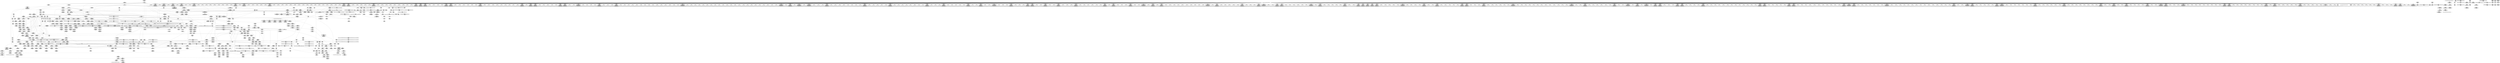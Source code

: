 digraph {
	CE0x5a43cf0 [shape=record,shape=Mrecord,label="{CE0x5a43cf0|inode_has_perm:tmp15|*LoadInst*|security/selinux/hooks.c,1615|*SummSource*}"]
	CE0x59bd0d0 [shape=record,shape=Mrecord,label="{CE0x59bd0d0|inode_has_perm:tmp4|security/selinux/hooks.c,1609}"]
	CE0x59cdfd0 [shape=record,shape=Mrecord,label="{CE0x59cdfd0|i64*_getelementptr_inbounds_(_11_x_i64_,_11_x_i64_*___llvm_gcov_ctr240,_i64_0,_i64_10)|*Constant*|*SummSink*}"]
	CE0x59d0360 [shape=record,shape=Mrecord,label="{CE0x59d0360|get_current:tmp1|*SummSource*}"]
	CE0x59a5120 [shape=record,shape=Mrecord,label="{CE0x59a5120|%struct.task_struct*_(%struct.task_struct**)*_asm_movq_%gs:$_1:P_,$0_,_r,im,_dirflag_,_fpsr_,_flags_}"]
	CE0x5a44df0 [shape=record,shape=Mrecord,label="{CE0x5a44df0|inode_has_perm:tmp13|security/selinux/hooks.c,1614|*SummSource*}"]
	CE0x5a3ca60 [shape=record,shape=Mrecord,label="{CE0x5a3ca60|12:_i32,_56:_i8*,_:_CRE_935,936_}"]
	CE0x59f65c0 [shape=record,shape=Mrecord,label="{CE0x59f65c0|i64_2|*Constant*}"]
	CE0x5a3a330 [shape=record,shape=Mrecord,label="{CE0x5a3a330|12:_i32,_56:_i8*,_:_CRE_902,903_}"]
	CE0x59f33b0 [shape=record,shape=Mrecord,label="{CE0x59f33b0|inode_has_perm:inode|Function::inode_has_perm&Arg::inode::|*SummSink*}"]
	CE0x5a111a0 [shape=record,shape=Mrecord,label="{CE0x5a111a0|__validate_creds:conv|include/linux/cred.h,173}"]
	CE0x5a036a0 [shape=record,shape=Mrecord,label="{CE0x5a036a0|_call_void_mcount()_#3|*SummSource*}"]
	CE0x59acd50 [shape=record,shape=Mrecord,label="{CE0x59acd50|GLOBAL:dentry_has_perm|*Constant*|*SummSource*}"]
	CE0x5a2a7c0 [shape=record,shape=Mrecord,label="{CE0x5a2a7c0|12:_i32,_56:_i8*,_:_CRE_416,424_|*MultipleSource*|*LoadInst*|security/selinux/hooks.c,1627|Function::inode_has_perm&Arg::inode::|security/selinux/hooks.c,1611}"]
	CE0x5a25140 [shape=record,shape=Mrecord,label="{CE0x5a25140|12:_i32,_56:_i8*,_:_CRE_259,260_}"]
	CE0x59a8740 [shape=record,shape=Mrecord,label="{CE0x59a8740|dentry_has_perm:av|Function::dentry_has_perm&Arg::av::|*SummSink*}"]
	CE0x59f0f10 [shape=record,shape=Mrecord,label="{CE0x59f0f10|GLOBAL:__llvm_gcov_ctr155|Global_var:__llvm_gcov_ctr155}"]
	CE0x5a2c080 [shape=record,shape=Mrecord,label="{CE0x5a2c080|12:_i32,_56:_i8*,_:_CRE_479,480_}"]
	CE0x59ab760 [shape=record,shape=Mrecord,label="{CE0x59ab760|get_current:bb|*SummSource*}"]
	CE0x5a6e440 [shape=record,shape=Mrecord,label="{CE0x5a6e440|__validate_creds:tmp9|include/linux/cred.h,175}"]
	CE0x5a22510 [shape=record,shape=Mrecord,label="{CE0x5a22510|12:_i32,_56:_i8*,_:_CRE_197,198_}"]
	CE0x5a042e0 [shape=record,shape=Mrecord,label="{CE0x5a042e0|inode_has_perm:tmp}"]
	CE0x59fdef0 [shape=record,shape=Mrecord,label="{CE0x59fdef0|__validate_creds:tmp7|include/linux/cred.h,174|*SummSource*}"]
	CE0x5a16da0 [shape=record,shape=Mrecord,label="{CE0x5a16da0|inode_has_perm:return|*SummSource*}"]
	CE0x59d1a40 [shape=record,shape=Mrecord,label="{CE0x59d1a40|104:_%struct.inode*,_:_CRE_165,166_}"]
	CE0x5a1fbe0 [shape=record,shape=Mrecord,label="{CE0x5a1fbe0|cred_sid:tmp1}"]
	CE0x5a29030 [shape=record,shape=Mrecord,label="{CE0x5a29030|12:_i32,_56:_i8*,_:_CRE_312,320_|*MultipleSource*|*LoadInst*|security/selinux/hooks.c,1627|Function::inode_has_perm&Arg::inode::|security/selinux/hooks.c,1611}"]
	CE0x5a50a10 [shape=record,shape=Mrecord,label="{CE0x5a50a10|i64*_getelementptr_inbounds_(_8_x_i64_,_8_x_i64_*___llvm_gcov_ctr154,_i64_0,_i64_5)|*Constant*}"]
	CE0x59acf10 [shape=record,shape=Mrecord,label="{CE0x59acf10|GLOBAL:dentry_has_perm|*Constant*|*SummSink*}"]
	CE0x59cca90 [shape=record,shape=Mrecord,label="{CE0x59cca90|selinux_inode_listxattr:tmp17|security/selinux/hooks.c,3048}"]
	CE0x5a1a260 [shape=record,shape=Mrecord,label="{CE0x5a1a260|0:_i32,_4:_i32,_8:_i32,_12:_i32,_:_CMRE_0,4_|*MultipleSource*|security/selinux/hooks.c,196|*LoadInst*|security/selinux/hooks.c,196|security/selinux/hooks.c,197}"]
	CE0x5a39c10 [shape=record,shape=Mrecord,label="{CE0x5a39c10|12:_i32,_56:_i8*,_:_CRE_896,897_}"]
	CE0x5a66620 [shape=record,shape=Mrecord,label="{CE0x5a66620|i32_3|*Constant*|*SummSink*}"]
	CE0x59a6200 [shape=record,shape=Mrecord,label="{CE0x59a6200|i32_78|*Constant*|*SummSink*}"]
	CE0x59c7c40 [shape=record,shape=Mrecord,label="{CE0x59c7c40|selinux_inode_listxattr:tmp14|security/selinux/hooks.c,3048|*SummSource*}"]
	CE0x5a0a180 [shape=record,shape=Mrecord,label="{CE0x5a0a180|104:_%struct.inode*,_:_CRE_216,217_}"]
	CE0x59f2140 [shape=record,shape=Mrecord,label="{CE0x59f2140|dentry_has_perm:call|security/selinux/hooks.c,1632|*SummSource*}"]
	CE0x59a3100 [shape=record,shape=Mrecord,label="{CE0x59a3100|i32_512|*Constant*}"]
	CE0x59d3470 [shape=record,shape=Mrecord,label="{CE0x59d3470|104:_%struct.inode*,_:_CRE_248,256_|*MultipleSource*|Function::selinux_inode_listxattr&Arg::dentry::|Function::dentry_has_perm&Arg::dentry::|security/selinux/hooks.c,1627}"]
	CE0x5a16830 [shape=record,shape=Mrecord,label="{CE0x5a16830|i64*_getelementptr_inbounds_(_2_x_i64_,_2_x_i64_*___llvm_gcov_ctr153,_i64_0,_i64_1)|*Constant*|*SummSource*}"]
	CE0x5a36350 [shape=record,shape=Mrecord,label="{CE0x5a36350|12:_i32,_56:_i8*,_:_CRE_800,804_|*MultipleSource*|*LoadInst*|security/selinux/hooks.c,1627|Function::inode_has_perm&Arg::inode::|security/selinux/hooks.c,1611}"]
	CE0x5a6e6f0 [shape=record,shape=Mrecord,label="{CE0x5a6e6f0|__validate_creds:tmp9|include/linux/cred.h,175|*SummSink*}"]
	CE0x5a33150 [shape=record,shape=Mrecord,label="{CE0x5a33150|12:_i32,_56:_i8*,_:_CRE_618,619_}"]
	CE0x59f8c80 [shape=record,shape=Mrecord,label="{CE0x59f8c80|get_current:tmp}"]
	CE0x59b7740 [shape=record,shape=Mrecord,label="{CE0x59b7740|_ret_i32_%retval.0,_!dbg_!27739|security/selinux/hooks.c,1618}"]
	CE0x5a02c30 [shape=record,shape=Mrecord,label="{CE0x5a02c30|cred_sid:tmp2}"]
	CE0x59c3930 [shape=record,shape=Mrecord,label="{CE0x59c3930|selinux_inode_listxattr:tmp10|security/selinux/hooks.c,3048|*SummSink*}"]
	CE0x59b1a90 [shape=record,shape=Mrecord,label="{CE0x59b1a90|GLOBAL:get_current|*Constant*}"]
	CE0x5a3c5a0 [shape=record,shape=Mrecord,label="{CE0x5a3c5a0|12:_i32,_56:_i8*,_:_CRE_931,932_}"]
	CE0x5a09820 [shape=record,shape=Mrecord,label="{CE0x5a09820|104:_%struct.inode*,_:_CRE_206,207_}"]
	CE0x59cc880 [shape=record,shape=Mrecord,label="{CE0x59cc880|104:_%struct.inode*,_:_CRE_96,104_|*MultipleSource*|Function::selinux_inode_listxattr&Arg::dentry::|Function::dentry_has_perm&Arg::dentry::|security/selinux/hooks.c,1627}"]
	CE0x59d87d0 [shape=record,shape=Mrecord,label="{CE0x59d87d0|cred_sid:cred|Function::cred_sid&Arg::cred::|*SummSource*}"]
	CE0x5a274e0 [shape=record,shape=Mrecord,label="{CE0x5a274e0|12:_i32,_56:_i8*,_:_CRE_289,290_}"]
	CE0x59ff720 [shape=record,shape=Mrecord,label="{CE0x59ff720|28:_i32,_32:_i16,_:_CRE_28,32_|*MultipleSource*|*LoadInst*|security/selinux/hooks.c,1615|security/selinux/hooks.c,1615|security/selinux/hooks.c,1617}"]
	CE0x65db7c0 [shape=record,shape=Mrecord,label="{CE0x65db7c0|selinux_inode_listxattr:tobool|security/selinux/hooks.c,3048|*SummSink*}"]
	CE0x5a394f0 [shape=record,shape=Mrecord,label="{CE0x5a394f0|12:_i32,_56:_i8*,_:_CRE_890,891_}"]
	CE0x59be9e0 [shape=record,shape=Mrecord,label="{CE0x59be9e0|i1_true|*Constant*|*SummSource*}"]
	CE0x59a2f90 [shape=record,shape=Mrecord,label="{CE0x59a2f90|i8_1|*Constant*}"]
	CE0x59b0e60 [shape=record,shape=Mrecord,label="{CE0x59b0e60|selinux_inode_listxattr:do.end|*SummSink*}"]
	CE0x5a3c800 [shape=record,shape=Mrecord,label="{CE0x5a3c800|12:_i32,_56:_i8*,_:_CRE_933,934_}"]
	CE0x5a48310 [shape=record,shape=Mrecord,label="{CE0x5a48310|inode_has_perm:tmp20|security/selinux/hooks.c,1618|*SummSink*}"]
	CE0x59a36b0 [shape=record,shape=Mrecord,label="{CE0x59a36b0|12:_i32,_56:_i8*,_:_CRE_146,147_}"]
	CE0x5a20620 [shape=record,shape=Mrecord,label="{CE0x5a20620|12:_i32,_56:_i8*,_:_CRE_164,165_}"]
	CE0x59a3890 [shape=record,shape=Mrecord,label="{CE0x59a3890|12:_i32,_56:_i8*,_:_CRE_148,149_}"]
	CE0x59bd3b0 [shape=record,shape=Mrecord,label="{CE0x59bd3b0|GLOBAL:current_task|Global_var:current_task|*SummSink*}"]
	CE0x5a6cdb0 [shape=record,shape=Mrecord,label="{CE0x5a6cdb0|cred_sid:tmp5|security/selinux/hooks.c,196}"]
	CE0x5a22240 [shape=record,shape=Mrecord,label="{CE0x5a22240|12:_i32,_56:_i8*,_:_CRE_194,195_}"]
	CE0x5a12490 [shape=record,shape=Mrecord,label="{CE0x5a12490|__validate_creds:tmp|*SummSource*}"]
	CE0x59bb840 [shape=record,shape=Mrecord,label="{CE0x59bb840|inode_has_perm:bb|*SummSink*}"]
	CE0x5a4a8d0 [shape=record,shape=Mrecord,label="{CE0x5a4a8d0|avc_has_perm:requested|Function::avc_has_perm&Arg::requested::|*SummSink*}"]
	CE0x59cd580 [shape=record,shape=Mrecord,label="{CE0x59cd580|selinux_inode_listxattr:tmp19|security/selinux/hooks.c,3048}"]
	CE0x5a49d30 [shape=record,shape=Mrecord,label="{CE0x5a49d30|avc_has_perm:entry|*SummSink*}"]
	CE0x59cd9f0 [shape=record,shape=Mrecord,label="{CE0x59cd9f0|i64*_getelementptr_inbounds_(_11_x_i64_,_11_x_i64_*___llvm_gcov_ctr240,_i64_0,_i64_10)|*Constant*}"]
	CE0x5a28320 [shape=record,shape=Mrecord,label="{CE0x5a28320|12:_i32,_56:_i8*,_:_CRE_301,302_}"]
	CE0x5a6c870 [shape=record,shape=Mrecord,label="{CE0x5a6c870|i64*_getelementptr_inbounds_(_2_x_i64_,_2_x_i64_*___llvm_gcov_ctr131,_i64_0,_i64_0)|*Constant*}"]
	CE0x59d2b20 [shape=record,shape=Mrecord,label="{CE0x59d2b20|104:_%struct.inode*,_:_CRE_183,184_}"]
	CE0x5a2cb30 [shape=record,shape=Mrecord,label="{CE0x5a2cb30|12:_i32,_56:_i8*,_:_CRE_488,496_|*MultipleSource*|*LoadInst*|security/selinux/hooks.c,1627|Function::inode_has_perm&Arg::inode::|security/selinux/hooks.c,1611}"]
	CE0x5a35d20 [shape=record,shape=Mrecord,label="{CE0x5a35d20|12:_i32,_56:_i8*,_:_CRE_768,776_|*MultipleSource*|*LoadInst*|security/selinux/hooks.c,1627|Function::inode_has_perm&Arg::inode::|security/selinux/hooks.c,1611}"]
	CE0x5a38a40 [shape=record,shape=Mrecord,label="{CE0x5a38a40|12:_i32,_56:_i8*,_:_CRE_881,882_}"]
	CE0x59a1470 [shape=record,shape=Mrecord,label="{CE0x59a1470|i64*_getelementptr_inbounds_(_11_x_i64_,_11_x_i64_*___llvm_gcov_ctr240,_i64_0,_i64_0)|*Constant*|*SummSource*}"]
	CE0x5a15c20 [shape=record,shape=Mrecord,label="{CE0x5a15c20|dentry_has_perm:u|security/selinux/hooks.c,1631|*SummSink*}"]
	CE0x5a17050 [shape=record,shape=Mrecord,label="{CE0x5a17050|i64*_getelementptr_inbounds_(_2_x_i64_,_2_x_i64_*___llvm_gcov_ctr153,_i64_0,_i64_0)|*Constant*|*SummSource*}"]
	CE0x5a21bb0 [shape=record,shape=Mrecord,label="{CE0x5a21bb0|12:_i32,_56:_i8*,_:_CRE_187,188_}"]
	CE0x5a20530 [shape=record,shape=Mrecord,label="{CE0x5a20530|12:_i32,_56:_i8*,_:_CRE_163,164_}"]
	CE0x59fe870 [shape=record,shape=Mrecord,label="{CE0x59fe870|_call_void___invalid_creds(%struct.cred*_%cred,_i8*_%file,_i32_%line)_#10,_!dbg_!27721|include/linux/cred.h,174|*SummSource*}"]
	CE0x5a38ca0 [shape=record,shape=Mrecord,label="{CE0x5a38ca0|12:_i32,_56:_i8*,_:_CRE_883,884_}"]
	CE0x59d7d10 [shape=record,shape=Mrecord,label="{CE0x59d7d10|GLOBAL:cred_sid|*Constant*}"]
	CE0x59d5250 [shape=record,shape=Mrecord,label="{CE0x59d5250|104:_%struct.inode*,_:_CRE_319,320_}"]
	CE0x5a38910 [shape=record,shape=Mrecord,label="{CE0x5a38910|12:_i32,_56:_i8*,_:_CRE_880,881_}"]
	CE0x59a34d0 [shape=record,shape=Mrecord,label="{CE0x59a34d0|12:_i32,_56:_i8*,_:_CRE_144,145_}"]
	CE0x5a4db20 [shape=record,shape=Mrecord,label="{CE0x5a4db20|GLOBAL:llvm.expect.i64|*Constant*|*SummSink*}"]
	CE0x59d61e0 [shape=record,shape=Mrecord,label="{CE0x59d61e0|i8_1|*Constant*|*SummSink*}"]
	CE0x59c8780 [shape=record,shape=Mrecord,label="{CE0x59c8780|selinux_inode_listxattr:tmp12|security/selinux/hooks.c,3048}"]
	CE0x5a20710 [shape=record,shape=Mrecord,label="{CE0x5a20710|12:_i32,_56:_i8*,_:_CRE_165,166_}"]
	CE0x5a2cd90 [shape=record,shape=Mrecord,label="{CE0x5a2cd90|12:_i32,_56:_i8*,_:_CRE_500,504_|*MultipleSource*|*LoadInst*|security/selinux/hooks.c,1627|Function::inode_has_perm&Arg::inode::|security/selinux/hooks.c,1611}"]
	CE0x5a3a0d0 [shape=record,shape=Mrecord,label="{CE0x5a3a0d0|12:_i32,_56:_i8*,_:_CRE_900,901_}"]
	CE0x5a4a000 [shape=record,shape=Mrecord,label="{CE0x5a4a000|avc_has_perm:tclass|Function::avc_has_perm&Arg::tclass::}"]
	CE0x5a14ba0 [shape=record,shape=Mrecord,label="{CE0x5a14ba0|__validate_creds:tmp5|include/linux/cred.h,173|*SummSource*}"]
	CE0x59a6a00 [shape=record,shape=Mrecord,label="{CE0x59a6a00|selinux_inode_listxattr:tmp21|security/selinux/hooks.c,3048}"]
	CE0x5a34120 [shape=record,shape=Mrecord,label="{CE0x5a34120|12:_i32,_56:_i8*,_:_CRE_664,672_|*MultipleSource*|*LoadInst*|security/selinux/hooks.c,1627|Function::inode_has_perm&Arg::inode::|security/selinux/hooks.c,1611}"]
	CE0x5a4c3e0 [shape=record,shape=Mrecord,label="{CE0x5a4c3e0|inode_has_perm:lnot|security/selinux/hooks.c,1611|*SummSource*}"]
	CE0x59ce3d0 [shape=record,shape=Mrecord,label="{CE0x59ce3d0|selinux_inode_listxattr:tmp20|security/selinux/hooks.c,3048|*SummSink*}"]
	CE0x5a3aa50 [shape=record,shape=Mrecord,label="{CE0x5a3aa50|12:_i32,_56:_i8*,_:_CRE_908,909_}"]
	CE0x5a50db0 [shape=record,shape=Mrecord,label="{CE0x5a50db0|i64*_getelementptr_inbounds_(_8_x_i64_,_8_x_i64_*___llvm_gcov_ctr154,_i64_0,_i64_5)|*Constant*|*SummSource*}"]
	CE0x59d4da0 [shape=record,shape=Mrecord,label="{CE0x59d4da0|104:_%struct.inode*,_:_CRE_314,315_}"]
	CE0x59a3b60 [shape=record,shape=Mrecord,label="{CE0x59a3b60|12:_i32,_56:_i8*,_:_CRE_151,152_}"]
	CE0x5a0a810 [shape=record,shape=Mrecord,label="{CE0x5a0a810|104:_%struct.inode*,_:_CRE_223,224_}"]
	CE0x5a3dd20 [shape=record,shape=Mrecord,label="{CE0x5a3dd20|12:_i32,_56:_i8*,_:_CRE_982,983_}"]
	CE0x59c3aa0 [shape=record,shape=Mrecord,label="{CE0x59c3aa0|selinux_inode_listxattr:tmp11|security/selinux/hooks.c,3048}"]
	"CONST[source:0(mediator),value:2(dynamic)][purpose:{subject}][SrcIdx:5]"
	CE0x5a08540 [shape=record,shape=Mrecord,label="{CE0x5a08540|_call_void_mcount()_#3|*SummSink*}"]
	CE0x5a2b010 [shape=record,shape=Mrecord,label="{CE0x5a2b010|12:_i32,_56:_i8*,_:_CRE_448,456_|*MultipleSource*|*LoadInst*|security/selinux/hooks.c,1627|Function::inode_has_perm&Arg::inode::|security/selinux/hooks.c,1611}"]
	CE0x5a3bd50 [shape=record,shape=Mrecord,label="{CE0x5a3bd50|12:_i32,_56:_i8*,_:_CRE_924,925_}"]
	CE0x5a4f080 [shape=record,shape=Mrecord,label="{CE0x5a4f080|GLOBAL:__llvm_gcov_ctr154|Global_var:__llvm_gcov_ctr154}"]
	CE0x59d6670 [shape=record,shape=Mrecord,label="{CE0x59d6670|i64_3|*Constant*|*SummSource*}"]
	CE0x5a0d540 [shape=record,shape=Mrecord,label="{CE0x5a0d540|i64*_getelementptr_inbounds_(_2_x_i64_,_2_x_i64_*___llvm_gcov_ctr153,_i64_0,_i64_1)|*Constant*|*SummSink*}"]
	CE0x5a3af10 [shape=record,shape=Mrecord,label="{CE0x5a3af10|12:_i32,_56:_i8*,_:_CRE_912,913_}"]
	CE0x59c4200 [shape=record,shape=Mrecord,label="{CE0x59c4200|selinux_inode_listxattr:tmp4|security/selinux/hooks.c,3048|*SummSink*}"]
	CE0x5a090a0 [shape=record,shape=Mrecord,label="{CE0x5a090a0|104:_%struct.inode*,_:_CRE_198,199_}"]
	CE0x59c2500 [shape=record,shape=Mrecord,label="{CE0x59c2500|GLOBAL:__llvm_gcov_ctr240|Global_var:__llvm_gcov_ctr240}"]
	CE0x59a65c0 [shape=record,shape=Mrecord,label="{CE0x59a65c0|selinux_inode_listxattr:cred4|security/selinux/hooks.c,3048|*SummSource*}"]
	CE0x5a0ba70 [shape=record,shape=Mrecord,label="{CE0x5a0ba70|__validate_creds:tmp2|include/linux/cred.h,173|*SummSource*}"]
	CE0x5a3c0e0 [shape=record,shape=Mrecord,label="{CE0x5a3c0e0|12:_i32,_56:_i8*,_:_CRE_927,928_}"]
	CE0x5a6b9c0 [shape=record,shape=Mrecord,label="{CE0x5a6b9c0|__validate_creds:tmp8|include/linux/cred.h,175}"]
	CE0x5a3ea50 [shape=record,shape=Mrecord,label="{CE0x5a3ea50|inode_has_perm:tmp6|*LoadInst*|security/selinux/hooks.c,1611|*SummSink*}"]
	CE0x5a3c6d0 [shape=record,shape=Mrecord,label="{CE0x5a3c6d0|12:_i32,_56:_i8*,_:_CRE_932,933_}"]
	CE0x59aa9d0 [shape=record,shape=Mrecord,label="{CE0x59aa9d0|104:_%struct.inode*,_:_CRE_152,153_}"]
	CE0x5a27f90 [shape=record,shape=Mrecord,label="{CE0x5a27f90|12:_i32,_56:_i8*,_:_CRE_298,299_}"]
	CE0x5a503c0 [shape=record,shape=Mrecord,label="{CE0x5a503c0|inode_has_perm:tmp9|security/selinux/hooks.c,1611|*SummSink*}"]
	CE0x5a280c0 [shape=record,shape=Mrecord,label="{CE0x5a280c0|12:_i32,_56:_i8*,_:_CRE_299,300_}"]
	CE0x59f3240 [shape=record,shape=Mrecord,label="{CE0x59f3240|inode_has_perm:inode|Function::inode_has_perm&Arg::inode::|*SummSource*}"]
	CE0x59b14b0 [shape=record,shape=Mrecord,label="{CE0x59b14b0|selinux_inode_listxattr:do.end}"]
	CE0x59b4750 [shape=record,shape=Mrecord,label="{CE0x59b4750|GLOBAL:current_task|Global_var:current_task}"]
	CE0x5a27ad0 [shape=record,shape=Mrecord,label="{CE0x5a27ad0|12:_i32,_56:_i8*,_:_CRE_294,295_}"]
	CE0x59bcd30 [shape=record,shape=Mrecord,label="{CE0x59bcd30|i64*_getelementptr_inbounds_(_11_x_i64_,_11_x_i64_*___llvm_gcov_ctr240,_i64_0,_i64_9)|*Constant*|*SummSource*}"]
	CE0x59b10c0 [shape=record,shape=Mrecord,label="{CE0x59b10c0|selinux_inode_listxattr:do.end|*SummSource*}"]
	CE0x5a33610 [shape=record,shape=Mrecord,label="{CE0x5a33610|12:_i32,_56:_i8*,_:_CRE_622,623_}"]
	CE0x599ffb0 [shape=record,shape=Mrecord,label="{CE0x599ffb0|selinux_inode_listxattr:land.lhs.true2|*SummSource*}"]
	CE0x59be6a0 [shape=record,shape=Mrecord,label="{CE0x59be6a0|i1_true|*Constant*}"]
	CE0x5a44e60 [shape=record,shape=Mrecord,label="{CE0x5a44e60|inode_has_perm:tmp13|security/selinux/hooks.c,1614|*SummSink*}"]
	CE0x5a476e0 [shape=record,shape=Mrecord,label="{CE0x5a476e0|i64*_getelementptr_inbounds_(_8_x_i64_,_8_x_i64_*___llvm_gcov_ctr154,_i64_0,_i64_7)|*Constant*|*SummSource*}"]
	CE0x59a0850 [shape=record,shape=Mrecord,label="{CE0x59a0850|selinux_inode_listxattr:do.body|*SummSource*}"]
	CE0x5a2f130 [shape=record,shape=Mrecord,label="{CE0x5a2f130|12:_i32,_56:_i8*,_:_CRE_564,565_}"]
	CE0x5a4f1b0 [shape=record,shape=Mrecord,label="{CE0x5a4f1b0|GLOBAL:__llvm_gcov_ctr154|Global_var:__llvm_gcov_ctr154|*SummSource*}"]
	CE0x5a279a0 [shape=record,shape=Mrecord,label="{CE0x5a279a0|12:_i32,_56:_i8*,_:_CRE_293,294_}"]
	CE0x5a06d90 [shape=record,shape=Mrecord,label="{CE0x5a06d90|12:_i32,_56:_i8*,_:_CRE_136,137_}"]
	CE0x5a3e1b0 [shape=record,shape=Mrecord,label="{CE0x5a3e1b0|12:_i32,_56:_i8*,_:_CRE_992,1000_|*MultipleSource*|*LoadInst*|security/selinux/hooks.c,1627|Function::inode_has_perm&Arg::inode::|security/selinux/hooks.c,1611}"]
	CE0x5a26900 [shape=record,shape=Mrecord,label="{CE0x5a26900|12:_i32,_56:_i8*,_:_CRE_279,280_}"]
	CE0x5a43550 [shape=record,shape=Mrecord,label="{CE0x5a43550|i32_10|*Constant*|*SummSink*}"]
	CE0x5a10e50 [shape=record,shape=Mrecord,label="{CE0x5a10e50|GLOBAL:__validate_creds|*Constant*|*SummSink*}"]
	CE0x51ba0b0 [shape=record,shape=Mrecord,label="{CE0x51ba0b0|selinux_inode_listxattr:tmp2|*SummSource*}"]
	CE0x59d4250 [shape=record,shape=Mrecord,label="{CE0x59d4250|104:_%struct.inode*,_:_CRE_304,305_}"]
	CE0x5a4d110 [shape=record,shape=Mrecord,label="{CE0x5a4d110|inode_has_perm:lnot.ext|security/selinux/hooks.c,1611|*SummSink*}"]
	CE0x5a125b0 [shape=record,shape=Mrecord,label="{CE0x5a125b0|inode_has_perm:tmp2}"]
	CE0x5a2c2e0 [shape=record,shape=Mrecord,label="{CE0x5a2c2e0|12:_i32,_56:_i8*,_:_CRE_481,482_}"]
	CE0x5a2d1f0 [shape=record,shape=Mrecord,label="{CE0x5a2d1f0|12:_i32,_56:_i8*,_:_CRE_508,512_|*MultipleSource*|*LoadInst*|security/selinux/hooks.c,1627|Function::inode_has_perm&Arg::inode::|security/selinux/hooks.c,1611}"]
	CE0x5a354a0 [shape=record,shape=Mrecord,label="{CE0x5a354a0|12:_i32,_56:_i8*,_:_CRE_736,740_|*MultipleSource*|*LoadInst*|security/selinux/hooks.c,1627|Function::inode_has_perm&Arg::inode::|security/selinux/hooks.c,1611}"]
	CE0x5a4f7e0 [shape=record,shape=Mrecord,label="{CE0x5a4f7e0|inode_has_perm:tmp9|security/selinux/hooks.c,1611|*SummSource*}"]
	CE0x5a3ade0 [shape=record,shape=Mrecord,label="{CE0x5a3ade0|12:_i32,_56:_i8*,_:_CRE_911,912_}"]
	CE0x5a0b720 [shape=record,shape=Mrecord,label="{CE0x5a0b720|__validate_creds:tobool|include/linux/cred.h,173|*SummSink*}"]
	CE0x5a3d630 [shape=record,shape=Mrecord,label="{CE0x5a3d630|12:_i32,_56:_i8*,_:_CRE_977,978_}"]
	CE0x59b2ed0 [shape=record,shape=Mrecord,label="{CE0x59b2ed0|GLOBAL:selinux_inode_listxattr.__warned|Global_var:selinux_inode_listxattr.__warned|*SummSource*}"]
	CE0x59afa00 [shape=record,shape=Mrecord,label="{CE0x59afa00|i64_5|*Constant*|*SummSource*}"]
	CE0x59aed10 [shape=record,shape=Mrecord,label="{CE0x59aed10|selinux_inode_listxattr:bb|*SummSink*}"]
	CE0x5a19630 [shape=record,shape=Mrecord,label="{CE0x5a19630|cred_sid:tmp|*SummSource*}"]
	CE0x59b6500 [shape=record,shape=Mrecord,label="{CE0x59b6500|i8*_getelementptr_inbounds_(_45_x_i8_,_45_x_i8_*_.str12,_i32_0,_i32_0)|*Constant*|*SummSink*}"]
	CE0x5a0a900 [shape=record,shape=Mrecord,label="{CE0x5a0a900|104:_%struct.inode*,_:_CRE_224,232_|*MultipleSource*|Function::selinux_inode_listxattr&Arg::dentry::|Function::dentry_has_perm&Arg::dentry::|security/selinux/hooks.c,1627}"]
	CE0x59d0bd0 [shape=record,shape=Mrecord,label="{CE0x59d0bd0|i64*_getelementptr_inbounds_(_2_x_i64_,_2_x_i64_*___llvm_gcov_ctr98,_i64_0,_i64_1)|*Constant*|*SummSink*}"]
	CE0x5a51e20 [shape=record,shape=Mrecord,label="{CE0x5a51e20|i32_512|*Constant*|*SummSink*}"]
	CE0x59a70b0 [shape=record,shape=Mrecord,label="{CE0x59a70b0|dentry_has_perm:cred|Function::dentry_has_perm&Arg::cred::|*SummSource*}"]
	CE0x5a12420 [shape=record,shape=Mrecord,label="{CE0x5a12420|COLLAPSED:_GCMRE___llvm_gcov_ctr155_internal_global_5_x_i64_zeroinitializer:_elem_0:default:}"]
	CE0x5a24300 [shape=record,shape=Mrecord,label="{CE0x5a24300|12:_i32,_56:_i8*,_:_CRE_247,248_}"]
	CE0x5a33ad0 [shape=record,shape=Mrecord,label="{CE0x5a33ad0|12:_i32,_56:_i8*,_:_CRE_640,648_|*MultipleSource*|*LoadInst*|security/selinux/hooks.c,1627|Function::inode_has_perm&Arg::inode::|security/selinux/hooks.c,1611}"]
	CE0x5a42fc0 [shape=record,shape=Mrecord,label="{CE0x5a42fc0|_ret_i32_%tmp6,_!dbg_!27716|security/selinux/hooks.c,197|*SummSink*}"]
	CE0x5a4f4f0 [shape=record,shape=Mrecord,label="{CE0x5a4f4f0|inode_has_perm:tmp8|security/selinux/hooks.c,1611|*SummSource*}"]
	CE0x5a1fef0 [shape=record,shape=Mrecord,label="{CE0x5a1fef0|12:_i32,_56:_i8*,_:_CRE_156,157_}"]
	CE0x5a33ce0 [shape=record,shape=Mrecord,label="{CE0x5a33ce0|12:_i32,_56:_i8*,_:_CRE_648,656_|*MultipleSource*|*LoadInst*|security/selinux/hooks.c,1627|Function::inode_has_perm&Arg::inode::|security/selinux/hooks.c,1611}"]
	CE0x59f8740 [shape=record,shape=Mrecord,label="{CE0x59f8740|_call_void___validate_creds(%struct.cred*_%cred,_i8*_getelementptr_inbounds_(_25_x_i8_,_25_x_i8_*_.str3,_i32_0,_i32_0),_i32_1609)_#10,_!dbg_!27719|security/selinux/hooks.c,1609}"]
	CE0x5a09eb0 [shape=record,shape=Mrecord,label="{CE0x5a09eb0|104:_%struct.inode*,_:_CRE_213,214_}"]
	CE0x5a01900 [shape=record,shape=Mrecord,label="{CE0x5a01900|12:_i32,_56:_i8*,_:_CRE_40,48_|*MultipleSource*|*LoadInst*|security/selinux/hooks.c,1627|Function::inode_has_perm&Arg::inode::|security/selinux/hooks.c,1611}"]
	CE0x5a2f4c0 [shape=record,shape=Mrecord,label="{CE0x5a2f4c0|12:_i32,_56:_i8*,_:_CRE_567,568_}"]
	CE0x5a46c70 [shape=record,shape=Mrecord,label="{CE0x5a46c70|_ret_i32_%retval.0,_!dbg_!27728|security/selinux/avc.c,775|*SummSink*}"]
	CE0x59cb3e0 [shape=record,shape=Mrecord,label="{CE0x59cb3e0|_call_void_mcount()_#3}"]
	CE0x5a18b60 [shape=record,shape=Mrecord,label="{CE0x5a18b60|12:_i32,_56:_i8*,_:_CRE_24,32_|*MultipleSource*|*LoadInst*|security/selinux/hooks.c,1627|Function::inode_has_perm&Arg::inode::|security/selinux/hooks.c,1611}"]
	CE0x59bd8d0 [shape=record,shape=Mrecord,label="{CE0x59bd8d0|i64_0|*Constant*}"]
	CE0x5a1a140 [shape=record,shape=Mrecord,label="{CE0x5a1a140|cred_sid:tmp}"]
	CE0x5a21700 [shape=record,shape=Mrecord,label="{CE0x5a21700|12:_i32,_56:_i8*,_:_CRE_182,183_}"]
	CE0x5a217f0 [shape=record,shape=Mrecord,label="{CE0x5a217f0|12:_i32,_56:_i8*,_:_CRE_183,184_}"]
	CE0x5a4cfa0 [shape=record,shape=Mrecord,label="{CE0x5a4cfa0|inode_has_perm:lnot.ext|security/selinux/hooks.c,1611|*SummSource*}"]
	CE0x5a369b0 [shape=record,shape=Mrecord,label="{CE0x5a369b0|12:_i32,_56:_i8*,_:_CRE_824,832_|*MultipleSource*|*LoadInst*|security/selinux/hooks.c,1627|Function::inode_has_perm&Arg::inode::|security/selinux/hooks.c,1611}"]
	CE0x59bd730 [shape=record,shape=Mrecord,label="{CE0x59bd730|i64_3|*Constant*|*SummSink*}"]
	CE0x5a28910 [shape=record,shape=Mrecord,label="{CE0x5a28910|12:_i32,_56:_i8*,_:_CRE_306,307_}"]
	CE0x5a30430 [shape=record,shape=Mrecord,label="{CE0x5a30430|12:_i32,_56:_i8*,_:_CRE_580,581_}"]
	CE0x5a373f0 [shape=record,shape=Mrecord,label="{CE0x5a373f0|12:_i32,_56:_i8*,_:_CRE_864,865_}"]
	CE0x5a25600 [shape=record,shape=Mrecord,label="{CE0x5a25600|12:_i32,_56:_i8*,_:_CRE_263,264_}"]
	CE0x5a01e00 [shape=record,shape=Mrecord,label="{CE0x5a01e00|cred_sid:tmp3|*SummSink*}"]
	CE0x5a0e220 [shape=record,shape=Mrecord,label="{CE0x5a0e220|inode_has_perm:tmp1|*SummSink*}"]
	CE0x59bfcc0 [shape=record,shape=Mrecord,label="{CE0x59bfcc0|i64_1|*Constant*}"]
	CE0x59c8490 [shape=record,shape=Mrecord,label="{CE0x59c8490|selinux_inode_listxattr:tmp11|security/selinux/hooks.c,3048|*SummSource*}"]
	CE0x59a99e0 [shape=record,shape=Mrecord,label="{CE0x59a99e0|dentry_has_perm:tmp3|*SummSink*}"]
	CE0x5a0a540 [shape=record,shape=Mrecord,label="{CE0x5a0a540|104:_%struct.inode*,_:_CRE_220,221_}"]
	CE0x5a2c8d0 [shape=record,shape=Mrecord,label="{CE0x5a2c8d0|12:_i32,_56:_i8*,_:_CRE_486,487_}"]
	CE0x5a31ac0 [shape=record,shape=Mrecord,label="{CE0x5a31ac0|12:_i32,_56:_i8*,_:_CRE_599,600_}"]
	CE0x59f3550 [shape=record,shape=Mrecord,label="{CE0x59f3550|inode_has_perm:perms|Function::inode_has_perm&Arg::perms::}"]
	CE0x5a0a090 [shape=record,shape=Mrecord,label="{CE0x5a0a090|104:_%struct.inode*,_:_CRE_215,216_}"]
	CE0x65dba30 [shape=record,shape=Mrecord,label="{CE0x65dba30|selinux_inode_listxattr:tobool|security/selinux/hooks.c,3048|*SummSource*}"]
	CE0x5a4e830 [shape=record,shape=Mrecord,label="{CE0x5a4e830|i64_3|*Constant*}"]
	CE0x59f1350 [shape=record,shape=Mrecord,label="{CE0x59f1350|__validate_creds:tmp3|include/linux/cred.h,173|*SummSource*}"]
	CE0x5a04d40 [shape=record,shape=Mrecord,label="{CE0x5a04d40|i64*_getelementptr_inbounds_(_2_x_i64_,_2_x_i64_*___llvm_gcov_ctr131,_i64_0,_i64_1)|*Constant*}"]
	CE0x5a05eb0 [shape=record,shape=Mrecord,label="{CE0x5a05eb0|i32_22|*Constant*|*SummSink*}"]
	CE0x5a27020 [shape=record,shape=Mrecord,label="{CE0x5a27020|12:_i32,_56:_i8*,_:_CRE_285,286_}"]
	CE0x5a0ea30 [shape=record,shape=Mrecord,label="{CE0x5a0ea30|i32_1609|*Constant*}"]
	CE0x5a1f3b0 [shape=record,shape=Mrecord,label="{CE0x5a1f3b0|12:_i32,_56:_i8*,_:_CRE_48,56_|*MultipleSource*|*LoadInst*|security/selinux/hooks.c,1627|Function::inode_has_perm&Arg::inode::|security/selinux/hooks.c,1611}"]
	CE0x5a466b0 [shape=record,shape=Mrecord,label="{CE0x5a466b0|inode_has_perm:tmp17|security/selinux/hooks.c,1617|*SummSink*}"]
	CE0x59a5430 [shape=record,shape=Mrecord,label="{CE0x59a5430|get_current:tmp4|./arch/x86/include/asm/current.h,14|*SummSource*}"]
	CE0x5a3dc20 [shape=record,shape=Mrecord,label="{CE0x5a3dc20|12:_i32,_56:_i8*,_:_CRE_981,982_}"]
	CE0x5a298e0 [shape=record,shape=Mrecord,label="{CE0x5a298e0|12:_i32,_56:_i8*,_:_CRE_352,360_|*MultipleSource*|*LoadInst*|security/selinux/hooks.c,1627|Function::inode_has_perm&Arg::inode::|security/selinux/hooks.c,1611}"]
	CE0x59a8af0 [shape=record,shape=Mrecord,label="{CE0x59a8af0|_ret_i32_%call,_!dbg_!27723|security/selinux/hooks.c,1632|*SummSink*}"]
	CE0x5a14e50 [shape=record,shape=Mrecord,label="{CE0x5a14e50|i64*_getelementptr_inbounds_(_5_x_i64_,_5_x_i64_*___llvm_gcov_ctr155,_i64_0,_i64_3)|*Constant*}"]
	CE0x59d20d0 [shape=record,shape=Mrecord,label="{CE0x59d20d0|104:_%struct.inode*,_:_CRE_172,173_}"]
	CE0x5a4de00 [shape=record,shape=Mrecord,label="{CE0x5a4de00|i64_4|*Constant*}"]
	CE0x5a438b0 [shape=record,shape=Mrecord,label="{CE0x5a438b0|inode_has_perm:i_security|security/selinux/hooks.c,1615}"]
	CE0x59cc790 [shape=record,shape=Mrecord,label="{CE0x59cc790|104:_%struct.inode*,_:_CRE_95,96_}"]
	CE0x5a26c90 [shape=record,shape=Mrecord,label="{CE0x5a26c90|12:_i32,_56:_i8*,_:_CRE_282,283_}"]
	CE0x59d1e00 [shape=record,shape=Mrecord,label="{CE0x59d1e00|104:_%struct.inode*,_:_CRE_169,170_}"]
	CE0x59ac720 [shape=record,shape=Mrecord,label="{CE0x59ac720|selinux_inode_listxattr:call5|security/selinux/hooks.c,3050|*SummSink*}"]
	CE0x5a22eb0 [shape=record,shape=Mrecord,label="{CE0x5a22eb0|12:_i32,_56:_i8*,_:_CRE_207,208_}"]
	CE0x5a18a00 [shape=record,shape=Mrecord,label="{CE0x5a18a00|12:_i32,_56:_i8*,_:_CRE_16,24_|*MultipleSource*|*LoadInst*|security/selinux/hooks.c,1627|Function::inode_has_perm&Arg::inode::|security/selinux/hooks.c,1611}"]
	CE0x59c40f0 [shape=record,shape=Mrecord,label="{CE0x59c40f0|selinux_inode_listxattr:tmp4|security/selinux/hooks.c,3048|*SummSource*}"]
	CE0x59b27e0 [shape=record,shape=Mrecord,label="{CE0x59b27e0|selinux_inode_listxattr:call|security/selinux/hooks.c,3048}"]
	CE0x5a2fbe0 [shape=record,shape=Mrecord,label="{CE0x5a2fbe0|12:_i32,_56:_i8*,_:_CRE_573,574_}"]
	CE0x5a09280 [shape=record,shape=Mrecord,label="{CE0x5a09280|104:_%struct.inode*,_:_CRE_200,201_}"]
	CE0x59f21b0 [shape=record,shape=Mrecord,label="{CE0x59f21b0|dentry_has_perm:call|security/selinux/hooks.c,1632|*SummSink*}"]
	CE0x59c7a40 [shape=record,shape=Mrecord,label="{CE0x59c7a40|selinux_inode_listxattr:tmp14|security/selinux/hooks.c,3048}"]
	CE0x59b7170 [shape=record,shape=Mrecord,label="{CE0x59b7170|selinux_inode_listxattr:tmp7|security/selinux/hooks.c,3048}"]
	CE0x59a8dd0 [shape=record,shape=Mrecord,label="{CE0x59a8dd0|_ret_i32_%call5,_!dbg_!27740|security/selinux/hooks.c,3050}"]
	CE0x59beb10 [shape=record,shape=Mrecord,label="{CE0x59beb10|i1_true|*Constant*|*SummSink*}"]
	CE0x5a51580 [shape=record,shape=Mrecord,label="{CE0x5a51580|inode_has_perm:tmp11|security/selinux/hooks.c,1612|*SummSink*}"]
	CE0x59fad20 [shape=record,shape=Mrecord,label="{CE0x59fad20|inode_has_perm:call4|security/selinux/hooks.c,1617|*SummSink*}"]
	CE0x59f3c90 [shape=record,shape=Mrecord,label="{CE0x59f3c90|inode_has_perm:adp|Function::inode_has_perm&Arg::adp::|*SummSource*}"]
	CE0x59f7300 [shape=record,shape=Mrecord,label="{CE0x59f7300|inode_has_perm:if.then|*SummSink*}"]
	CE0x59b96c0 [shape=record,shape=Mrecord,label="{CE0x59b96c0|i64_0|*Constant*}"]
	CE0x59f7480 [shape=record,shape=Mrecord,label="{CE0x59f7480|inode_has_perm:do.end|*SummSource*}"]
	CE0x59a37a0 [shape=record,shape=Mrecord,label="{CE0x59a37a0|12:_i32,_56:_i8*,_:_CRE_147,148_}"]
	CE0x5a20da0 [shape=record,shape=Mrecord,label="{CE0x5a20da0|12:_i32,_56:_i8*,_:_CRE_172,173_}"]
	CE0x7600290 [shape=record,shape=Mrecord,label="{CE0x7600290|COLLAPSED:_GCMRE___llvm_gcov_ctr240_internal_global_11_x_i64_zeroinitializer:_elem_0:default:}"]
	CE0x59a2830 [shape=record,shape=Mrecord,label="{CE0x59a2830|selinux_inode_listxattr:tmp15|security/selinux/hooks.c,3048|*SummSource*}"]
	CE0x59b1260 [shape=record,shape=Mrecord,label="{CE0x59b1260|get_current:tmp|*SummSink*}"]
	CE0x59c3520 [shape=record,shape=Mrecord,label="{CE0x59c3520|selinux_inode_listxattr:tmp9|security/selinux/hooks.c,3048|*SummSink*}"]
	CE0x5a08860 [shape=record,shape=Mrecord,label="{CE0x5a08860|104:_%struct.inode*,_:_CRE_189,190_}"]
	CE0x5a3acb0 [shape=record,shape=Mrecord,label="{CE0x5a3acb0|12:_i32,_56:_i8*,_:_CRE_910,911_}"]
	CE0x59d2670 [shape=record,shape=Mrecord,label="{CE0x59d2670|104:_%struct.inode*,_:_CRE_178,179_}"]
	CE0x59f1fd0 [shape=record,shape=Mrecord,label="{CE0x59f1fd0|dentry_has_perm:dentry1|security/selinux/hooks.c,1631|*SummSink*}"]
	CE0x5a20440 [shape=record,shape=Mrecord,label="{CE0x5a20440|12:_i32,_56:_i8*,_:_CRE_162,163_}"]
	CE0x5a2f260 [shape=record,shape=Mrecord,label="{CE0x5a2f260|12:_i32,_56:_i8*,_:_CRE_565,566_}"]
	CE0x59d5520 [shape=record,shape=Mrecord,label="{CE0x59d5520|dentry_has_perm:tmp4|*LoadInst*|security/selinux/hooks.c,1627|*SummSink*}"]
	CE0x5a240d0 [shape=record,shape=Mrecord,label="{CE0x5a240d0|12:_i32,_56:_i8*,_:_CRE_245,246_}"]
	CE0x5a4bdc0 [shape=record,shape=Mrecord,label="{CE0x5a4bdc0|inode_has_perm:tobool|security/selinux/hooks.c,1611|*SummSource*}"]
	CE0x5a2f980 [shape=record,shape=Mrecord,label="{CE0x5a2f980|12:_i32,_56:_i8*,_:_CRE_571,572_}"]
	CE0x5a32440 [shape=record,shape=Mrecord,label="{CE0x5a32440|12:_i32,_56:_i8*,_:_CRE_607,608_}"]
	CE0x5a16b00 [shape=record,shape=Mrecord,label="{CE0x5a16b00|dentry_has_perm:ad|security/selinux/hooks.c, 1628|*SummSink*}"]
	CE0x5a20170 [shape=record,shape=Mrecord,label="{CE0x5a20170|12:_i32,_56:_i8*,_:_CRE_159,160_}"]
	CE0x5a49420 [shape=record,shape=Mrecord,label="{CE0x5a49420|__validate_creds:if.end|*SummSource*}"]
	CE0x5a27c00 [shape=record,shape=Mrecord,label="{CE0x5a27c00|12:_i32,_56:_i8*,_:_CRE_295,296_}"]
	CE0x5a46ab0 [shape=record,shape=Mrecord,label="{CE0x5a46ab0|_ret_i32_%retval.0,_!dbg_!27728|security/selinux/avc.c,775|*SummSource*}"]
	CE0x59ff850 [shape=record,shape=Mrecord,label="{CE0x59ff850|28:_i32,_32:_i16,_:_CRE_32,34_|*MultipleSource*|*LoadInst*|security/selinux/hooks.c,1615|security/selinux/hooks.c,1615|security/selinux/hooks.c,1617}"]
	CE0x59d2d00 [shape=record,shape=Mrecord,label="{CE0x59d2d00|104:_%struct.inode*,_:_CRE_185,186_}"]
	CE0x59a8360 [shape=record,shape=Mrecord,label="{CE0x59a8360|_ret_i32_%call,_!dbg_!27723|security/selinux/hooks.c,1632}"]
	CE0x5a2b890 [shape=record,shape=Mrecord,label="{CE0x5a2b890|12:_i32,_56:_i8*,_:_CRE_473,474_}"]
	CE0x5a241d0 [shape=record,shape=Mrecord,label="{CE0x5a241d0|12:_i32,_56:_i8*,_:_CRE_246,247_}"]
	CE0x5a2b230 [shape=record,shape=Mrecord,label="{CE0x5a2b230|12:_i32,_56:_i8*,_:_CRE_456,464_|*MultipleSource*|*LoadInst*|security/selinux/hooks.c,1627|Function::inode_has_perm&Arg::inode::|security/selinux/hooks.c,1611}"]
	CE0x59d6f70 [shape=record,shape=Mrecord,label="{CE0x59d6f70|i64*_getelementptr_inbounds_(_8_x_i64_,_8_x_i64_*___llvm_gcov_ctr154,_i64_0,_i64_6)|*Constant*|*SummSink*}"]
	CE0x5a01760 [shape=record,shape=Mrecord,label="{CE0x5a01760|12:_i32,_56:_i8*,_:_CRE_2,4_|*MultipleSource*|*LoadInst*|security/selinux/hooks.c,1627|Function::inode_has_perm&Arg::inode::|security/selinux/hooks.c,1611}"]
	CE0x5a0bd60 [shape=record,shape=Mrecord,label="{CE0x5a0bd60|__validate_creds:tmp2|include/linux/cred.h,173|*SummSink*}"]
	CE0x5a08bf0 [shape=record,shape=Mrecord,label="{CE0x5a08bf0|104:_%struct.inode*,_:_CRE_193,194_}"]
	CE0x5a3da70 [shape=record,shape=Mrecord,label="{CE0x5a3da70|12:_i32,_56:_i8*,_:_CRE_979,980_}"]
	CE0x5a04520 [shape=record,shape=Mrecord,label="{CE0x5a04520|__validate_creds:call|include/linux/cred.h,173|*SummSink*}"]
	CE0x5a30560 [shape=record,shape=Mrecord,label="{CE0x5a30560|12:_i32,_56:_i8*,_:_CRE_581,582_}"]
	CE0x59cc310 [shape=record,shape=Mrecord,label="{CE0x59cc310|104:_%struct.inode*,_:_CRE_90,91_}"]
	CE0x5a42e60 [shape=record,shape=Mrecord,label="{CE0x5a42e60|_ret_i32_%tmp6,_!dbg_!27716|security/selinux/hooks.c,197|*SummSource*}"]
	CE0x5a4c0b0 [shape=record,shape=Mrecord,label="{CE0x5a4c0b0|i1_true|*Constant*}"]
	CE0x5a33740 [shape=record,shape=Mrecord,label="{CE0x5a33740|12:_i32,_56:_i8*,_:_CRE_623,624_}"]
	CE0x5a07a60 [shape=record,shape=Mrecord,label="{CE0x5a07a60|12:_i32,_56:_i8*,_:_CRE_104,112_|*MultipleSource*|*LoadInst*|security/selinux/hooks.c,1627|Function::inode_has_perm&Arg::inode::|security/selinux/hooks.c,1611}"]
	CE0x59d0a70 [shape=record,shape=Mrecord,label="{CE0x59d0a70|i64*_getelementptr_inbounds_(_2_x_i64_,_2_x_i64_*___llvm_gcov_ctr98,_i64_0,_i64_1)|*Constant*|*SummSource*}"]
	CE0x5a0b500 [shape=record,shape=Mrecord,label="{CE0x5a0b500|i64*_getelementptr_inbounds_(_2_x_i64_,_2_x_i64_*___llvm_gcov_ctr153,_i64_0,_i64_1)|*Constant*}"]
	CE0x5a2fe40 [shape=record,shape=Mrecord,label="{CE0x5a2fe40|12:_i32,_56:_i8*,_:_CRE_575,576_}"]
	CE0x59d4890 [shape=record,shape=Mrecord,label="{CE0x59d4890|104:_%struct.inode*,_:_CRE_308,309_}"]
	CE0x5a30300 [shape=record,shape=Mrecord,label="{CE0x5a30300|12:_i32,_56:_i8*,_:_CRE_579,580_}"]
	CE0x5a24ee0 [shape=record,shape=Mrecord,label="{CE0x5a24ee0|12:_i32,_56:_i8*,_:_CRE_257,258_}"]
	CE0x59aa700 [shape=record,shape=Mrecord,label="{CE0x59aa700|104:_%struct.inode*,_:_CRE_149,150_}"]
	CE0x59f9930 [shape=record,shape=Mrecord,label="{CE0x59f9930|avc_has_perm:ssid|Function::avc_has_perm&Arg::ssid::|*SummSource*}"]
	CE0x5a09af0 [shape=record,shape=Mrecord,label="{CE0x5a09af0|104:_%struct.inode*,_:_CRE_209,210_}"]
	CE0x5a2f5f0 [shape=record,shape=Mrecord,label="{CE0x5a2f5f0|12:_i32,_56:_i8*,_:_CRE_568,569_}"]
	CE0x5a32c90 [shape=record,shape=Mrecord,label="{CE0x5a32c90|12:_i32,_56:_i8*,_:_CRE_614,615_}"]
	CE0x59d4950 [shape=record,shape=Mrecord,label="{CE0x59d4950|104:_%struct.inode*,_:_CRE_309,310_}"]
	CE0x5a4d310 [shape=record,shape=Mrecord,label="{CE0x5a4d310|inode_has_perm:conv|security/selinux/hooks.c,1611|*SummSource*}"]
	CE0x5a467e0 [shape=record,shape=Mrecord,label="{CE0x5a467e0|avc_has_perm:auditdata|Function::avc_has_perm&Arg::auditdata::|*SummSource*}"]
	CE0x59ff390 [shape=record,shape=Mrecord,label="{CE0x59ff390|inode_has_perm:sclass|security/selinux/hooks.c,1617}"]
	CE0x5a18c90 [shape=record,shape=Mrecord,label="{CE0x5a18c90|12:_i32,_56:_i8*,_:_CRE_32,40_|*MultipleSource*|*LoadInst*|security/selinux/hooks.c,1627|Function::inode_has_perm&Arg::inode::|security/selinux/hooks.c,1611}"]
	CE0x59a7c80 [shape=record,shape=Mrecord,label="{CE0x59a7c80|dentry_has_perm:dentry|Function::dentry_has_perm&Arg::dentry::}"]
	CE0x59f44c0 [shape=record,shape=Mrecord,label="{CE0x59f44c0|i64*_getelementptr_inbounds_(_2_x_i64_,_2_x_i64_*___llvm_gcov_ctr98,_i64_0,_i64_0)|*Constant*|*SummSource*}"]
	CE0x5a10260 [shape=record,shape=Mrecord,label="{CE0x5a10260|12:_i32,_56:_i8*,_:_CRE_12,16_|*MultipleSource*|*LoadInst*|security/selinux/hooks.c,1627|Function::inode_has_perm&Arg::inode::|security/selinux/hooks.c,1611}"]
	CE0x59af1f0 [shape=record,shape=Mrecord,label="{CE0x59af1f0|i64_4|*Constant*|*SummSink*}"]
	CE0x5a2abd0 [shape=record,shape=Mrecord,label="{CE0x5a2abd0|12:_i32,_56:_i8*,_:_CRE_432,440_|*MultipleSource*|*LoadInst*|security/selinux/hooks.c,1627|Function::inode_has_perm&Arg::inode::|security/selinux/hooks.c,1611}"]
	CE0x59c7e30 [shape=record,shape=Mrecord,label="{CE0x59c7e30|selinux_inode_listxattr:tmp7|security/selinux/hooks.c,3048|*SummSink*}"]
	CE0x5a6d6a0 [shape=record,shape=Mrecord,label="{CE0x5a6d6a0|cred_sid:sid|security/selinux/hooks.c,197}"]
	CE0x5a1a3a0 [shape=record,shape=Mrecord,label="{CE0x5a1a3a0|0:_i32,_4:_i32,_8:_i32,_12:_i32,_:_CMRE_8,12_|*MultipleSource*|security/selinux/hooks.c,196|*LoadInst*|security/selinux/hooks.c,196|security/selinux/hooks.c,197}"]
	CE0x5a35f40 [shape=record,shape=Mrecord,label="{CE0x5a35f40|12:_i32,_56:_i8*,_:_CRE_776,792_|*MultipleSource*|*LoadInst*|security/selinux/hooks.c,1627|Function::inode_has_perm&Arg::inode::|security/selinux/hooks.c,1611}"]
	CE0x5a2c540 [shape=record,shape=Mrecord,label="{CE0x5a2c540|12:_i32,_56:_i8*,_:_CRE_483,484_}"]
	CE0x59a63d0 [shape=record,shape=Mrecord,label="{CE0x59a63d0|selinux_inode_listxattr:cred4|security/selinux/hooks.c,3048}"]
	CE0x59d2760 [shape=record,shape=Mrecord,label="{CE0x59d2760|104:_%struct.inode*,_:_CRE_179,180_}"]
	CE0x59aff90 [shape=record,shape=Mrecord,label="{CE0x59aff90|selinux_inode_listxattr:entry|*SummSink*}"]
	CE0x5a1f4e0 [shape=record,shape=Mrecord,label="{CE0x5a1f4e0|12:_i32,_56:_i8*,_:_CRE_56,64_|*MultipleSource*|*LoadInst*|security/selinux/hooks.c,1627|Function::inode_has_perm&Arg::inode::|security/selinux/hooks.c,1611}"]
	CE0x5a286b0 [shape=record,shape=Mrecord,label="{CE0x5a286b0|12:_i32,_56:_i8*,_:_CRE_304,305_}"]
	CE0x5a0d850 [shape=record,shape=Mrecord,label="{CE0x5a0d850|get_current:tmp2|*SummSink*}"]
	CE0x5a430f0 [shape=record,shape=Mrecord,label="{CE0x5a430f0|i32_10|*Constant*|*SummSource*}"]
	CE0x59b5950 [shape=record,shape=Mrecord,label="{CE0x59b5950|dentry_has_perm:bb|*SummSink*}"]
	CE0x5a3a7f0 [shape=record,shape=Mrecord,label="{CE0x5a3a7f0|12:_i32,_56:_i8*,_:_CRE_906,907_}"]
	CE0x5a2d850 [shape=record,shape=Mrecord,label="{CE0x5a2d850|12:_i32,_56:_i8*,_:_CRE_528,536_|*MultipleSource*|*LoadInst*|security/selinux/hooks.c,1627|Function::inode_has_perm&Arg::inode::|security/selinux/hooks.c,1611}"]
	CE0x5a0c8b0 [shape=record,shape=Mrecord,label="{CE0x5a0c8b0|dentry_has_perm:d_inode|security/selinux/hooks.c,1627|*SummSink*}"]
	CE0x5a2a9e0 [shape=record,shape=Mrecord,label="{CE0x5a2a9e0|12:_i32,_56:_i8*,_:_CRE_424,432_|*MultipleSource*|*LoadInst*|security/selinux/hooks.c,1627|Function::inode_has_perm&Arg::inode::|security/selinux/hooks.c,1611}"]
	CE0x5a153d0 [shape=record,shape=Mrecord,label="{CE0x5a153d0|i64*_getelementptr_inbounds_(_5_x_i64_,_5_x_i64_*___llvm_gcov_ctr155,_i64_0,_i64_3)|*Constant*|*SummSink*}"]
	CE0x5a0e530 [shape=record,shape=Mrecord,label="{CE0x5a0e530|__validate_creds:tmp1|*SummSource*}"]
	CE0x5a085e0 [shape=record,shape=Mrecord,label="{CE0x5a085e0|get_current:tmp4|./arch/x86/include/asm/current.h,14}"]
	CE0x59b9010 [shape=record,shape=Mrecord,label="{CE0x59b9010|i64*_getelementptr_inbounds_(_5_x_i64_,_5_x_i64_*___llvm_gcov_ctr155,_i64_0,_i64_0)|*Constant*}"]
	CE0x59d1fe0 [shape=record,shape=Mrecord,label="{CE0x59d1fe0|104:_%struct.inode*,_:_CRE_171,172_}"]
	CE0x59f8300 [shape=record,shape=Mrecord,label="{CE0x59f8300|i32_1|*Constant*}"]
	CE0x59b49d0 [shape=record,shape=Mrecord,label="{CE0x59b49d0|GLOBAL:current_task|Global_var:current_task|*SummSource*}"]
	CE0x5a27d30 [shape=record,shape=Mrecord,label="{CE0x5a27d30|12:_i32,_56:_i8*,_:_CRE_296,297_}"]
	CE0x59d11d0 [shape=record,shape=Mrecord,label="{CE0x59d11d0|104:_%struct.inode*,_:_CRE_156,157_}"]
	CE0x5a3b040 [shape=record,shape=Mrecord,label="{CE0x5a3b040|12:_i32,_56:_i8*,_:_CRE_913,914_}"]
	CE0x59a3d40 [shape=record,shape=Mrecord,label="{CE0x59a3d40|12:_i32,_56:_i8*,_:_CRE_153,154_}"]
	CE0x5a22d80 [shape=record,shape=Mrecord,label="{CE0x5a22d80|12:_i32,_56:_i8*,_:_CRE_206,207_}"]
	CE0x5a34560 [shape=record,shape=Mrecord,label="{CE0x5a34560|12:_i32,_56:_i8*,_:_CRE_680,684_|*MultipleSource*|*LoadInst*|security/selinux/hooks.c,1627|Function::inode_has_perm&Arg::inode::|security/selinux/hooks.c,1611}"]
	CE0x5a2bab0 [shape=record,shape=Mrecord,label="{CE0x5a2bab0|12:_i32,_56:_i8*,_:_CRE_474,475_}"]
	CE0x59bf410 [shape=record,shape=Mrecord,label="{CE0x59bf410|selinux_inode_listxattr:if.then|*SummSource*}"]
	CE0x59d2940 [shape=record,shape=Mrecord,label="{CE0x59d2940|104:_%struct.inode*,_:_CRE_181,182_}"]
	CE0x5a0b8e0 [shape=record,shape=Mrecord,label="{CE0x5a0b8e0|__validate_creds:tmp2|include/linux/cred.h,173}"]
	CE0x5a4f320 [shape=record,shape=Mrecord,label="{CE0x5a4f320|GLOBAL:__llvm_gcov_ctr154|Global_var:__llvm_gcov_ctr154|*SummSink*}"]
	CE0x59f8940 [shape=record,shape=Mrecord,label="{CE0x59f8940|_call_void___validate_creds(%struct.cred*_%cred,_i8*_getelementptr_inbounds_(_25_x_i8_,_25_x_i8_*_.str3,_i32_0,_i32_0),_i32_1609)_#10,_!dbg_!27719|security/selinux/hooks.c,1609|*SummSink*}"]
	CE0x5a46930 [shape=record,shape=Mrecord,label="{CE0x5a46930|avc_has_perm:auditdata|Function::avc_has_perm&Arg::auditdata::|*SummSink*}"]
	CE0x5a2eb40 [shape=record,shape=Mrecord,label="{CE0x5a2eb40|12:_i32,_56:_i8*,_:_CRE_559,560_}"]
	CE0x59bb0b0 [shape=record,shape=Mrecord,label="{CE0x59bb0b0|__validate_creds:cred|Function::__validate_creds&Arg::cred::|*SummSource*}"]
	CE0x59d13b0 [shape=record,shape=Mrecord,label="{CE0x59d13b0|104:_%struct.inode*,_:_CRE_158,159_}"]
	CE0x59b38b0 [shape=record,shape=Mrecord,label="{CE0x59b38b0|i8*_getelementptr_inbounds_(_25_x_i8_,_25_x_i8_*_.str3,_i32_0,_i32_0)|*Constant*}"]
	CE0x5a48b90 [shape=record,shape=Mrecord,label="{CE0x5a48b90|__validate_creds:conv|include/linux/cred.h,173|*SummSource*}"]
	CE0x5a218e0 [shape=record,shape=Mrecord,label="{CE0x5a218e0|12:_i32,_56:_i8*,_:_CRE_184,185_}"]
	CE0x5a31600 [shape=record,shape=Mrecord,label="{CE0x5a31600|12:_i32,_56:_i8*,_:_CRE_595,596_}"]
	CE0x5a2ff70 [shape=record,shape=Mrecord,label="{CE0x5a2ff70|12:_i32,_56:_i8*,_:_CRE_576,577_}"]
	CE0x59cc970 [shape=record,shape=Mrecord,label="{CE0x59cc970|104:_%struct.inode*,_:_CRE_104,112_|*MultipleSource*|Function::selinux_inode_listxattr&Arg::dentry::|Function::dentry_has_perm&Arg::dentry::|security/selinux/hooks.c,1627}"]
	CE0x5a514a0 [shape=record,shape=Mrecord,label="{CE0x5a514a0|inode_has_perm:tmp11|security/selinux/hooks.c,1612}"]
	CE0x59bf660 [shape=record,shape=Mrecord,label="{CE0x59bf660|selinux_inode_listxattr:tmp12|security/selinux/hooks.c,3048|*SummSource*}"]
	CE0x5a20cb0 [shape=record,shape=Mrecord,label="{CE0x5a20cb0|12:_i32,_56:_i8*,_:_CRE_171,172_}"]
	CE0x5a0c470 [shape=record,shape=Mrecord,label="{CE0x5a0c470|dentry_has_perm:d_inode|security/selinux/hooks.c,1627}"]
	CE0x5a19f40 [shape=record,shape=Mrecord,label="{CE0x5a19f40|i64*_getelementptr_inbounds_(_2_x_i64_,_2_x_i64_*___llvm_gcov_ctr131,_i64_0,_i64_0)|*Constant*|*SummSink*}"]
	CE0x5a01ec0 [shape=record,shape=Mrecord,label="{CE0x5a01ec0|_call_void_mcount()_#3}"]
	CE0x5a08b00 [shape=record,shape=Mrecord,label="{CE0x5a08b00|104:_%struct.inode*,_:_CRE_192,193_}"]
	CE0x5a356c0 [shape=record,shape=Mrecord,label="{CE0x5a356c0|12:_i32,_56:_i8*,_:_CRE_744,752_|*MultipleSource*|*LoadInst*|security/selinux/hooks.c,1627|Function::inode_has_perm&Arg::inode::|security/selinux/hooks.c,1611}"]
	CE0x5a228d0 [shape=record,shape=Mrecord,label="{CE0x5a228d0|12:_i32,_56:_i8*,_:_CRE_201,202_}"]
	CE0x5a36bd0 [shape=record,shape=Mrecord,label="{CE0x5a36bd0|12:_i32,_56:_i8*,_:_CRE_832,840_|*MultipleSource*|*LoadInst*|security/selinux/hooks.c,1627|Function::inode_has_perm&Arg::inode::|security/selinux/hooks.c,1611}"]
	CE0x5a02640 [shape=record,shape=Mrecord,label="{CE0x5a02640|GLOBAL:creds_are_invalid|*Constant*|*SummSink*}"]
	CE0x5a114c0 [shape=record,shape=Mrecord,label="{CE0x5a114c0|__validate_creds:lnot1|include/linux/cred.h,173|*SummSink*}"]
	CE0x5a2dc60 [shape=record,shape=Mrecord,label="{CE0x5a2dc60|12:_i32,_56:_i8*,_:_CRE_540,544_|*MultipleSource*|*LoadInst*|security/selinux/hooks.c,1627|Function::inode_has_perm&Arg::inode::|security/selinux/hooks.c,1611}"]
	CE0x5a28ca0 [shape=record,shape=Mrecord,label="{CE0x5a28ca0|12:_i32,_56:_i8*,_:_CRE_309,310_}"]
	CE0x59fec40 [shape=record,shape=Mrecord,label="{CE0x59fec40|GLOBAL:__invalid_creds|*Constant*|*SummSink*}"]
	CE0x5a46770 [shape=record,shape=Mrecord,label="{CE0x5a46770|avc_has_perm:auditdata|Function::avc_has_perm&Arg::auditdata::}"]
	CE0x5a15830 [shape=record,shape=Mrecord,label="{CE0x5a15830|__validate_creds:tmp6|include/linux/cred.h,174|*SummSink*}"]
	CE0x5a26ef0 [shape=record,shape=Mrecord,label="{CE0x5a26ef0|12:_i32,_56:_i8*,_:_CRE_284,285_}"]
	CE0x59d2a30 [shape=record,shape=Mrecord,label="{CE0x59d2a30|104:_%struct.inode*,_:_CRE_182,183_}"]
	CE0x59f66f0 [shape=record,shape=Mrecord,label="{CE0x59f66f0|__validate_creds:expval|include/linux/cred.h,173}"]
	CE0x59fa800 [shape=record,shape=Mrecord,label="{CE0x59fa800|inode_has_perm:tmp18|security/selinux/hooks.c,1617|*SummSink*}"]
	CE0x5a47fc0 [shape=record,shape=Mrecord,label="{CE0x5a47fc0|inode_has_perm:tmp20|security/selinux/hooks.c,1618}"]
	CE0x5a229c0 [shape=record,shape=Mrecord,label="{CE0x5a229c0|12:_i32,_56:_i8*,_:_CRE_202,203_}"]
	CE0x59a8510 [shape=record,shape=Mrecord,label="{CE0x59a8510|dentry_has_perm:av|Function::dentry_has_perm&Arg::av::}"]
	CE0x5a28450 [shape=record,shape=Mrecord,label="{CE0x5a28450|12:_i32,_56:_i8*,_:_CRE_302,303_}"]
	CE0x5a04890 [shape=record,shape=Mrecord,label="{CE0x5a04890|_ret_void,_!dbg_!27722|include/linux/cred.h,175}"]
	CE0x5a0e450 [shape=record,shape=Mrecord,label="{CE0x5a0e450|__validate_creds:tmp|*SummSink*}"]
	CE0x59d8890 [shape=record,shape=Mrecord,label="{CE0x59d8890|12:_i32,_56:_i8*,_:_CRE_64,72_|*MultipleSource*|*LoadInst*|security/selinux/hooks.c,1627|Function::inode_has_perm&Arg::inode::|security/selinux/hooks.c,1611}"]
	CE0x5a49eb0 [shape=record,shape=Mrecord,label="{CE0x5a49eb0|avc_has_perm:tsid|Function::avc_has_perm&Arg::tsid::|*SummSink*}"]
	CE0x5a0f600 [shape=record,shape=Mrecord,label="{CE0x5a0f600|i1_true|*Constant*}"]
	CE0x5a358e0 [shape=record,shape=Mrecord,label="{CE0x5a358e0|12:_i32,_56:_i8*,_:_CRE_752,756_|*MultipleSource*|*LoadInst*|security/selinux/hooks.c,1627|Function::inode_has_perm&Arg::inode::|security/selinux/hooks.c,1611}"]
	CE0x59cd350 [shape=record,shape=Mrecord,label="{CE0x59cd350|selinux_inode_listxattr:tmp18|security/selinux/hooks.c,3048|*SummSource*}"]
	CE0x59f1a10 [shape=record,shape=Mrecord,label="{CE0x59f1a10|__validate_creds:tmp4|include/linux/cred.h,173|*SummSink*}"]
	CE0x59f71d0 [shape=record,shape=Mrecord,label="{CE0x59f71d0|inode_has_perm:if.then|*SummSource*}"]
	CE0x5a09190 [shape=record,shape=Mrecord,label="{CE0x5a09190|104:_%struct.inode*,_:_CRE_199,200_}"]
	CE0x59f1d30 [shape=record,shape=Mrecord,label="{CE0x59f1d30|dentry_has_perm:call|security/selinux/hooks.c,1632}"]
	CE0x59cce80 [shape=record,shape=Mrecord,label="{CE0x59cce80|selinux_inode_listxattr:tmp17|security/selinux/hooks.c,3048|*SummSource*}"]
	CE0x6c9e140 [shape=record,shape=Mrecord,label="{CE0x6c9e140|selinux_inode_listxattr:tmp1|*SummSource*}"]
	CE0x59a8c60 [shape=record,shape=Mrecord,label="{CE0x59a8c60|i64*_getelementptr_inbounds_(_2_x_i64_,_2_x_i64_*___llvm_gcov_ctr98,_i64_0,_i64_0)|*Constant*}"]
	CE0x599f310 [shape=record,shape=Mrecord,label="{CE0x599f310|i64*_getelementptr_inbounds_(_11_x_i64_,_11_x_i64_*___llvm_gcov_ctr240,_i64_0,_i64_8)|*Constant*|*SummSource*}"]
	CE0x59f11c0 [shape=record,shape=Mrecord,label="{CE0x59f11c0|GLOBAL:__llvm_gcov_ctr155|Global_var:__llvm_gcov_ctr155|*SummSink*}"]
	CE0x5a23a80 [shape=record,shape=Mrecord,label="{CE0x5a23a80|12:_i32,_56:_i8*,_:_CRE_241,242_}"]
	CE0x5a0a9f0 [shape=record,shape=Mrecord,label="{CE0x5a0a9f0|104:_%struct.inode*,_:_CRE_232,240_|*MultipleSource*|Function::selinux_inode_listxattr&Arg::dentry::|Function::dentry_has_perm&Arg::dentry::|security/selinux/hooks.c,1627}"]
	CE0x5a02470 [shape=record,shape=Mrecord,label="{CE0x5a02470|GLOBAL:creds_are_invalid|*Constant*}"]
	CE0x5a393c0 [shape=record,shape=Mrecord,label="{CE0x5a393c0|12:_i32,_56:_i8*,_:_CRE_889,890_}"]
	CE0x59bdff0 [shape=record,shape=Mrecord,label="{CE0x59bdff0|selinux_inode_listxattr:if.end|*SummSink*}"]
	CE0x5a03520 [shape=record,shape=Mrecord,label="{CE0x5a03520|__validate_creds:tmp1|*SummSink*}"]
	CE0x59f1da0 [shape=record,shape=Mrecord,label="{CE0x59f1da0|dentry_has_perm:dentry1|security/selinux/hooks.c,1631}"]
	CE0x59fa420 [shape=record,shape=Mrecord,label="{CE0x59fa420|inode_has_perm:sclass|security/selinux/hooks.c,1617|*SummSink*}"]
	CE0x5a31010 [shape=record,shape=Mrecord,label="{CE0x5a31010|12:_i32,_56:_i8*,_:_CRE_590,591_}"]
	CE0x5a47c10 [shape=record,shape=Mrecord,label="{CE0x5a47c10|inode_has_perm:tmp19|security/selinux/hooks.c,1618|*SummSink*}"]
	CE0x5a23fd0 [shape=record,shape=Mrecord,label="{CE0x5a23fd0|12:_i32,_56:_i8*,_:_CRE_244,245_}"]
	CE0x5a4eb40 [shape=record,shape=Mrecord,label="{CE0x5a4eb40|inode_has_perm:tmp7|security/selinux/hooks.c,1611|*SummSource*}"]
	CE0x5a31140 [shape=record,shape=Mrecord,label="{CE0x5a31140|12:_i32,_56:_i8*,_:_CRE_591,592_}"]
	CE0x59bc950 [shape=record,shape=Mrecord,label="{CE0x59bc950|i8*_getelementptr_inbounds_(_45_x_i8_,_45_x_i8_*_.str12,_i32_0,_i32_0)|*Constant*}"]
	CE0x5a29ad0 [shape=record,shape=Mrecord,label="{CE0x5a29ad0|12:_i32,_56:_i8*,_:_CRE_360,376_|*MultipleSource*|*LoadInst*|security/selinux/hooks.c,1627|Function::inode_has_perm&Arg::inode::|security/selinux/hooks.c,1611}"]
	CE0x59c3800 [shape=record,shape=Mrecord,label="{CE0x59c3800|selinux_inode_listxattr:tmp10|security/selinux/hooks.c,3048|*SummSource*}"]
	CE0x59f2e90 [shape=record,shape=Mrecord,label="{CE0x59f2e90|inode_has_perm:cred|Function::inode_has_perm&Arg::cred::|*SummSink*}"]
	CE0x5a0f530 [shape=record,shape=Mrecord,label="{CE0x5a0f530|COLLAPSED:_CMRE:_elem_0:default:}"]
	CE0x5a3d440 [shape=record,shape=Mrecord,label="{CE0x5a3d440|12:_i32,_56:_i8*,_:_CRE_976,977_}"]
	CE0x59a4060 [shape=record,shape=Mrecord,label="{CE0x59a4060|dentry_has_perm:tmp|*SummSource*}"]
	CE0x59d12c0 [shape=record,shape=Mrecord,label="{CE0x59d12c0|104:_%struct.inode*,_:_CRE_157,158_}"]
	CE0x5a24db0 [shape=record,shape=Mrecord,label="{CE0x5a24db0|12:_i32,_56:_i8*,_:_CRE_256,257_}"]
	CE0x5a0c6b0 [shape=record,shape=Mrecord,label="{CE0x5a0c6b0|i32_0|*Constant*}"]
	CE0x5a0d7e0 [shape=record,shape=Mrecord,label="{CE0x5a0d7e0|get_current:tmp2|*SummSource*}"]
	CE0x5a36570 [shape=record,shape=Mrecord,label="{CE0x5a36570|12:_i32,_56:_i8*,_:_CRE_808,816_|*MultipleSource*|*LoadInst*|security/selinux/hooks.c,1627|Function::inode_has_perm&Arg::inode::|security/selinux/hooks.c,1611}"]
	CE0x5a3c470 [shape=record,shape=Mrecord,label="{CE0x5a3c470|12:_i32,_56:_i8*,_:_CRE_930,931_}"]
	CE0x5a48910 [shape=record,shape=Mrecord,label="{CE0x5a48910|__validate_creds:if.then}"]
	CE0x5a208f0 [shape=record,shape=Mrecord,label="{CE0x5a208f0|12:_i32,_56:_i8*,_:_CRE_167,168_}"]
	CE0x59bd1b0 [shape=record,shape=Mrecord,label="{CE0x59bd1b0|inode_has_perm:tmp4|security/selinux/hooks.c,1609|*SummSink*}"]
	CE0x5a182c0 [shape=record,shape=Mrecord,label="{CE0x5a182c0|inode_has_perm:i_flags|security/selinux/hooks.c,1611}"]
	CE0x59f1090 [shape=record,shape=Mrecord,label="{CE0x59f1090|GLOBAL:__llvm_gcov_ctr155|Global_var:__llvm_gcov_ctr155|*SummSource*}"]
	CE0x59fe950 [shape=record,shape=Mrecord,label="{CE0x59fe950|_call_void___invalid_creds(%struct.cred*_%cred,_i8*_%file,_i32_%line)_#10,_!dbg_!27721|include/linux/cred.h,174|*SummSink*}"]
	CE0x5a38580 [shape=record,shape=Mrecord,label="{CE0x5a38580|12:_i32,_56:_i8*,_:_CRE_877,878_}"]
	CE0x5a51050 [shape=record,shape=Mrecord,label="{CE0x5a51050|i64*_getelementptr_inbounds_(_8_x_i64_,_8_x_i64_*___llvm_gcov_ctr154,_i64_0,_i64_5)|*Constant*|*SummSink*}"]
	CE0x5a31730 [shape=record,shape=Mrecord,label="{CE0x5a31730|12:_i32,_56:_i8*,_:_CRE_596,597_}"]
	CE0x59fe520 [shape=record,shape=Mrecord,label="{CE0x59fe520|_call_void___invalid_creds(%struct.cred*_%cred,_i8*_%file,_i32_%line)_#10,_!dbg_!27721|include/linux/cred.h,174}"]
	CE0x5a031b0 [shape=record,shape=Mrecord,label="{CE0x5a031b0|COLLAPSED:_GCMRE___llvm_gcov_ctr154_internal_global_8_x_i64_zeroinitializer:_elem_0:default:}"]
	CE0x5a11210 [shape=record,shape=Mrecord,label="{CE0x5a11210|__validate_creds:lnot1|include/linux/cred.h,173}"]
	CE0x59d7a00 [shape=record,shape=Mrecord,label="{CE0x59d7a00|inode_has_perm:call|security/selinux/hooks.c,1614}"]
	CE0x5a4a680 [shape=record,shape=Mrecord,label="{CE0x5a4a680|avc_has_perm:requested|Function::avc_has_perm&Arg::requested::}"]
	CE0x5a09cd0 [shape=record,shape=Mrecord,label="{CE0x5a09cd0|104:_%struct.inode*,_:_CRE_211,212_}"]
	CE0x59a6ee0 [shape=record,shape=Mrecord,label="{CE0x59a6ee0|dentry_has_perm:entry|*SummSink*}"]
	CE0x59c8030 [shape=record,shape=Mrecord,label="{CE0x59c8030|GLOBAL:selinux_inode_listxattr.__warned|Global_var:selinux_inode_listxattr.__warned}"]
	CE0x5a39ae0 [shape=record,shape=Mrecord,label="{CE0x5a39ae0|12:_i32,_56:_i8*,_:_CRE_895,896_}"]
	CE0x5a3c210 [shape=record,shape=Mrecord,label="{CE0x5a3c210|12:_i32,_56:_i8*,_:_CRE_928,929_}"]
	CE0x5a4e4a0 [shape=record,shape=Mrecord,label="{CE0x5a4e4a0|inode_has_perm:tobool2|security/selinux/hooks.c,1611|*SummSource*}"]
	CE0x5a3a6c0 [shape=record,shape=Mrecord,label="{CE0x5a3a6c0|12:_i32,_56:_i8*,_:_CRE_905,906_}"]
	CE0x5a27150 [shape=record,shape=Mrecord,label="{CE0x5a27150|12:_i32,_56:_i8*,_:_CRE_286,287_}"]
	CE0x5a08470 [shape=record,shape=Mrecord,label="{CE0x5a08470|_call_void_mcount()_#3|*SummSource*}"]
	CE0x59cecd0 [shape=record,shape=Mrecord,label="{CE0x59cecd0|i32_3048|*Constant*|*SummSink*}"]
	CE0x5a6c740 [shape=record,shape=Mrecord,label="{CE0x5a6c740|cred_sid:bb|*SummSink*}"]
	CE0x59aa8e0 [shape=record,shape=Mrecord,label="{CE0x59aa8e0|104:_%struct.inode*,_:_CRE_151,152_}"]
	CE0x5a3b3d0 [shape=record,shape=Mrecord,label="{CE0x5a3b3d0|12:_i32,_56:_i8*,_:_CRE_916,917_}"]
	CE0x5a08920 [shape=record,shape=Mrecord,label="{CE0x5a08920|104:_%struct.inode*,_:_CRE_190,191_}"]
	CE0x59cc4d0 [shape=record,shape=Mrecord,label="{CE0x59cc4d0|104:_%struct.inode*,_:_CRE_91,92_}"]
	CE0x59d5dc0 [shape=record,shape=Mrecord,label="{CE0x59d5dc0|i64_3|*Constant*}"]
	CE0x5a39880 [shape=record,shape=Mrecord,label="{CE0x5a39880|12:_i32,_56:_i8*,_:_CRE_893,894_}"]
	CE0x59c1920 [shape=record,shape=Mrecord,label="{CE0x59c1920|selinux_inode_listxattr:tmp3}"]
	CE0x5a22060 [shape=record,shape=Mrecord,label="{CE0x5a22060|12:_i32,_56:_i8*,_:_CRE_192,193_}"]
	CE0x59cfad0 [shape=record,shape=Mrecord,label="{CE0x59cfad0|dentry_has_perm:u|security/selinux/hooks.c,1631|*SummSource*}"]
	CE0x5a4c550 [shape=record,shape=Mrecord,label="{CE0x5a4c550|inode_has_perm:lnot1|security/selinux/hooks.c,1611}"]
	CE0x59d36b0 [shape=record,shape=Mrecord,label="{CE0x59d36b0|104:_%struct.inode*,_:_CRE_256,264_|*MultipleSource*|Function::selinux_inode_listxattr&Arg::dentry::|Function::dentry_has_perm&Arg::dentry::|security/selinux/hooks.c,1627}"]
	CE0x59c46d0 [shape=record,shape=Mrecord,label="{CE0x59c46d0|selinux_inode_listxattr:tmp8|security/selinux/hooks.c,3048|*SummSink*}"]
	CE0x5a07150 [shape=record,shape=Mrecord,label="{CE0x5a07150|12:_i32,_56:_i8*,_:_CRE_138,139_}"]
	CE0x59b2b30 [shape=record,shape=Mrecord,label="{CE0x59b2b30|GLOBAL:selinux_inode_listxattr.__warned|Global_var:selinux_inode_listxattr.__warned|*SummSink*}"]
	CE0x5a38dd0 [shape=record,shape=Mrecord,label="{CE0x5a38dd0|12:_i32,_56:_i8*,_:_CRE_884,885_}"]
	CE0x5a03220 [shape=record,shape=Mrecord,label="{CE0x5a03220|inode_has_perm:tmp|*SummSource*}"]
	CE0x5a03960 [shape=record,shape=Mrecord,label="{CE0x5a03960|__validate_creds:line|Function::__validate_creds&Arg::line::}"]
	CE0x5a307c0 [shape=record,shape=Mrecord,label="{CE0x5a307c0|12:_i32,_56:_i8*,_:_CRE_583,584_}"]
	CE0x59bdf50 [shape=record,shape=Mrecord,label="{CE0x59bdf50|selinux_inode_listxattr:if.end|*SummSource*}"]
	CE0x5a22ba0 [shape=record,shape=Mrecord,label="{CE0x5a22ba0|12:_i32,_56:_i8*,_:_CRE_204,205_}"]
	CE0x5a1a8f0 [shape=record,shape=Mrecord,label="{CE0x5a1a8f0|0:_i32,_4:_i32,_8:_i32,_12:_i32,_:_CMRE_12,16_|*MultipleSource*|security/selinux/hooks.c,196|*LoadInst*|security/selinux/hooks.c,196|security/selinux/hooks.c,197}"]
	CE0x5a24a20 [shape=record,shape=Mrecord,label="{CE0x5a24a20|12:_i32,_56:_i8*,_:_CRE_253,254_}"]
	CE0x5a3a920 [shape=record,shape=Mrecord,label="{CE0x5a3a920|12:_i32,_56:_i8*,_:_CRE_907,908_}"]
	CE0x59d73f0 [shape=record,shape=Mrecord,label="{CE0x59d73f0|inode_has_perm:tmp14|security/selinux/hooks.c,1614}"]
	CE0x5a2e810 [shape=record,shape=Mrecord,label="{CE0x5a2e810|12:_i32,_56:_i8*,_:_CRE_556,557_}"]
	CE0x5a1fc50 [shape=record,shape=Mrecord,label="{CE0x5a1fc50|cred_sid:tmp1|*SummSource*}"]
	CE0x5a31bf0 [shape=record,shape=Mrecord,label="{CE0x5a31bf0|12:_i32,_56:_i8*,_:_CRE_600,601_}"]
	CE0x5a481a0 [shape=record,shape=Mrecord,label="{CE0x5a481a0|inode_has_perm:tmp20|security/selinux/hooks.c,1618|*SummSource*}"]
	CE0x5a22330 [shape=record,shape=Mrecord,label="{CE0x5a22330|12:_i32,_56:_i8*,_:_CRE_195,196_}"]
	CE0x5a05860 [shape=record,shape=Mrecord,label="{CE0x5a05860|_ret_void,_!dbg_!27722|include/linux/cred.h,175|*SummSink*}"]
	CE0x59b3fa0 [shape=record,shape=Mrecord,label="{CE0x59b3fa0|i32_3048|*Constant*}"]
	CE0x5a380c0 [shape=record,shape=Mrecord,label="{CE0x5a380c0|12:_i32,_56:_i8*,_:_CRE_873,874_}"]
	CE0x5a2e100 [shape=record,shape=Mrecord,label="{CE0x5a2e100|12:_i32,_56:_i8*,_:_CRE_552,553_}"]
	CE0x5a0b570 [shape=record,shape=Mrecord,label="{CE0x5a0b570|COLLAPSED:_GCMRE___llvm_gcov_ctr98_internal_global_2_x_i64_zeroinitializer:_elem_0:default:}"]
	CE0x5a44d80 [shape=record,shape=Mrecord,label="{CE0x5a44d80|inode_has_perm:tmp13|security/selinux/hooks.c,1614}"]
	CE0x5a39290 [shape=record,shape=Mrecord,label="{CE0x5a39290|12:_i32,_56:_i8*,_:_CRE_888,889_}"]
	CE0x5a16a90 [shape=record,shape=Mrecord,label="{CE0x5a16a90|dentry_has_perm:ad|security/selinux/hooks.c, 1628|*SummSource*}"]
	CE0x5a0fda0 [shape=record,shape=Mrecord,label="{CE0x5a0fda0|_call_void_mcount()_#3|*SummSource*}"]
	CE0x59d9180 [shape=record,shape=Mrecord,label="{CE0x59d9180|_ret_%struct.task_struct*_%tmp4,_!dbg_!27714|./arch/x86/include/asm/current.h,14}"]
	CE0x59fa2f0 [shape=record,shape=Mrecord,label="{CE0x59fa2f0|inode_has_perm:sclass|security/selinux/hooks.c,1617|*SummSource*}"]
	CE0x5a6e5c0 [shape=record,shape=Mrecord,label="{CE0x5a6e5c0|__validate_creds:tmp9|include/linux/cred.h,175|*SummSource*}"]
	CE0x5a253a0 [shape=record,shape=Mrecord,label="{CE0x5a253a0|12:_i32,_56:_i8*,_:_CRE_261,262_}"]
	CE0x59b9130 [shape=record,shape=Mrecord,label="{CE0x59b9130|i64*_getelementptr_inbounds_(_5_x_i64_,_5_x_i64_*___llvm_gcov_ctr155,_i64_0,_i64_0)|*Constant*|*SummSource*}"]
	CE0x5a03710 [shape=record,shape=Mrecord,label="{CE0x5a03710|_call_void_mcount()_#3|*SummSink*}"]
	CE0x59d1860 [shape=record,shape=Mrecord,label="{CE0x59d1860|104:_%struct.inode*,_:_CRE_163,164_}"]
	CE0x5a399b0 [shape=record,shape=Mrecord,label="{CE0x5a399b0|12:_i32,_56:_i8*,_:_CRE_894,895_}"]
	CE0x5a254d0 [shape=record,shape=Mrecord,label="{CE0x5a254d0|12:_i32,_56:_i8*,_:_CRE_262,263_}"]
	CE0x5a3bfb0 [shape=record,shape=Mrecord,label="{CE0x5a3bfb0|12:_i32,_56:_i8*,_:_CRE_926,927_}"]
	CE0x5a03a70 [shape=record,shape=Mrecord,label="{CE0x5a03a70|__validate_creds:line|Function::__validate_creds&Arg::line::|*SummSink*}"]
	CE0x59d5730 [shape=record,shape=Mrecord,label="{CE0x59d5730|dentry_has_perm:type|security/selinux/hooks.c,1630|*SummSink*}"]
	CE0x59cc5b0 [shape=record,shape=Mrecord,label="{CE0x59cc5b0|104:_%struct.inode*,_:_CRE_93,94_}"]
	CE0x59f2aa0 [shape=record,shape=Mrecord,label="{CE0x59f2aa0|inode_has_perm:entry|*SummSource*}"]
	CE0x59a9350 [shape=record,shape=Mrecord,label="{CE0x59a9350|dentry_has_perm:tmp2|*SummSource*}"]
	CE0x59f2b30 [shape=record,shape=Mrecord,label="{CE0x59f2b30|inode_has_perm:entry|*SummSink*}"]
	CE0x5a0e910 [shape=record,shape=Mrecord,label="{CE0x5a0e910|__validate_creds:file|Function::__validate_creds&Arg::file::|*SummSink*}"]
	CE0x7600360 [shape=record,shape=Mrecord,label="{CE0x7600360|selinux_inode_listxattr:tmp|*SummSource*}"]
	CE0x5a0c380 [shape=record,shape=Mrecord,label="{CE0x5a0c380|i32_5|*Constant*|*SummSink*}"]
	CE0x5a28b70 [shape=record,shape=Mrecord,label="{CE0x5a28b70|12:_i32,_56:_i8*,_:_CRE_308,309_}"]
	CE0x5a50770 [shape=record,shape=Mrecord,label="{CE0x5a50770|inode_has_perm:tmp10|security/selinux/hooks.c,1611|*SummSource*}"]
	CE0x59f73a0 [shape=record,shape=Mrecord,label="{CE0x59f73a0|inode_has_perm:do.end}"]
	CE0x5a2e320 [shape=record,shape=Mrecord,label="{CE0x5a2e320|12:_i32,_56:_i8*,_:_CRE_553,554_}"]
	CE0x5a0a270 [shape=record,shape=Mrecord,label="{CE0x5a0a270|104:_%struct.inode*,_:_CRE_217,218_}"]
	CE0x5a21430 [shape=record,shape=Mrecord,label="{CE0x5a21430|12:_i32,_56:_i8*,_:_CRE_179,180_}"]
	CE0x59d21c0 [shape=record,shape=Mrecord,label="{CE0x59d21c0|104:_%struct.inode*,_:_CRE_173,174_}"]
	CE0x59d3c80 [shape=record,shape=Mrecord,label="{CE0x59d3c80|104:_%struct.inode*,_:_CRE_280,288_|*MultipleSource*|Function::selinux_inode_listxattr&Arg::dentry::|Function::dentry_has_perm&Arg::dentry::|security/selinux/hooks.c,1627}"]
	CE0x5a1acb0 [shape=record,shape=Mrecord,label="{CE0x5a1acb0|0:_i32,_4:_i32,_8:_i32,_12:_i32,_:_CMRE_20,24_|*MultipleSource*|security/selinux/hooks.c,196|*LoadInst*|security/selinux/hooks.c,196|security/selinux/hooks.c,197}"]
	CE0x5a308f0 [shape=record,shape=Mrecord,label="{CE0x5a308f0|12:_i32,_56:_i8*,_:_CRE_584,585_}"]
	CE0x59c3ff0 [shape=record,shape=Mrecord,label="{CE0x59c3ff0|selinux_inode_listxattr:tmp4|security/selinux/hooks.c,3048}"]
	CE0x59d68f0 [shape=record,shape=Mrecord,label="{CE0x59d68f0|inode_has_perm:tmp12|security/selinux/hooks.c,1612|*SummSink*}"]
	CE0x59f7160 [shape=record,shape=Mrecord,label="{CE0x59f7160|inode_has_perm:if.then}"]
	CE0x59d8c50 [shape=record,shape=Mrecord,label="{CE0x59d8c50|12:_i32,_56:_i8*,_:_CRE_76,80_|*MultipleSource*|*LoadInst*|security/selinux/hooks.c,1627|Function::inode_has_perm&Arg::inode::|security/selinux/hooks.c,1611}"]
	CE0x5a2bf80 [shape=record,shape=Mrecord,label="{CE0x5a2bf80|12:_i32,_56:_i8*,_:_CRE_478,479_}"]
	CE0x5a17600 [shape=record,shape=Mrecord,label="{CE0x5a17600|104:_%struct.inode*,_:_CRE_40,48_|*MultipleSource*|Function::selinux_inode_listxattr&Arg::dentry::|Function::dentry_has_perm&Arg::dentry::|security/selinux/hooks.c,1627}"]
	"CONST[source:1(input),value:2(dynamic)][purpose:{object}][SrcIdx:2]"
	CE0x5a51b10 [shape=record,shape=Mrecord,label="{CE0x5a51b10|inode_has_perm:tmp12|security/selinux/hooks.c,1612|*SummSource*}"]
	CE0x5a0a630 [shape=record,shape=Mrecord,label="{CE0x5a0a630|104:_%struct.inode*,_:_CRE_221,222_}"]
	CE0x59d4060 [shape=record,shape=Mrecord,label="{CE0x59d4060|104:_%struct.inode*,_:_CRE_296,304_|*MultipleSource*|Function::selinux_inode_listxattr&Arg::dentry::|Function::dentry_has_perm&Arg::dentry::|security/selinux/hooks.c,1627}"]
	CE0x5a08ec0 [shape=record,shape=Mrecord,label="{CE0x5a08ec0|104:_%struct.inode*,_:_CRE_196,197_}"]
	CE0x5a49dc0 [shape=record,shape=Mrecord,label="{CE0x5a49dc0|avc_has_perm:ssid|Function::avc_has_perm&Arg::ssid::}"]
	CE0x5a19430 [shape=record,shape=Mrecord,label="{CE0x5a19430|inode_has_perm:i_flags|security/selinux/hooks.c,1611|*SummSink*}"]
	CE0x59d6cd0 [shape=record,shape=Mrecord,label="{CE0x59d6cd0|i64*_getelementptr_inbounds_(_8_x_i64_,_8_x_i64_*___llvm_gcov_ctr154,_i64_0,_i64_6)|*Constant*|*SummSource*}"]
	CE0x5a0c080 [shape=record,shape=Mrecord,label="{CE0x5a0c080|get_current:tmp3|*SummSink*}"]
	CE0x5a09640 [shape=record,shape=Mrecord,label="{CE0x5a09640|104:_%struct.inode*,_:_CRE_204,205_}"]
	CE0x59a7820 [shape=record,shape=Mrecord,label="{CE0x59a7820|selinux_inode_listxattr:dentry|Function::selinux_inode_listxattr&Arg::dentry::|*SummSink*}"]
	CE0x5a267d0 [shape=record,shape=Mrecord,label="{CE0x5a267d0|12:_i32,_56:_i8*,_:_CRE_278,279_}"]
	CE0x5a34c50 [shape=record,shape=Mrecord,label="{CE0x5a34c50|12:_i32,_56:_i8*,_:_CRE_696,704_|*MultipleSource*|*LoadInst*|security/selinux/hooks.c,1627|Function::inode_has_perm&Arg::inode::|security/selinux/hooks.c,1611}"]
	CE0x59f1e60 [shape=record,shape=Mrecord,label="{CE0x59f1e60|dentry_has_perm:dentry1|security/selinux/hooks.c,1631|*SummSource*}"]
	CE0x59d60b0 [shape=record,shape=Mrecord,label="{CE0x59d60b0|i8_1|*Constant*|*SummSource*}"]
	CE0x5a15750 [shape=record,shape=Mrecord,label="{CE0x5a15750|__validate_creds:tmp6|include/linux/cred.h,174}"]
	CE0x5a11d90 [shape=record,shape=Mrecord,label="{CE0x5a11d90|GLOBAL:__validate_creds|*Constant*|*SummSource*}"]
	CE0x5a1b310 [shape=record,shape=Mrecord,label="{CE0x5a1b310|cred_sid:tmp6|security/selinux/hooks.c,197|*SummSink*}"]
	CE0x59a7e70 [shape=record,shape=Mrecord,label="{CE0x59a7e70|dentry_has_perm:dentry|Function::dentry_has_perm&Arg::dentry::|*SummSink*}"]
	CE0x5a24c80 [shape=record,shape=Mrecord,label="{CE0x5a24c80|12:_i32,_56:_i8*,_:_CRE_255,256_}"]
	CE0x59d1950 [shape=record,shape=Mrecord,label="{CE0x59d1950|104:_%struct.inode*,_:_CRE_164,165_}"]
	CE0x5a3de20 [shape=record,shape=Mrecord,label="{CE0x5a3de20|12:_i32,_56:_i8*,_:_CRE_983,984_}"]
	CE0x59f6f00 [shape=record,shape=Mrecord,label="{CE0x59f6f00|dentry_has_perm:type|security/selinux/hooks.c,1630|*SummSource*}"]
	CE0x59aa5d0 [shape=record,shape=Mrecord,label="{CE0x59aa5d0|104:_%struct.inode*,_:_CRE_147,148_}"]
	CE0x59a0690 [shape=record,shape=Mrecord,label="{CE0x59a0690|selinux_inode_listxattr:land.lhs.true2|*SummSink*}"]
	CE0x5a20260 [shape=record,shape=Mrecord,label="{CE0x5a20260|12:_i32,_56:_i8*,_:_CRE_160,161_}"]
	CE0x59b1520 [shape=record,shape=Mrecord,label="{CE0x59b1520|selinux_inode_listxattr:do.body|*SummSink*}"]
	CE0x59d80c0 [shape=record,shape=Mrecord,label="{CE0x59d80c0|GLOBAL:cred_sid|*Constant*|*SummSource*}"]
	CE0x5a2c1b0 [shape=record,shape=Mrecord,label="{CE0x5a2c1b0|12:_i32,_56:_i8*,_:_CRE_480,481_}"]
	CE0x5a27e60 [shape=record,shape=Mrecord,label="{CE0x5a27e60|12:_i32,_56:_i8*,_:_CRE_297,298_}"]
	CE0x59d1770 [shape=record,shape=Mrecord,label="{CE0x59d1770|104:_%struct.inode*,_:_CRE_162,163_}"]
	CE0x5a23420 [shape=record,shape=Mrecord,label="{CE0x5a23420|12:_i32,_56:_i8*,_:_CRE_224,232_|*MultipleSource*|*LoadInst*|security/selinux/hooks.c,1627|Function::inode_has_perm&Arg::inode::|security/selinux/hooks.c,1611}"]
	CE0x59fe330 [shape=record,shape=Mrecord,label="{CE0x59fe330|GLOBAL:__invalid_creds|*Constant*}"]
	CE0x59b3bd0 [shape=record,shape=Mrecord,label="{CE0x59b3bd0|i8*_getelementptr_inbounds_(_25_x_i8_,_25_x_i8_*_.str3,_i32_0,_i32_0)|*Constant*|*SummSink*}"]
	CE0x59aabb0 [shape=record,shape=Mrecord,label="{CE0x59aabb0|104:_%struct.inode*,_:_CRE_154,155_}"]
	CE0x5a25e50 [shape=record,shape=Mrecord,label="{CE0x5a25e50|12:_i32,_56:_i8*,_:_CRE_270,271_}"]
	CE0x59f2fa0 [shape=record,shape=Mrecord,label="{CE0x59f2fa0|inode_has_perm:inode|Function::inode_has_perm&Arg::inode::}"]
	CE0x5a30690 [shape=record,shape=Mrecord,label="{CE0x5a30690|12:_i32,_56:_i8*,_:_CRE_582,583_}"]
	CE0x59d2580 [shape=record,shape=Mrecord,label="{CE0x59d2580|104:_%struct.inode*,_:_CRE_177,178_}"]
	CE0x5a4ca40 [shape=record,shape=Mrecord,label="{CE0x5a4ca40|inode_has_perm:lnot1|security/selinux/hooks.c,1611|*SummSink*}"]
	CE0x5a37a50 [shape=record,shape=Mrecord,label="{CE0x5a37a50|12:_i32,_56:_i8*,_:_CRE_867,868_}"]
	CE0x5a36160 [shape=record,shape=Mrecord,label="{CE0x5a36160|12:_i32,_56:_i8*,_:_CRE_792,800_|*MultipleSource*|*LoadInst*|security/selinux/hooks.c,1627|Function::inode_has_perm&Arg::inode::|security/selinux/hooks.c,1611}"]
	CE0x5a301d0 [shape=record,shape=Mrecord,label="{CE0x5a301d0|12:_i32,_56:_i8*,_:_CRE_578,579_}"]
	CE0x59d5430 [shape=record,shape=Mrecord,label="{CE0x59d5430|dentry_has_perm:tmp4|*LoadInst*|security/selinux/hooks.c,1627|*SummSource*}"]
	CE0x5a248f0 [shape=record,shape=Mrecord,label="{CE0x5a248f0|12:_i32,_56:_i8*,_:_CRE_252,253_}"]
	CE0x59ba090 [shape=record,shape=Mrecord,label="{CE0x59ba090|inode_has_perm:tmp3|*SummSink*}"]
	CE0x59a0730 [shape=record,shape=Mrecord,label="{CE0x59a0730|selinux_inode_listxattr:if.end}"]
	CE0x5a260b0 [shape=record,shape=Mrecord,label="{CE0x5a260b0|12:_i32,_56:_i8*,_:_CRE_272,273_}"]
	CE0x5a4e610 [shape=record,shape=Mrecord,label="{CE0x5a4e610|inode_has_perm:tobool2|security/selinux/hooks.c,1611|*SummSink*}"]
	CE0x59bc500 [shape=record,shape=Mrecord,label="{CE0x59bc500|GLOBAL:__validate_creds|*Constant*}"]
	CE0x5a4f670 [shape=record,shape=Mrecord,label="{CE0x5a4f670|inode_has_perm:tmp9|security/selinux/hooks.c,1611}"]
	CE0x5a462b0 [shape=record,shape=Mrecord,label="{CE0x5a462b0|inode_has_perm:tmp17|security/selinux/hooks.c,1617}"]
	CE0x5a1a2d0 [shape=record,shape=Mrecord,label="{CE0x5a1a2d0|0:_i32,_4:_i32,_8:_i32,_12:_i32,_:_CMRE_4,8_|*MultipleSource*|security/selinux/hooks.c,196|*LoadInst*|security/selinux/hooks.c,196|security/selinux/hooks.c,197}"]
	CE0x59ab600 [shape=record,shape=Mrecord,label="{CE0x59ab600|get_current:bb}"]
	CE0x5a39160 [shape=record,shape=Mrecord,label="{CE0x5a39160|12:_i32,_56:_i8*,_:_CRE_887,888_}"]
	CE0x5a38450 [shape=record,shape=Mrecord,label="{CE0x5a38450|12:_i32,_56:_i8*,_:_CRE_876,877_}"]
	CE0x5a18f30 [shape=record,shape=Mrecord,label="{CE0x5a18f30|__validate_creds:lnot.ext|include/linux/cred.h,173}"]
	CE0x5a493b0 [shape=record,shape=Mrecord,label="{CE0x5a493b0|__validate_creds:if.end}"]
	CE0x59aaac0 [shape=record,shape=Mrecord,label="{CE0x59aaac0|104:_%struct.inode*,_:_CRE_153,154_}"]
	CE0x5a2ca00 [shape=record,shape=Mrecord,label="{CE0x5a2ca00|12:_i32,_56:_i8*,_:_CRE_487,488_}"]
	CE0x59c77c0 [shape=record,shape=Mrecord,label="{CE0x59c77c0|selinux_inode_listxattr:tmp13|security/selinux/hooks.c,3048|*SummSource*}"]
	CE0x59b1760 [shape=record,shape=Mrecord,label="{CE0x59b1760|selinux_inode_listxattr:call3|security/selinux/hooks.c,3048|*SummSource*}"]
	CE0x5a4cbb0 [shape=record,shape=Mrecord,label="{CE0x5a4cbb0|inode_has_perm:conv|security/selinux/hooks.c,1611}"]
	CE0x5a21e80 [shape=record,shape=Mrecord,label="{CE0x5a21e80|12:_i32,_56:_i8*,_:_CRE_190,191_}"]
	CE0x59b6fb0 [shape=record,shape=Mrecord,label="{CE0x59b6fb0|selinux_inode_listxattr:tmp6|security/selinux/hooks.c,3048|*SummSink*}"]
	CE0x5a35250 [shape=record,shape=Mrecord,label="{CE0x5a35250|12:_i32,_56:_i8*,_:_CRE_728,736_|*MultipleSource*|*LoadInst*|security/selinux/hooks.c,1627|Function::inode_has_perm&Arg::inode::|security/selinux/hooks.c,1611}"]
	CE0x5a37f90 [shape=record,shape=Mrecord,label="{CE0x5a37f90|12:_i32,_56:_i8*,_:_CRE_872,873_}"]
	CE0x5a3a590 [shape=record,shape=Mrecord,label="{CE0x5a3a590|12:_i32,_56:_i8*,_:_CRE_904,905_}"]
	CE0x5a2eed0 [shape=record,shape=Mrecord,label="{CE0x5a2eed0|12:_i32,_56:_i8*,_:_CRE_562,563_}"]
	CE0x59ce040 [shape=record,shape=Mrecord,label="{CE0x59ce040|selinux_inode_listxattr:tmp19|security/selinux/hooks.c,3048|*SummSink*}"]
	CE0x5a3cb90 [shape=record,shape=Mrecord,label="{CE0x5a3cb90|12:_i32,_56:_i8*,_:_CRE_936,944_|*MultipleSource*|*LoadInst*|security/selinux/hooks.c,1627|Function::inode_has_perm&Arg::inode::|security/selinux/hooks.c,1611}"]
	CE0x59a7cf0 [shape=record,shape=Mrecord,label="{CE0x59a7cf0|dentry_has_perm:dentry|Function::dentry_has_perm&Arg::dentry::|*SummSource*}"]
	CE0x5a26dc0 [shape=record,shape=Mrecord,label="{CE0x5a26dc0|12:_i32,_56:_i8*,_:_CRE_283,284_}"]
	CE0x5a26b60 [shape=record,shape=Mrecord,label="{CE0x5a26b60|12:_i32,_56:_i8*,_:_CRE_281,282_}"]
	CE0x5a0f940 [shape=record,shape=Mrecord,label="{CE0x5a0f940|inode_has_perm:tmp1|*SummSource*}"]
	CE0x59ab8d0 [shape=record,shape=Mrecord,label="{CE0x59ab8d0|get_current:bb|*SummSink*}"]
	CE0x5a21340 [shape=record,shape=Mrecord,label="{CE0x5a21340|12:_i32,_56:_i8*,_:_CRE_178,179_}"]
	CE0x5a050b0 [shape=record,shape=Mrecord,label="{CE0x5a050b0|inode_has_perm:if.end|*SummSink*}"]
	CE0x5a37b00 [shape=record,shape=Mrecord,label="{CE0x5a37b00|12:_i32,_56:_i8*,_:_CRE_868,869_}"]
	CE0x5a65ff0 [shape=record,shape=Mrecord,label="{CE0x5a65ff0|inode_has_perm:tmp16|security/selinux/hooks.c,1615|*SummSink*}"]
	CE0x5a22600 [shape=record,shape=Mrecord,label="{CE0x5a22600|12:_i32,_56:_i8*,_:_CRE_198,199_}"]
	CE0x5a47b30 [shape=record,shape=Mrecord,label="{CE0x5a47b30|inode_has_perm:tmp19|security/selinux/hooks.c,1618}"]
	CE0x59b0470 [shape=record,shape=Mrecord,label="{CE0x59b0470|selinux_inode_listxattr:tmp6|security/selinux/hooks.c,3048}"]
	CE0x59a6f50 [shape=record,shape=Mrecord,label="{CE0x59a6f50|dentry_has_perm:cred|Function::dentry_has_perm&Arg::cred::}"]
	CE0x5a23640 [shape=record,shape=Mrecord,label="{CE0x5a23640|12:_i32,_56:_i8*,_:_CRE_232,236_|*MultipleSource*|*LoadInst*|security/selinux/hooks.c,1627|Function::inode_has_perm&Arg::inode::|security/selinux/hooks.c,1611}"]
	CE0x5a04000 [shape=record,shape=Mrecord,label="{CE0x5a04000|i64*_getelementptr_inbounds_(_8_x_i64_,_8_x_i64_*___llvm_gcov_ctr154,_i64_0,_i64_0)|*Constant*}"]
	CE0x5a519e0 [shape=record,shape=Mrecord,label="{CE0x5a519e0|inode_has_perm:tmp12|security/selinux/hooks.c,1612}"]
	CE0x5a25730 [shape=record,shape=Mrecord,label="{CE0x5a25730|12:_i32,_56:_i8*,_:_CRE_264,265_}"]
	CE0x5a3b760 [shape=record,shape=Mrecord,label="{CE0x5a3b760|12:_i32,_56:_i8*,_:_CRE_919,920_}"]
	CE0x59f2960 [shape=record,shape=Mrecord,label="{CE0x59f2960|inode_has_perm:entry}"]
	CE0x5a4d380 [shape=record,shape=Mrecord,label="{CE0x5a4d380|inode_has_perm:conv|security/selinux/hooks.c,1611|*SummSink*}"]
	CE0x5a061e0 [shape=record,shape=Mrecord,label="{CE0x5a061e0|i32_0|*Constant*}"]
	CE0x5a4c6f0 [shape=record,shape=Mrecord,label="{CE0x5a4c6f0|inode_has_perm:lnot|security/selinux/hooks.c,1611|*SummSink*}"]
	CE0x5a6b8a0 [shape=record,shape=Mrecord,label="{CE0x5a6b8a0|i64*_getelementptr_inbounds_(_5_x_i64_,_5_x_i64_*___llvm_gcov_ctr155,_i64_0,_i64_4)|*Constant*|*SummSink*}"]
	CE0x59fae90 [shape=record,shape=Mrecord,label="{CE0x59fae90|i32_(i32,_i32,_i16,_i32,_%struct.common_audit_data*)*_bitcast_(i32_(i32,_i32,_i16,_i32,_%struct.common_audit_data.495*)*_avc_has_perm_to_i32_(i32,_i32,_i16,_i32,_%struct.common_audit_data*)*)|*Constant*}"]
	CE0x6c9e1e0 [shape=record,shape=Mrecord,label="{CE0x6c9e1e0|selinux_inode_listxattr:tmp1|*SummSink*}"]
	CE0x5a0c920 [shape=record,shape=Mrecord,label="{CE0x5a0c920|dentry_has_perm:d_inode|security/selinux/hooks.c,1627|*SummSource*}"]
	CE0x5a0b220 [shape=record,shape=Mrecord,label="{CE0x5a0b220|dentry_has_perm:tmp}"]
	CE0x59b78e0 [shape=record,shape=Mrecord,label="{CE0x59b78e0|_ret_i32_%retval.0,_!dbg_!27739|security/selinux/hooks.c,1618|*SummSource*}"]
	CE0x5a29f40 [shape=record,shape=Mrecord,label="{CE0x5a29f40|12:_i32,_56:_i8*,_:_CRE_384,388_|*MultipleSource*|*LoadInst*|security/selinux/hooks.c,1627|Function::inode_has_perm&Arg::inode::|security/selinux/hooks.c,1611}"]
	CE0x5a4d9b0 [shape=record,shape=Mrecord,label="{CE0x5a4d9b0|GLOBAL:llvm.expect.i64|*Constant*|*SummSource*}"]
	CE0x5a49520 [shape=record,shape=Mrecord,label="{CE0x5a49520|__validate_creds:if.end|*SummSink*}"]
	CE0x59a35c0 [shape=record,shape=Mrecord,label="{CE0x59a35c0|12:_i32,_56:_i8*,_:_CRE_145,146_}"]
	CE0x59fdd70 [shape=record,shape=Mrecord,label="{CE0x59fdd70|__validate_creds:tmp7|include/linux/cred.h,174}"]
	CE0x59c0120 [shape=record,shape=Mrecord,label="{CE0x59c0120|selinux_inode_listxattr:tobool1|security/selinux/hooks.c,3048|*SummSink*}"]
	CE0x59b26f0 [shape=record,shape=Mrecord,label="{CE0x59b26f0|_call_void_mcount()_#3|*SummSink*}"]
	CE0x5a1a1b0 [shape=record,shape=Mrecord,label="{CE0x5a1a1b0|COLLAPSED:_GCMRE___llvm_gcov_ctr131_internal_global_2_x_i64_zeroinitializer:_elem_0:default:}"]
	CE0x59d1b30 [shape=record,shape=Mrecord,label="{CE0x59d1b30|104:_%struct.inode*,_:_CRE_166,167_}"]
	CE0x5a17200 [shape=record,shape=Mrecord,label="{CE0x5a17200|104:_%struct.inode*,_:_CRE_24,40_|*MultipleSource*|Function::selinux_inode_listxattr&Arg::dentry::|Function::dentry_has_perm&Arg::dentry::|security/selinux/hooks.c,1627}"]
	CE0x5a327d0 [shape=record,shape=Mrecord,label="{CE0x5a327d0|12:_i32,_56:_i8*,_:_CRE_610,611_}"]
	CE0x5a3baf0 [shape=record,shape=Mrecord,label="{CE0x5a3baf0|12:_i32,_56:_i8*,_:_CRE_922,923_}"]
	CE0x59b24a0 [shape=record,shape=Mrecord,label="{CE0x59b24a0|_ret_%struct.task_struct*_%tmp4,_!dbg_!27714|./arch/x86/include/asm/current.h,14|*SummSource*}"]
	CE0x5a181e0 [shape=record,shape=Mrecord,label="{CE0x5a181e0|i32_4|*Constant*|*SummSink*}"]
	CE0x59b3ce0 [shape=record,shape=Mrecord,label="{CE0x59b3ce0|GLOBAL:lockdep_rcu_suspicious|*Constant*}"]
	CE0x59c2e60 [shape=record,shape=Mrecord,label="{CE0x59c2e60|_call_void_lockdep_rcu_suspicious(i8*_getelementptr_inbounds_(_25_x_i8_,_25_x_i8_*_.str3,_i32_0,_i32_0),_i32_3048,_i8*_getelementptr_inbounds_(_45_x_i8_,_45_x_i8_*_.str12,_i32_0,_i32_0))_#10,_!dbg_!27728|security/selinux/hooks.c,3048|*SummSink*}"]
	CE0x59ce850 [shape=record,shape=Mrecord,label="{CE0x59ce850|selinux_inode_listxattr:call3|security/selinux/hooks.c,3048}"]
	CE0x59b02f0 [shape=record,shape=Mrecord,label="{CE0x59b02f0|i64_0|*Constant*|*SummSource*}"]
	CE0x59bbce0 [shape=record,shape=Mrecord,label="{CE0x59bbce0|_call_void_mcount()_#3}"]
	CE0x5a21ac0 [shape=record,shape=Mrecord,label="{CE0x5a21ac0|12:_i32,_56:_i8*,_:_CRE_186,187_}"]
	CE0x5a22fe0 [shape=record,shape=Mrecord,label="{CE0x5a22fe0|12:_i32,_56:_i8*,_:_CRE_208,210_|*MultipleSource*|*LoadInst*|security/selinux/hooks.c,1627|Function::inode_has_perm&Arg::inode::|security/selinux/hooks.c,1611}"]
	CE0x5a3c340 [shape=record,shape=Mrecord,label="{CE0x5a3c340|12:_i32,_56:_i8*,_:_CRE_929,930_}"]
	CE0x5a47200 [shape=record,shape=Mrecord,label="{CE0x5a47200|inode_has_perm:retval.0|*SummSource*}"]
	CE0x59bd140 [shape=record,shape=Mrecord,label="{CE0x59bd140|inode_has_perm:tmp4|security/selinux/hooks.c,1609|*SummSource*}"]
	CE0x5a326a0 [shape=record,shape=Mrecord,label="{CE0x5a326a0|12:_i32,_56:_i8*,_:_CRE_609,610_}"]
	CE0x5a4dcc0 [shape=record,shape=Mrecord,label="{CE0x5a4dcc0|inode_has_perm:expval|security/selinux/hooks.c,1611}"]
	CE0x5a05500 [shape=record,shape=Mrecord,label="{CE0x5a05500|__validate_creds:call|include/linux/cred.h,173}"]
	"CONST[source:0(mediator),value:2(dynamic)][purpose:{subject}][SnkIdx:0]"
	CE0x5a194a0 [shape=record,shape=Mrecord,label="{CE0x5a194a0|inode_has_perm:i_flags|security/selinux/hooks.c,1611|*SummSource*}"]
	CE0x5a13000 [shape=record,shape=Mrecord,label="{CE0x5a13000|inode_has_perm:tmp5|security/selinux/hooks.c,1609|*SummSink*}"]
	CE0x5a38b70 [shape=record,shape=Mrecord,label="{CE0x5a38b70|12:_i32,_56:_i8*,_:_CRE_882,883_}"]
	CE0x59b8440 [shape=record,shape=Mrecord,label="{CE0x59b8440|i64*_getelementptr_inbounds_(_8_x_i64_,_8_x_i64_*___llvm_gcov_ctr154,_i64_0,_i64_2)|*Constant*|*SummSink*}"]
	CE0x59c50e0 [shape=record,shape=Mrecord,label="{CE0x59c50e0|selinux_inode_listxattr:tmp3|*SummSink*}"]
	CE0x59a52b0 [shape=record,shape=Mrecord,label="{CE0x59a52b0|%struct.task_struct*_(%struct.task_struct**)*_asm_movq_%gs:$_1:P_,$0_,_r,im,_dirflag_,_fpsr_,_flags_|*SummSink*}"]
	CE0x5a07ec0 [shape=record,shape=Mrecord,label="{CE0x5a07ec0|12:_i32,_56:_i8*,_:_CRE_128,136_|*MultipleSource*|*LoadInst*|security/selinux/hooks.c,1627|Function::inode_has_perm&Arg::inode::|security/selinux/hooks.c,1611}"]
	CE0x5a3e3c0 [shape=record,shape=Mrecord,label="{CE0x5a3e3c0|12:_i32,_56:_i8*,_:_CRE_1000,1008_|*MultipleSource*|*LoadInst*|security/selinux/hooks.c,1627|Function::inode_has_perm&Arg::inode::|security/selinux/hooks.c,1611}"]
	CE0x59a6270 [shape=record,shape=Mrecord,label="{CE0x59a6270|i32_78|*Constant*|*SummSource*}"]
	CE0x5a24690 [shape=record,shape=Mrecord,label="{CE0x5a24690|12:_i32,_56:_i8*,_:_CRE_250,251_}"]
	CE0x59bda40 [shape=record,shape=Mrecord,label="{CE0x59bda40|i64_2|*Constant*|*SummSource*}"]
	CE0x59b9ff0 [shape=record,shape=Mrecord,label="{CE0x59b9ff0|inode_has_perm:tmp3|*SummSource*}"]
	CE0x59bae20 [shape=record,shape=Mrecord,label="{CE0x59bae20|__validate_creds:entry|*SummSink*}"]
	CE0x59d7a70 [shape=record,shape=Mrecord,label="{CE0x59d7a70|inode_has_perm:call|security/selinux/hooks.c,1614|*SummSource*}"]
	CE0x5a11700 [shape=record,shape=Mrecord,label="{CE0x5a11700|i64*_getelementptr_inbounds_(_8_x_i64_,_8_x_i64_*___llvm_gcov_ctr154,_i64_0,_i64_1)|*Constant*|*SummSink*}"]
	CE0x59d9250 [shape=record,shape=Mrecord,label="{CE0x59d9250|_ret_%struct.task_struct*_%tmp4,_!dbg_!27714|./arch/x86/include/asm/current.h,14|*SummSink*}"]
	CE0x59d2ee0 [shape=record,shape=Mrecord,label="{CE0x59d2ee0|104:_%struct.inode*,_:_CRE_187,188_}"]
	CE0x5a1fcc0 [shape=record,shape=Mrecord,label="{CE0x5a1fcc0|cred_sid:tmp1|*SummSink*}"]
	CE0x59b0c50 [shape=record,shape=Mrecord,label="{CE0x59b0c50|selinux_inode_listxattr:land.lhs.true|*SummSource*}"]
	CE0x59b20d0 [shape=record,shape=Mrecord,label="{CE0x59b20d0|get_current:entry}"]
	CE0x59f6c30 [shape=record,shape=Mrecord,label="{CE0x59f6c30|__validate_creds:tobool|include/linux/cred.h,173|*SummSource*}"]
	CE0x5a33f00 [shape=record,shape=Mrecord,label="{CE0x5a33f00|12:_i32,_56:_i8*,_:_CRE_656,664_|*MultipleSource*|*LoadInst*|security/selinux/hooks.c,1627|Function::inode_has_perm&Arg::inode::|security/selinux/hooks.c,1611}"]
	CE0x5a37610 [shape=record,shape=Mrecord,label="{CE0x5a37610|12:_i32,_56:_i8*,_:_CRE_865,866_}"]
	CE0x59ac400 [shape=record,shape=Mrecord,label="{CE0x59ac400|selinux_inode_listxattr:tmp21|security/selinux/hooks.c,3048|*SummSink*}"]
	CE0x59ccef0 [shape=record,shape=Mrecord,label="{CE0x59ccef0|selinux_inode_listxattr:tmp17|security/selinux/hooks.c,3048|*SummSink*}"]
	CE0x5a3e830 [shape=record,shape=Mrecord,label="{CE0x5a3e830|inode_has_perm:tmp6|*LoadInst*|security/selinux/hooks.c,1611|*SummSource*}"]
	CE0x5a09460 [shape=record,shape=Mrecord,label="{CE0x5a09460|104:_%struct.inode*,_:_CRE_202,203_}"]
	CE0x59acc20 [shape=record,shape=Mrecord,label="{CE0x59acc20|dentry_has_perm:entry}"]
	CE0x5a2cfa0 [shape=record,shape=Mrecord,label="{CE0x5a2cfa0|12:_i32,_56:_i8*,_:_CRE_504,508_|*MultipleSource*|*LoadInst*|security/selinux/hooks.c,1627|Function::inode_has_perm&Arg::inode::|security/selinux/hooks.c,1611}"]
	CE0x59d8610 [shape=record,shape=Mrecord,label="{CE0x59d8610|cred_sid:cred|Function::cred_sid&Arg::cred::}"]
	CE0x59f9c90 [shape=record,shape=Mrecord,label="{CE0x59f9c90|avc_has_perm:tsid|Function::avc_has_perm&Arg::tsid::|*SummSource*}"]
	CE0x59cd180 [shape=record,shape=Mrecord,label="{CE0x59cd180|selinux_inode_listxattr:tmp18|security/selinux/hooks.c,3048}"]
	CE0x59f9a90 [shape=record,shape=Mrecord,label="{CE0x59f9a90|avc_has_perm:tsid|Function::avc_has_perm&Arg::tsid::}"]
	CE0x59fe020 [shape=record,shape=Mrecord,label="{CE0x59fe020|__validate_creds:tmp7|include/linux/cred.h,174|*SummSink*}"]
	CE0x59d1590 [shape=record,shape=Mrecord,label="{CE0x59d1590|104:_%struct.inode*,_:_CRE_160,161_}"]
	CE0x5a4dd90 [shape=record,shape=Mrecord,label="{CE0x5a4dd90|inode_has_perm:expval|security/selinux/hooks.c,1611|*SummSource*}"]
	CE0x5a3db20 [shape=record,shape=Mrecord,label="{CE0x5a3db20|12:_i32,_56:_i8*,_:_CRE_980,981_}"]
	CE0x59af7e0 [shape=record,shape=Mrecord,label="{CE0x59af7e0|selinux_inode_listxattr:tmp10|security/selinux/hooks.c,3048}"]
	CE0x59d4ad0 [shape=record,shape=Mrecord,label="{CE0x59d4ad0|104:_%struct.inode*,_:_CRE_311,312_}"]
	CE0x5a36fe0 [shape=record,shape=Mrecord,label="{CE0x5a36fe0|12:_i32,_56:_i8*,_:_CRE_848,856_|*MultipleSource*|*LoadInst*|security/selinux/hooks.c,1627|Function::inode_has_perm&Arg::inode::|security/selinux/hooks.c,1611}"]
	CE0x5a4bf40 [shape=record,shape=Mrecord,label="{CE0x5a4bf40|inode_has_perm:tobool|security/selinux/hooks.c,1611|*SummSink*}"]
	CE0x59d8360 [shape=record,shape=Mrecord,label="{CE0x59d8360|cred_sid:entry}"]
	CE0x5a31d20 [shape=record,shape=Mrecord,label="{CE0x5a31d20|12:_i32,_56:_i8*,_:_CRE_601,602_}"]
	CE0x59a6cf0 [shape=record,shape=Mrecord,label="{CE0x59a6cf0|selinux_inode_listxattr:call5|security/selinux/hooks.c,3050}"]
	CE0x5a38f00 [shape=record,shape=Mrecord,label="{CE0x5a38f00|12:_i32,_56:_i8*,_:_CRE_885,886_}"]
	CE0x5a23860 [shape=record,shape=Mrecord,label="{CE0x5a23860|12:_i32,_56:_i8*,_:_CRE_240,241_}"]
	CE0x5a08fb0 [shape=record,shape=Mrecord,label="{CE0x5a08fb0|104:_%struct.inode*,_:_CRE_197,198_}"]
	CE0x5a387e0 [shape=record,shape=Mrecord,label="{CE0x5a387e0|12:_i32,_56:_i8*,_:_CRE_879,880_}"]
	CE0x5a26440 [shape=record,shape=Mrecord,label="{CE0x5a26440|12:_i32,_56:_i8*,_:_CRE_275,276_}"]
	CE0x59c7d00 [shape=record,shape=Mrecord,label="{CE0x59c7d00|selinux_inode_listxattr:tmp7|security/selinux/hooks.c,3048|*SummSource*}"]
	CE0x5a16a20 [shape=record,shape=Mrecord,label="{CE0x5a16a20|dentry_has_perm:ad|security/selinux/hooks.c, 1628}"]
	CE0x5a017d0 [shape=record,shape=Mrecord,label="{CE0x5a017d0|12:_i32,_56:_i8*,_:_CRE_4,8_|*MultipleSource*|*LoadInst*|security/selinux/hooks.c,1627|Function::inode_has_perm&Arg::inode::|security/selinux/hooks.c,1611}"]
	CE0x5a43470 [shape=record,shape=Mrecord,label="{CE0x5a43470|inode_has_perm:i_security|security/selinux/hooks.c,1615|*SummSource*}"]
	CE0x5a261e0 [shape=record,shape=Mrecord,label="{CE0x5a261e0|12:_i32,_56:_i8*,_:_CRE_273,274_}"]
	CE0x59f7ed0 [shape=record,shape=Mrecord,label="{CE0x59f7ed0|dentry_has_perm:tmp|*SummSink*}"]
	CE0x5a0b430 [shape=record,shape=Mrecord,label="{CE0x5a0b430|dentry_has_perm:tmp2}"]
	CE0x5a35060 [shape=record,shape=Mrecord,label="{CE0x5a35060|12:_i32,_56:_i8*,_:_CRE_712,728_|*MultipleSource*|*LoadInst*|security/selinux/hooks.c,1627|Function::inode_has_perm&Arg::inode::|security/selinux/hooks.c,1611}"]
	CE0x59c0050 [shape=record,shape=Mrecord,label="{CE0x59c0050|selinux_inode_listxattr:tobool1|security/selinux/hooks.c,3048|*SummSource*}"]
	CE0x5a321e0 [shape=record,shape=Mrecord,label="{CE0x5a321e0|12:_i32,_56:_i8*,_:_CRE_605,606_}"]
	CE0x59b80e0 [shape=record,shape=Mrecord,label="{CE0x59b80e0|inode_has_perm:bb}"]
	CE0x59a6b30 [shape=record,shape=Mrecord,label="{CE0x59a6b30|selinux_inode_listxattr:tmp21|security/selinux/hooks.c,3048|*SummSource*}"]
	CE0x59b3150 [shape=record,shape=Mrecord,label="{CE0x59b3150|selinux_inode_listxattr:entry|*SummSource*}"]
	CE0x5a47000 [shape=record,shape=Mrecord,label="{CE0x5a47000|inode_has_perm:retval.0}"]
	CE0x59f6800 [shape=record,shape=Mrecord,label="{CE0x59f6800|__validate_creds:expval|include/linux/cred.h,173|*SummSink*}"]
	CE0x59a33e0 [shape=record,shape=Mrecord,label="{CE0x59a33e0|12:_i32,_56:_i8*,_:_CRE_143,144_}"]
	CE0x59f1640 [shape=record,shape=Mrecord,label="{CE0x59f1640|__validate_creds:tmp4|include/linux/cred.h,173|*SummSource*}"]
	CE0x59d4e90 [shape=record,shape=Mrecord,label="{CE0x59d4e90|104:_%struct.inode*,_:_CRE_315,316_}"]
	CE0x59afe10 [shape=record,shape=Mrecord,label="{CE0x59afe10|i64*_getelementptr_inbounds_(_11_x_i64_,_11_x_i64_*___llvm_gcov_ctr240,_i64_0,_i64_1)|*Constant*|*SummSource*}"]
	CE0x5a23240 [shape=record,shape=Mrecord,label="{CE0x5a23240|12:_i32,_56:_i8*,_:_CRE_216,224_|*MultipleSource*|*LoadInst*|security/selinux/hooks.c,1627|Function::inode_has_perm&Arg::inode::|security/selinux/hooks.c,1611}"]
	CE0x5a32dc0 [shape=record,shape=Mrecord,label="{CE0x5a32dc0|12:_i32,_56:_i8*,_:_CRE_615,616_}"]
	CE0x5a1ff90 [shape=record,shape=Mrecord,label="{CE0x5a1ff90|12:_i32,_56:_i8*,_:_CRE_157,158_}"]
	CE0x5a4ed40 [shape=record,shape=Mrecord,label="{CE0x5a4ed40|inode_has_perm:tmp7|security/selinux/hooks.c,1611|*SummSink*}"]
	CE0x59bcb60 [shape=record,shape=Mrecord,label="{CE0x59bcb60|i64*_getelementptr_inbounds_(_11_x_i64_,_11_x_i64_*___llvm_gcov_ctr240,_i64_0,_i64_9)|*Constant*}"]
	CE0x59b7bb0 [shape=record,shape=Mrecord,label="{CE0x59b7bb0|inode_has_perm:bb|*SummSource*}"]
	CE0x5a179f0 [shape=record,shape=Mrecord,label="{CE0x5a179f0|104:_%struct.inode*,_:_CRE_64,72_|*MultipleSource*|Function::selinux_inode_listxattr&Arg::dentry::|Function::dentry_has_perm&Arg::dentry::|security/selinux/hooks.c,1627}"]
	CE0x59bae90 [shape=record,shape=Mrecord,label="{CE0x59bae90|__validate_creds:cred|Function::__validate_creds&Arg::cred::}"]
	CE0x5a14d20 [shape=record,shape=Mrecord,label="{CE0x5a14d20|__validate_creds:tmp5|include/linux/cred.h,173|*SummSink*}"]
	CE0x59baa50 [shape=record,shape=Mrecord,label="{CE0x59baa50|i32_22|*Constant*|*SummSource*}"]
	CE0x5a059f0 [shape=record,shape=Mrecord,label="{CE0x5a059f0|i32_4|*Constant*|*SummSource*}"]
	CE0x5a08ce0 [shape=record,shape=Mrecord,label="{CE0x5a08ce0|104:_%struct.inode*,_:_CRE_194,195_}"]
	CE0x5a4d620 [shape=record,shape=Mrecord,label="{CE0x5a4d620|i64_0|*Constant*}"]
	CE0x5a4bb50 [shape=record,shape=Mrecord,label="{CE0x5a4bb50|inode_has_perm:and|security/selinux/hooks.c,1611|*SummSource*}"]
	CE0x5a3d220 [shape=record,shape=Mrecord,label="{CE0x5a3d220|12:_i32,_56:_i8*,_:_CRE_968,976_|*MultipleSource*|*LoadInst*|security/selinux/hooks.c,1627|Function::inode_has_perm&Arg::inode::|security/selinux/hooks.c,1611}"]
	CE0x5a30db0 [shape=record,shape=Mrecord,label="{CE0x5a30db0|12:_i32,_56:_i8*,_:_CRE_588,589_}"]
	CE0x59cb6a0 [shape=record,shape=Mrecord,label="{CE0x59cb6a0|_call_void_mcount()_#3|*SummSource*}"]
	CE0x59fabf0 [shape=record,shape=Mrecord,label="{CE0x59fabf0|inode_has_perm:call4|security/selinux/hooks.c,1617|*SummSource*}"]
	CE0x5a46e50 [shape=record,shape=Mrecord,label="{CE0x5a46e50|i64*_getelementptr_inbounds_(_8_x_i64_,_8_x_i64_*___llvm_gcov_ctr154,_i64_0,_i64_7)|*Constant*}"]
	CE0x5a34340 [shape=record,shape=Mrecord,label="{CE0x5a34340|12:_i32,_56:_i8*,_:_CRE_672,680_|*MultipleSource*|*LoadInst*|security/selinux/hooks.c,1627|Function::inode_has_perm&Arg::inode::|security/selinux/hooks.c,1611}"]
	CE0x5a2e910 [shape=record,shape=Mrecord,label="{CE0x5a2e910|12:_i32,_56:_i8*,_:_CRE_557,558_}"]
	CE0x5a4c910 [shape=record,shape=Mrecord,label="{CE0x5a4c910|inode_has_perm:lnot1|security/selinux/hooks.c,1611|*SummSource*}"]
	CE0x59d7690 [shape=record,shape=Mrecord,label="{CE0x59d7690|inode_has_perm:tmp14|security/selinux/hooks.c,1614|*SummSink*}"]
	CE0x5a09730 [shape=record,shape=Mrecord,label="{CE0x5a09730|104:_%struct.inode*,_:_CRE_205,206_}"]
	CE0x5a0dfe0 [shape=record,shape=Mrecord,label="{CE0x5a0dfe0|i64*_getelementptr_inbounds_(_8_x_i64_,_8_x_i64_*___llvm_gcov_ctr154,_i64_0,_i64_1)|*Constant*}"]
	CE0x59a3e30 [shape=record,shape=Mrecord,label="{CE0x59a3e30|12:_i32,_56:_i8*,_:_CRE_154,155_}"]
	CE0x5a1b0f0 [shape=record,shape=Mrecord,label="{CE0x5a1b0f0|cred_sid:tmp6|security/selinux/hooks.c,197|*SummSource*}"]
	CE0x59bbfc0 [shape=record,shape=Mrecord,label="{CE0x59bbfc0|_call_void_mcount()_#3|*SummSink*}"]
	CE0x59c4470 [shape=record,shape=Mrecord,label="{CE0x59c4470|selinux_inode_listxattr:tmp8|security/selinux/hooks.c,3048}"]
	CE0x59bb170 [shape=record,shape=Mrecord,label="{CE0x59bb170|__validate_creds:cred|Function::__validate_creds&Arg::cred::|*SummSink*}"]
	CE0x59f6920 [shape=record,shape=Mrecord,label="{CE0x59f6920|__validate_creds:expval|include/linux/cred.h,173|*SummSource*}"]
	CE0x5a37c00 [shape=record,shape=Mrecord,label="{CE0x5a37c00|12:_i32,_56:_i8*,_:_CRE_869,870_}"]
	CE0x5a09910 [shape=record,shape=Mrecord,label="{CE0x5a09910|104:_%struct.inode*,_:_CRE_207,208_}"]
	CE0x59d2c10 [shape=record,shape=Mrecord,label="{CE0x59d2c10|104:_%struct.inode*,_:_CRE_184,185_}"]
	CE0x59a5ef0 [shape=record,shape=Mrecord,label="{CE0x59a5ef0|selinux_inode_listxattr:entry}"]
	CE0x59c4660 [shape=record,shape=Mrecord,label="{CE0x59c4660|selinux_inode_listxattr:tobool1|security/selinux/hooks.c,3048}"]
	CE0x5a51d30 [shape=record,shape=Mrecord,label="{CE0x5a51d30|i32_512|*Constant*|*SummSource*}"]
	CE0x5a487a0 [shape=record,shape=Mrecord,label="{CE0x5a487a0|__validate_creds:bb|*SummSink*}"]
	CE0x5a31990 [shape=record,shape=Mrecord,label="{CE0x5a31990|12:_i32,_56:_i8*,_:_CRE_598,599_}"]
	CE0x5a133c0 [shape=record,shape=Mrecord,label="{CE0x5a133c0|__validate_creds:lnot|include/linux/cred.h,173|*SummSource*}"]
	CE0x5a3bc20 [shape=record,shape=Mrecord,label="{CE0x5a3bc20|12:_i32,_56:_i8*,_:_CRE_923,924_}"]
	CE0x5a386b0 [shape=record,shape=Mrecord,label="{CE0x5a386b0|12:_i32,_56:_i8*,_:_CRE_878,879_}"]
	CE0x59d0280 [shape=record,shape=Mrecord,label="{CE0x59d0280|i64_1|*Constant*}"]
	CE0x5a2bd80 [shape=record,shape=Mrecord,label="{CE0x5a2bd80|12:_i32,_56:_i8*,_:_CRE_476,477_}"]
	CE0x59bd9d0 [shape=record,shape=Mrecord,label="{CE0x59bd9d0|i64_2|*Constant*}"]
	CE0x5a02d10 [shape=record,shape=Mrecord,label="{CE0x5a02d10|cred_sid:tmp2|*SummSink*}"]
	CE0x59d3a90 [shape=record,shape=Mrecord,label="{CE0x59d3a90|104:_%struct.inode*,_:_CRE_272,280_|*MultipleSource*|Function::selinux_inode_listxattr&Arg::dentry::|Function::dentry_has_perm&Arg::dentry::|security/selinux/hooks.c,1627}"]
	CE0x59cc540 [shape=record,shape=Mrecord,label="{CE0x59cc540|104:_%struct.inode*,_:_CRE_92,93_}"]
	CE0x59fe8e0 [shape=record,shape=Mrecord,label="{CE0x59fe8e0|GLOBAL:__invalid_creds|*Constant*|*SummSource*}"]
	CE0x59f8040 [shape=record,shape=Mrecord,label="{CE0x59f8040|dentry_has_perm:tmp1|*SummSink*}"]
	CE0x5a192f0 [shape=record,shape=Mrecord,label="{CE0x5a192f0|12:_i32,_56:_i8*,_:_CRE_0,2_|*MultipleSource*|*LoadInst*|security/selinux/hooks.c,1627|Function::inode_has_perm&Arg::inode::|security/selinux/hooks.c,1611}"]
	CE0x5a32570 [shape=record,shape=Mrecord,label="{CE0x5a32570|12:_i32,_56:_i8*,_:_CRE_608,609_}"]
	CE0x59a3c50 [shape=record,shape=Mrecord,label="{CE0x59a3c50|12:_i32,_56:_i8*,_:_CRE_152,153_}"]
	CE0x59cc6a0 [shape=record,shape=Mrecord,label="{CE0x59cc6a0|104:_%struct.inode*,_:_CRE_94,95_}"]
	CE0x5a6e010 [shape=record,shape=Mrecord,label="{CE0x5a6e010|__validate_creds:tmp8|include/linux/cred.h,175|*SummSink*}"]
	CE0x5a09550 [shape=record,shape=Mrecord,label="{CE0x5a09550|104:_%struct.inode*,_:_CRE_203,204_}"]
	CE0x5a2eda0 [shape=record,shape=Mrecord,label="{CE0x5a2eda0|12:_i32,_56:_i8*,_:_CRE_561,562_}"]
	CE0x59afbd0 [shape=record,shape=Mrecord,label="{CE0x59afbd0|selinux_inode_listxattr:tmp9|security/selinux/hooks.c,3048}"]
	CE0x5a2a380 [shape=record,shape=Mrecord,label="{CE0x5a2a380|12:_i32,_56:_i8*,_:_CRE_400,408_|*MultipleSource*|*LoadInst*|security/selinux/hooks.c,1627|Function::inode_has_perm&Arg::inode::|security/selinux/hooks.c,1611}"]
	CE0x59aec20 [shape=record,shape=Mrecord,label="{CE0x59aec20|selinux_inode_listxattr:bb|*SummSource*}"]
	CE0x5a4a2d0 [shape=record,shape=Mrecord,label="{CE0x5a4a2d0|avc_has_perm:tclass|Function::avc_has_perm&Arg::tclass::|*SummSink*}"]
	CE0x59c1ad0 [shape=record,shape=Mrecord,label="{CE0x59c1ad0|selinux_inode_listxattr:tmp3|*SummSource*}"]
	CE0x59fa500 [shape=record,shape=Mrecord,label="{CE0x59fa500|inode_has_perm:tmp18|security/selinux/hooks.c,1617}"]
	CE0x59a3f20 [shape=record,shape=Mrecord,label="{CE0x59a3f20|12:_i32,_56:_i8*,_:_CRE_155,156_}"]
	CE0x5a25860 [shape=record,shape=Mrecord,label="{CE0x5a25860|12:_i32,_56:_i8*,_:_CRE_265,266_}"]
	CE0x5a37d30 [shape=record,shape=Mrecord,label="{CE0x5a37d30|12:_i32,_56:_i8*,_:_CRE_870,871_}"]
	CE0x59a2a90 [shape=record,shape=Mrecord,label="{CE0x59a2a90|selinux_inode_listxattr:tmp16|security/selinux/hooks.c,3048}"]
	CE0x5a2da70 [shape=record,shape=Mrecord,label="{CE0x5a2da70|12:_i32,_56:_i8*,_:_CRE_536,540_|*MultipleSource*|*LoadInst*|security/selinux/hooks.c,1627|Function::inode_has_perm&Arg::inode::|security/selinux/hooks.c,1611}"]
	CE0x59c18b0 [shape=record,shape=Mrecord,label="{CE0x59c18b0|i64*_getelementptr_inbounds_(_11_x_i64_,_11_x_i64_*___llvm_gcov_ctr240,_i64_0,_i64_1)|*Constant*}"]
	CE0x5a178c0 [shape=record,shape=Mrecord,label="{CE0x5a178c0|104:_%struct.inode*,_:_CRE_56,64_|*MultipleSource*|Function::selinux_inode_listxattr&Arg::dentry::|Function::dentry_has_perm&Arg::dentry::|security/selinux/hooks.c,1627}"]
	CE0x5a1fb70 [shape=record,shape=Mrecord,label="{CE0x5a1fb70|cred_sid:tmp|*SummSink*}"]
	CE0x5a08a10 [shape=record,shape=Mrecord,label="{CE0x5a08a10|104:_%struct.inode*,_:_CRE_191,192_}"]
	CE0x59c2780 [shape=record,shape=Mrecord,label="{CE0x59c2780|GLOBAL:__llvm_gcov_ctr240|Global_var:__llvm_gcov_ctr240|*SummSink*}"]
	CE0x5a2c670 [shape=record,shape=Mrecord,label="{CE0x5a2c670|12:_i32,_56:_i8*,_:_CRE_484,485_}"]
	CE0x5a07850 [shape=record,shape=Mrecord,label="{CE0x5a07850|12:_i32,_56:_i8*,_:_CRE_96,104_|*MultipleSource*|*LoadInst*|security/selinux/hooks.c,1627|Function::inode_has_perm&Arg::inode::|security/selinux/hooks.c,1611}"]
	CE0x5a33870 [shape=record,shape=Mrecord,label="{CE0x5a33870|12:_i32,_56:_i8*,_:_CRE_624,628_|*MultipleSource*|*LoadInst*|security/selinux/hooks.c,1627|Function::inode_has_perm&Arg::inode::|security/selinux/hooks.c,1611}"]
	CE0x59cf800 [shape=record,shape=Mrecord,label="{CE0x59cf800|i8_10|*Constant*|*SummSink*}"]
	CE0x6d5af10 [shape=record,shape=Mrecord,label="{CE0x6d5af10|selinux_inode_listxattr:land.lhs.true|*SummSink*}"]
	CE0x59a28a0 [shape=record,shape=Mrecord,label="{CE0x59a28a0|selinux_inode_listxattr:tmp15|security/selinux/hooks.c,3048|*SummSink*}"]
	CE0x5a05040 [shape=record,shape=Mrecord,label="{CE0x5a05040|inode_has_perm:if.end|*SummSource*}"]
	CE0x5a0c2e0 [shape=record,shape=Mrecord,label="{CE0x5a0c2e0|i32_5|*Constant*|*SummSource*}"]
	CE0x5a11390 [shape=record,shape=Mrecord,label="{CE0x5a11390|__validate_creds:lnot1|include/linux/cred.h,173|*SummSource*}"]
	CE0x5a4f560 [shape=record,shape=Mrecord,label="{CE0x5a4f560|inode_has_perm:tmp8|security/selinux/hooks.c,1611|*SummSink*}"]
	CE0x59f99d0 [shape=record,shape=Mrecord,label="{CE0x59f99d0|avc_has_perm:ssid|Function::avc_has_perm&Arg::ssid::|*SummSink*}"]
	CE0x5a27610 [shape=record,shape=Mrecord,label="{CE0x5a27610|12:_i32,_56:_i8*,_:_CRE_290,291_}"]
	CE0x5a6dd70 [shape=record,shape=Mrecord,label="{CE0x5a6dd70|i64*_getelementptr_inbounds_(_2_x_i64_,_2_x_i64_*___llvm_gcov_ctr131,_i64_0,_i64_0)|*Constant*|*SummSource*}"]
	CE0x59a3170 [shape=record,shape=Mrecord,label="{CE0x59a3170|12:_i32,_56:_i8*,_:_CRE_140,141_}"]
	CE0x59d5340 [shape=record,shape=Mrecord,label="{CE0x59d5340|dentry_has_perm:tmp4|*LoadInst*|security/selinux/hooks.c,1627}"]
	CE0x59f2c10 [shape=record,shape=Mrecord,label="{CE0x59f2c10|inode_has_perm:cred|Function::inode_has_perm&Arg::cred::}"]
	CE0x5a31e50 [shape=record,shape=Mrecord,label="{CE0x5a31e50|12:_i32,_56:_i8*,_:_CRE_602,603_}"]
	CE0x59a2d20 [shape=record,shape=Mrecord,label="{CE0x59a2d20|selinux_inode_listxattr:tmp16|security/selinux/hooks.c,3048|*SummSource*}"]
	CE0x5a4ce70 [shape=record,shape=Mrecord,label="{CE0x5a4ce70|inode_has_perm:lnot.ext|security/selinux/hooks.c,1611}"]
	CE0x59c5220 [shape=record,shape=Mrecord,label="{CE0x59c5220|_call_void_mcount()_#3}"]
	CE0x5a09fa0 [shape=record,shape=Mrecord,label="{CE0x5a09fa0|104:_%struct.inode*,_:_CRE_214,215_}"]
	CE0x5a18fa0 [shape=record,shape=Mrecord,label="{CE0x5a18fa0|__validate_creds:lnot.ext|include/linux/cred.h,173|*SummSource*}"]
	CE0x5a2be80 [shape=record,shape=Mrecord,label="{CE0x5a2be80|12:_i32,_56:_i8*,_:_CRE_477,478_}"]
	CE0x59cdf20 [shape=record,shape=Mrecord,label="{CE0x59cdf20|i64*_getelementptr_inbounds_(_11_x_i64_,_11_x_i64_*___llvm_gcov_ctr240,_i64_0,_i64_10)|*Constant*|*SummSource*}"]
	CE0x599f2a0 [shape=record,shape=Mrecord,label="{CE0x599f2a0|i64*_getelementptr_inbounds_(_11_x_i64_,_11_x_i64_*___llvm_gcov_ctr240,_i64_0,_i64_8)|*Constant*}"]
	CE0x59f9520 [shape=record,shape=Mrecord,label="{CE0x59f9520|get_current:tmp3}"]
	CE0x59d02f0 [shape=record,shape=Mrecord,label="{CE0x59d02f0|get_current:tmp1}"]
	CE0x5a43c80 [shape=record,shape=Mrecord,label="{CE0x5a43c80|inode_has_perm:i_security|security/selinux/hooks.c,1615|*SummSink*}"]
	CE0x5a20f80 [shape=record,shape=Mrecord,label="{CE0x5a20f80|12:_i32,_56:_i8*,_:_CRE_174,175_}"]
	CE0x59a7640 [shape=record,shape=Mrecord,label="{CE0x59a7640|selinux_inode_listxattr:dentry|Function::selinux_inode_listxattr&Arg::dentry::|*SummSource*}"]
	CE0x5a0f8d0 [shape=record,shape=Mrecord,label="{CE0x5a0f8d0|inode_has_perm:tmp1}"]
	CE0x5a0cc80 [shape=record,shape=Mrecord,label="{CE0x5a0cc80|104:_%struct.inode*,_:_CRE_16,24_|*MultipleSource*|Function::selinux_inode_listxattr&Arg::dentry::|Function::dentry_has_perm&Arg::dentry::|security/selinux/hooks.c,1627}"]
	CE0x5a31860 [shape=record,shape=Mrecord,label="{CE0x5a31860|12:_i32,_56:_i8*,_:_CRE_597,598_}"]
	CE0x5a29cf0 [shape=record,shape=Mrecord,label="{CE0x5a29cf0|12:_i32,_56:_i8*,_:_CRE_376,384_|*MultipleSource*|*LoadInst*|security/selinux/hooks.c,1627|Function::inode_has_perm&Arg::inode::|security/selinux/hooks.c,1611}"]
	CE0x59ce0b0 [shape=record,shape=Mrecord,label="{CE0x59ce0b0|selinux_inode_listxattr:tmp20|security/selinux/hooks.c,3048}"]
	CE0x59cc020 [shape=record,shape=Mrecord,label="{CE0x59cc020|104:_%struct.inode*,_:_CRE_88,89_}"]
	CE0x5a39030 [shape=record,shape=Mrecord,label="{CE0x5a39030|12:_i32,_56:_i8*,_:_CRE_886,887_}"]
	CE0x59be190 [shape=record,shape=Mrecord,label="{CE0x59be190|get_current:tmp4|./arch/x86/include/asm/current.h,14|*SummSink*}"]
	CE0x59c61a0 [shape=record,shape=Mrecord,label="{CE0x59c61a0|selinux_inode_listxattr:call|security/selinux/hooks.c,3048|*SummSource*}"]
	CE0x59d6c60 [shape=record,shape=Mrecord,label="{CE0x59d6c60|i64*_getelementptr_inbounds_(_8_x_i64_,_8_x_i64_*___llvm_gcov_ctr154,_i64_0,_i64_6)|*Constant*}"]
	CE0x5a28dd0 [shape=record,shape=Mrecord,label="{CE0x5a28dd0|12:_i32,_56:_i8*,_:_CRE_310,311_}"]
	CE0x59cca20 [shape=record,shape=Mrecord,label="{CE0x59cca20|i64*_getelementptr_inbounds_(_11_x_i64_,_11_x_i64_*___llvm_gcov_ctr240,_i64_0,_i64_9)|*Constant*|*SummSink*}"]
	CE0x5a3ab80 [shape=record,shape=Mrecord,label="{CE0x5a3ab80|12:_i32,_56:_i8*,_:_CRE_909,910_}"]
	CE0x5a300a0 [shape=record,shape=Mrecord,label="{CE0x5a300a0|12:_i32,_56:_i8*,_:_CRE_577,578_}"]
	CE0x59c6f40 [shape=record,shape=Mrecord,label="{CE0x59c6f40|i64*_getelementptr_inbounds_(_11_x_i64_,_11_x_i64_*___llvm_gcov_ctr240,_i64_0,_i64_6)|*Constant*|*SummSource*}"]
	CE0x5a6d1f0 [shape=record,shape=Mrecord,label="{CE0x5a6d1f0|i32_1|*Constant*}"]
	CE0x59b3e10 [shape=record,shape=Mrecord,label="{CE0x59b3e10|GLOBAL:lockdep_rcu_suspicious|*Constant*|*SummSource*}"]
	CE0x59f42d0 [shape=record,shape=Mrecord,label="{CE0x59f42d0|get_current:tmp1|*SummSink*}"]
	CE0x5a48d20 [shape=record,shape=Mrecord,label="{CE0x5a48d20|__validate_creds:conv|include/linux/cred.h,173|*SummSink*}"]
	CE0x5a36df0 [shape=record,shape=Mrecord,label="{CE0x5a36df0|12:_i32,_56:_i8*,_:_CRE_840,848_|*MultipleSource*|*LoadInst*|security/selinux/hooks.c,1627|Function::inode_has_perm&Arg::inode::|security/selinux/hooks.c,1611}"]
	CE0x59c3f80 [shape=record,shape=Mrecord,label="{CE0x59c3f80|i64_2|*Constant*|*SummSink*}"]
	CE0x5a11570 [shape=record,shape=Mrecord,label="{CE0x5a11570|i64*_getelementptr_inbounds_(_8_x_i64_,_8_x_i64_*___llvm_gcov_ctr154,_i64_0,_i64_1)|*Constant*|*SummSource*}"]
	CE0x59c0290 [shape=record,shape=Mrecord,label="{CE0x59c0290|i64_4|*Constant*}"]
	CE0x59a7290 [shape=record,shape=Mrecord,label="{CE0x59a7290|dentry_has_perm:cred|Function::dentry_has_perm&Arg::cred::|*SummSink*}"]
	CE0x5a04fa0 [shape=record,shape=Mrecord,label="{CE0x5a04fa0|i64*_getelementptr_inbounds_(_2_x_i64_,_2_x_i64_*___llvm_gcov_ctr131,_i64_0,_i64_1)|*Constant*|*SummSource*}"]
	CE0x5a4df60 [shape=record,shape=Mrecord,label="{CE0x5a4df60|inode_has_perm:expval|security/selinux/hooks.c,1611|*SummSink*}"]
	CE0x59d4bc0 [shape=record,shape=Mrecord,label="{CE0x59d4bc0|104:_%struct.inode*,_:_CRE_312,313_}"]
	CE0x5a09a00 [shape=record,shape=Mrecord,label="{CE0x5a09a00|104:_%struct.inode*,_:_CRE_208,209_}"]
	CE0x5a3cdf0 [shape=record,shape=Mrecord,label="{CE0x5a3cdf0|12:_i32,_56:_i8*,_:_CRE_952,960_|*MultipleSource*|*LoadInst*|security/selinux/hooks.c,1627|Function::inode_has_perm&Arg::inode::|security/selinux/hooks.c,1611}"]
	CE0x5a07e50 [shape=record,shape=Mrecord,label="{CE0x5a07e50|12:_i32,_56:_i8*,_:_CRE_120,128_|*MultipleSource*|*LoadInst*|security/selinux/hooks.c,1627|Function::inode_has_perm&Arg::inode::|security/selinux/hooks.c,1611}"]
	CE0x59a8210 [shape=record,shape=Mrecord,label="{CE0x59a8210|i32_16|*Constant*|*SummSink*}"]
	CE0x5a296c0 [shape=record,shape=Mrecord,label="{CE0x5a296c0|12:_i32,_56:_i8*,_:_CRE_344,352_|*MultipleSource*|*LoadInst*|security/selinux/hooks.c,1627|Function::inode_has_perm&Arg::inode::|security/selinux/hooks.c,1611}"]
	CE0x5a4a1a0 [shape=record,shape=Mrecord,label="{CE0x5a4a1a0|avc_has_perm:tclass|Function::avc_has_perm&Arg::tclass::|*SummSource*}"]
	CE0x59d8a70 [shape=record,shape=Mrecord,label="{CE0x59d8a70|12:_i32,_56:_i8*,_:_CRE_72,76_|*MultipleSource*|*LoadInst*|security/selinux/hooks.c,1627|Function::inode_has_perm&Arg::inode::|security/selinux/hooks.c,1611}"]
	CE0x5a02ca0 [shape=record,shape=Mrecord,label="{CE0x5a02ca0|cred_sid:tmp2|*SummSource*}"]
	CE0x5a6d890 [shape=record,shape=Mrecord,label="{CE0x5a6d890|cred_sid:sid|security/selinux/hooks.c,197|*SummSource*}"]
	CE0x5a05330 [shape=record,shape=Mrecord,label="{CE0x5a05330|inode_has_perm:do.body|*SummSink*}"]
	CE0x59f2450 [shape=record,shape=Mrecord,label="{CE0x59f2450|GLOBAL:inode_has_perm|*Constant*|*SummSource*}"]
	CE0x5a3d000 [shape=record,shape=Mrecord,label="{CE0x5a3d000|12:_i32,_56:_i8*,_:_CRE_960,968_|*MultipleSource*|*LoadInst*|security/selinux/hooks.c,1627|Function::inode_has_perm&Arg::inode::|security/selinux/hooks.c,1611}"]
	CE0x59a6150 [shape=record,shape=Mrecord,label="{CE0x59a6150|i32_78|*Constant*}"]
	CE0x59bf990 [shape=record,shape=Mrecord,label="{CE0x59bf990|i64*_getelementptr_inbounds_(_11_x_i64_,_11_x_i64_*___llvm_gcov_ctr240,_i64_0,_i64_6)|*Constant*}"]
	CE0x5a664f0 [shape=record,shape=Mrecord,label="{CE0x5a664f0|i32_3|*Constant*|*SummSource*}"]
	CE0x59d2490 [shape=record,shape=Mrecord,label="{CE0x59d2490|104:_%struct.inode*,_:_CRE_176,177_}"]
	CE0x5a20ad0 [shape=record,shape=Mrecord,label="{CE0x5a20ad0|12:_i32,_56:_i8*,_:_CRE_169,170_}"]
	CE0x5a30a20 [shape=record,shape=Mrecord,label="{CE0x5a30a20|12:_i32,_56:_i8*,_:_CRE_585,586_}"]
	CE0x5a4e8a0 [shape=record,shape=Mrecord,label="{CE0x5a4e8a0|inode_has_perm:tmp7|security/selinux/hooks.c,1611}"]
	CE0x59aa3e0 [shape=record,shape=Mrecord,label="{CE0x59aa3e0|104:_%struct.inode*,_:_CRE_146,147_}"]
	CE0x5a6e9d0 [shape=record,shape=Mrecord,label="{CE0x5a6e9d0|cred_sid:bb}"]
	CE0x7600220 [shape=record,shape=Mrecord,label="{CE0x7600220|selinux_inode_listxattr:tmp}"]
	CE0x5a6cc80 [shape=record,shape=Mrecord,label="{CE0x5a6cc80|cred_sid:tmp4|*LoadInst*|security/selinux/hooks.c,196|*SummSink*}"]
	CE0x59c7830 [shape=record,shape=Mrecord,label="{CE0x59c7830|selinux_inode_listxattr:tmp13|security/selinux/hooks.c,3048|*SummSink*}"]
	CE0x5a2f000 [shape=record,shape=Mrecord,label="{CE0x5a2f000|12:_i32,_56:_i8*,_:_CRE_563,564_}"]
	CE0x59cb820 [shape=record,shape=Mrecord,label="{CE0x59cb820|i32_5|*Constant*}"]
	CE0x59ac940 [shape=record,shape=Mrecord,label="{CE0x59ac940|GLOBAL:dentry_has_perm|*Constant*}"]
	CE0x59ae6b0 [shape=record,shape=Mrecord,label="{CE0x59ae6b0|selinux_inode_listxattr:tmp5|security/selinux/hooks.c,3048}"]
	CE0x5a12e90 [shape=record,shape=Mrecord,label="{CE0x5a12e90|inode_has_perm:tmp5|security/selinux/hooks.c,1609|*SummSource*}"]
	CE0x59a93c0 [shape=record,shape=Mrecord,label="{CE0x59a93c0|dentry_has_perm:tmp2|*SummSink*}"]
	CE0x59d38a0 [shape=record,shape=Mrecord,label="{CE0x59d38a0|104:_%struct.inode*,_:_CRE_264,272_|*MultipleSource*|Function::selinux_inode_listxattr&Arg::dentry::|Function::dentry_has_perm&Arg::dentry::|security/selinux/hooks.c,1627}"]
	CE0x5a04a70 [shape=record,shape=Mrecord,label="{CE0x5a04a70|_ret_void,_!dbg_!27722|include/linux/cred.h,175|*SummSource*}"]
	CE0x5a49c20 [shape=record,shape=Mrecord,label="{CE0x5a49c20|__validate_creds:if.then|*SummSink*}"]
	CE0x5a25ac0 [shape=record,shape=Mrecord,label="{CE0x5a25ac0|12:_i32,_56:_i8*,_:_CRE_267,268_}"]
	CE0x5a3b500 [shape=record,shape=Mrecord,label="{CE0x5a3b500|12:_i32,_56:_i8*,_:_CRE_917,918_}"]
	CE0x5a03cc0 [shape=record,shape=Mrecord,label="{CE0x5a03cc0|i64*_getelementptr_inbounds_(_2_x_i64_,_2_x_i64_*___llvm_gcov_ctr131,_i64_0,_i64_1)|*Constant*|*SummSink*}"]
	CE0x59d4820 [shape=record,shape=Mrecord,label="{CE0x59d4820|104:_%struct.inode*,_:_CRE_307,308_}"]
	CE0x59b1890 [shape=record,shape=Mrecord,label="{CE0x59b1890|selinux_inode_listxattr:call3|security/selinux/hooks.c,3048|*SummSink*}"]
	CE0x5a121a0 [shape=record,shape=Mrecord,label="{CE0x5a121a0|i64*_getelementptr_inbounds_(_5_x_i64_,_5_x_i64_*___llvm_gcov_ctr155,_i64_0,_i64_0)|*Constant*|*SummSink*}"]
	CE0x5a219d0 [shape=record,shape=Mrecord,label="{CE0x5a219d0|12:_i32,_56:_i8*,_:_CRE_185,186_}"]
	CE0x59b0720 [shape=record,shape=Mrecord,label="{CE0x59b0720|selinux_inode_listxattr:bb}"]
	CE0x5a34e70 [shape=record,shape=Mrecord,label="{CE0x5a34e70|12:_i32,_56:_i8*,_:_CRE_704,712_|*MultipleSource*|*LoadInst*|security/selinux/hooks.c,1627|Function::inode_has_perm&Arg::inode::|security/selinux/hooks.c,1611}"]
	CE0x59c2df0 [shape=record,shape=Mrecord,label="{CE0x59c2df0|_call_void_lockdep_rcu_suspicious(i8*_getelementptr_inbounds_(_25_x_i8_,_25_x_i8_*_.str3,_i32_0,_i32_0),_i32_3048,_i8*_getelementptr_inbounds_(_45_x_i8_,_45_x_i8_*_.str12,_i32_0,_i32_0))_#10,_!dbg_!27728|security/selinux/hooks.c,3048|*SummSource*}"]
	CE0x5a51510 [shape=record,shape=Mrecord,label="{CE0x5a51510|inode_has_perm:tmp11|security/selinux/hooks.c,1612|*SummSource*}"]
	CE0x59d4a10 [shape=record,shape=Mrecord,label="{CE0x59d4a10|104:_%struct.inode*,_:_CRE_310,311_}"]
	CE0x59f87b0 [shape=record,shape=Mrecord,label="{CE0x59f87b0|_call_void___validate_creds(%struct.cred*_%cred,_i8*_getelementptr_inbounds_(_25_x_i8_,_25_x_i8_*_.str3,_i32_0,_i32_0),_i32_1609)_#10,_!dbg_!27719|security/selinux/hooks.c,1609|*SummSource*}"]
	CE0x5a32900 [shape=record,shape=Mrecord,label="{CE0x5a32900|12:_i32,_56:_i8*,_:_CRE_611,612_}"]
	CE0x5a2adf0 [shape=record,shape=Mrecord,label="{CE0x5a2adf0|12:_i32,_56:_i8*,_:_CRE_440,448_|*MultipleSource*|*LoadInst*|security/selinux/hooks.c,1627|Function::inode_has_perm&Arg::inode::|security/selinux/hooks.c,1611}"]
	CE0x5a287e0 [shape=record,shape=Mrecord,label="{CE0x5a287e0|12:_i32,_56:_i8*,_:_CRE_305,306_}"]
	"CONST[source:0(mediator),value:0(static)][purpose:{operation}][SrcIdx:3]"
	CE0x5a0a720 [shape=record,shape=Mrecord,label="{CE0x5a0a720|104:_%struct.inode*,_:_CRE_222,223_}"]
	CE0x59f4180 [shape=record,shape=Mrecord,label="{CE0x59f4180|i64*_getelementptr_inbounds_(_2_x_i64_,_2_x_i64_*___llvm_gcov_ctr98,_i64_0,_i64_0)|*Constant*|*SummSink*}"]
	CE0x59c2630 [shape=record,shape=Mrecord,label="{CE0x59c2630|GLOBAL:__llvm_gcov_ctr240|Global_var:__llvm_gcov_ctr240|*SummSource*}"]
	CE0x51ba120 [shape=record,shape=Mrecord,label="{CE0x51ba120|selinux_inode_listxattr:tmp2|*SummSink*}"]
	CE0x5a21f70 [shape=record,shape=Mrecord,label="{CE0x5a21f70|12:_i32,_56:_i8*,_:_CRE_191,192_}"]
	CE0x5a20bc0 [shape=record,shape=Mrecord,label="{CE0x5a20bc0|12:_i32,_56:_i8*,_:_CRE_170,171_}"]
	CE0x5a0f400 [shape=record,shape=Mrecord,label="{CE0x5a0f400|GLOBAL:creds_are_invalid|*Constant*|*SummSource*}"]
	CE0x5a27280 [shape=record,shape=Mrecord,label="{CE0x5a27280|12:_i32,_56:_i8*,_:_CRE_287,288_}"]
	CE0x5a294a0 [shape=record,shape=Mrecord,label="{CE0x5a294a0|12:_i32,_56:_i8*,_:_CRE_336,344_|*MultipleSource*|*LoadInst*|security/selinux/hooks.c,1627|Function::inode_has_perm&Arg::inode::|security/selinux/hooks.c,1611}"]
	CE0x5a0c010 [shape=record,shape=Mrecord,label="{CE0x5a0c010|get_current:tmp3|*SummSource*}"]
	CE0x59a9730 [shape=record,shape=Mrecord,label="{CE0x59a9730|dentry_has_perm:tmp3}"]
	CE0x5a339a0 [shape=record,shape=Mrecord,label="{CE0x5a339a0|12:_i32,_56:_i8*,_:_CRE_632,640_|*MultipleSource*|*LoadInst*|security/selinux/hooks.c,1627|Function::inode_has_perm&Arg::inode::|security/selinux/hooks.c,1611}"]
	CE0x59b75d0 [shape=record,shape=Mrecord,label="{CE0x59b75d0|inode_has_perm:adp|Function::inode_has_perm&Arg::adp::|*SummSink*}"]
	CE0x59f22e0 [shape=record,shape=Mrecord,label="{CE0x59f22e0|GLOBAL:inode_has_perm|*Constant*}"]
	CE0x59a9970 [shape=record,shape=Mrecord,label="{CE0x59a9970|dentry_has_perm:tmp3|*SummSource*}"]
	CE0x59afad0 [shape=record,shape=Mrecord,label="{CE0x59afad0|i64_5|*Constant*|*SummSink*}"]
	CE0x5a06f70 [shape=record,shape=Mrecord,label="{CE0x5a06f70|12:_i32,_56:_i8*,_:_CRE_137,138_}"]
	CE0x5a27870 [shape=record,shape=Mrecord,label="{CE0x5a27870|12:_i32,_56:_i8*,_:_CRE_292,293_}"]
	CE0x5a47ba0 [shape=record,shape=Mrecord,label="{CE0x5a47ba0|inode_has_perm:tmp19|security/selinux/hooks.c,1618|*SummSource*}"]
	CE0x59fb220 [shape=record,shape=Mrecord,label="{CE0x59fb220|i32_(i32,_i32,_i16,_i32,_%struct.common_audit_data*)*_bitcast_(i32_(i32,_i32,_i16,_i32,_%struct.common_audit_data.495*)*_avc_has_perm_to_i32_(i32,_i32,_i16,_i32,_%struct.common_audit_data*)*)|*Constant*|*SummSink*}"]
	CE0x5a44260 [shape=record,shape=Mrecord,label="{CE0x5a44260|inode_has_perm:sid3|security/selinux/hooks.c,1617|*SummSource*}"]
	CE0x5a09370 [shape=record,shape=Mrecord,label="{CE0x5a09370|104:_%struct.inode*,_:_CRE_201,202_}"]
	CE0x5a349d0 [shape=record,shape=Mrecord,label="{CE0x5a349d0|12:_i32,_56:_i8*,_:_CRE_688,692_|*MultipleSource*|*LoadInst*|security/selinux/hooks.c,1627|Function::inode_has_perm&Arg::inode::|security/selinux/hooks.c,1611}"]
	CE0x59b66b0 [shape=record,shape=Mrecord,label="{CE0x59b66b0|i32_0|*Constant*}"]
	CE0x5a157c0 [shape=record,shape=Mrecord,label="{CE0x5a157c0|__validate_creds:tmp6|include/linux/cred.h,174|*SummSource*}"]
	CE0x5a0a360 [shape=record,shape=Mrecord,label="{CE0x5a0a360|104:_%struct.inode*,_:_CRE_218,219_}"]
	CE0x5a3a460 [shape=record,shape=Mrecord,label="{CE0x5a3a460|12:_i32,_56:_i8*,_:_CRE_903,904_}"]
	CE0x5a464b0 [shape=record,shape=Mrecord,label="{CE0x5a464b0|inode_has_perm:tmp17|security/selinux/hooks.c,1617|*SummSource*}"]
	CE0x5a43d60 [shape=record,shape=Mrecord,label="{CE0x5a43d60|inode_has_perm:tmp15|*LoadInst*|security/selinux/hooks.c,1615|*SummSink*}"]
	CE0x5a21070 [shape=record,shape=Mrecord,label="{CE0x5a21070|12:_i32,_56:_i8*,_:_CRE_175,176_}"]
	CE0x5a39fa0 [shape=record,shape=Mrecord,label="{CE0x5a39fa0|12:_i32,_56:_i8*,_:_CRE_899,900_}"]
	CE0x5a19120 [shape=record,shape=Mrecord,label="{CE0x5a19120|__validate_creds:lnot.ext|include/linux/cred.h,173|*SummSink*}"]
	CE0x5a2bcd0 [shape=record,shape=Mrecord,label="{CE0x5a2bcd0|12:_i32,_56:_i8*,_:_CRE_475,476_}"]
	CE0x5a209e0 [shape=record,shape=Mrecord,label="{CE0x5a209e0|12:_i32,_56:_i8*,_:_CRE_168,169_}"]
	CE0x59f85e0 [shape=record,shape=Mrecord,label="{CE0x59f85e0|i32_1|*Constant*|*SummSink*}"]
	CE0x5a48e80 [shape=record,shape=Mrecord,label="{CE0x5a48e80|GLOBAL:llvm.expect.i64|*Constant*}"]
	CE0x5a05290 [shape=record,shape=Mrecord,label="{CE0x5a05290|inode_has_perm:do.body|*SummSource*}"]
	CE0x5a0c780 [shape=record,shape=Mrecord,label="{CE0x5a0c780|104:_%struct.inode*,_:_CRE_0,4_|*MultipleSource*|Function::selinux_inode_listxattr&Arg::dentry::|Function::dentry_has_perm&Arg::dentry::|security/selinux/hooks.c,1627}"]
	CE0x5a0c140 [shape=record,shape=Mrecord,label="{CE0x5a0c140|_call_void_mcount()_#3}"]
	CE0x5a0f700 [shape=record,shape=Mrecord,label="{CE0x5a0f700|__validate_creds:lnot|include/linux/cred.h,173|*SummSink*}"]
	CE0x5a3b9c0 [shape=record,shape=Mrecord,label="{CE0x5a3b9c0|12:_i32,_56:_i8*,_:_CRE_921,922_}"]
	CE0x59a0590 [shape=record,shape=Mrecord,label="{CE0x59a0590|i64*_getelementptr_inbounds_(_11_x_i64_,_11_x_i64_*___llvm_gcov_ctr240,_i64_0,_i64_0)|*Constant*}"]
	CE0x5a3b2a0 [shape=record,shape=Mrecord,label="{CE0x5a3b2a0|12:_i32,_56:_i8*,_:_CRE_915,916_}"]
	CE0x5a30c80 [shape=record,shape=Mrecord,label="{CE0x5a30c80|12:_i32,_56:_i8*,_:_CRE_587,588_}"]
	CE0x5a334e0 [shape=record,shape=Mrecord,label="{CE0x5a334e0|12:_i32,_56:_i8*,_:_CRE_621,622_}"]
	CE0x5a17e90 [shape=record,shape=Mrecord,label="{CE0x5a17e90|cred_sid:tmp4|*LoadInst*|security/selinux/hooks.c,196}"]
	CE0x59ce230 [shape=record,shape=Mrecord,label="{CE0x59ce230|selinux_inode_listxattr:tmp20|security/selinux/hooks.c,3048|*SummSource*}"]
	CE0x59a73a0 [shape=record,shape=Mrecord,label="{CE0x59a73a0|selinux_inode_listxattr:dentry|Function::selinux_inode_listxattr&Arg::dentry::}"]
	CE0x5a39e70 [shape=record,shape=Mrecord,label="{CE0x5a39e70|12:_i32,_56:_i8*,_:_CRE_898,899_}"]
	CE0x5a32a30 [shape=record,shape=Mrecord,label="{CE0x5a32a30|12:_i32,_56:_i8*,_:_CRE_612,613_}"]
	CE0x5a2c410 [shape=record,shape=Mrecord,label="{CE0x5a2c410|12:_i32,_56:_i8*,_:_CRE_482,483_}"]
	CE0x59aa7f0 [shape=record,shape=Mrecord,label="{CE0x59aa7f0|104:_%struct.inode*,_:_CRE_150,151_}"]
	CE0x59f7fd0 [shape=record,shape=Mrecord,label="{CE0x59f7fd0|dentry_has_perm:tmp1|*SummSource*}"]
	CE0x5a20800 [shape=record,shape=Mrecord,label="{CE0x5a20800|12:_i32,_56:_i8*,_:_CRE_166,167_}"]
	CE0x59d1ef0 [shape=record,shape=Mrecord,label="{CE0x59d1ef0|104:_%struct.inode*,_:_CRE_170,171_}"]
	CE0x59af960 [shape=record,shape=Mrecord,label="{CE0x59af960|i64_5|*Constant*}"]
	CE0x5a49b50 [shape=record,shape=Mrecord,label="{CE0x5a49b50|__validate_creds:if.then|*SummSource*}"]
	CE0x5a01d90 [shape=record,shape=Mrecord,label="{CE0x5a01d90|cred_sid:tmp3|*SummSource*}"]
	CE0x5a23f20 [shape=record,shape=Mrecord,label="{CE0x5a23f20|12:_i32,_56:_i8*,_:_CRE_243,244_}"]
	CE0x59b2390 [shape=record,shape=Mrecord,label="{CE0x59b2390|get_current:entry|*SummSink*}"]
	CE0x5a314d0 [shape=record,shape=Mrecord,label="{CE0x5a314d0|12:_i32,_56:_i8*,_:_CRE_594,595_}"]
	CE0x59d4630 [shape=record,shape=Mrecord,label="{CE0x59d4630|104:_%struct.inode*,_:_CRE_306,307_}"]
	CE0x59b68a0 [shape=record,shape=Mrecord,label="{CE0x59b68a0|i32_0|*Constant*|*SummSource*}"]
	CE0x5a17730 [shape=record,shape=Mrecord,label="{CE0x5a17730|104:_%struct.inode*,_:_CRE_48,52_|*MultipleSource*|Function::selinux_inode_listxattr&Arg::dentry::|Function::dentry_has_perm&Arg::dentry::|security/selinux/hooks.c,1627}"]
	CE0x59cf540 [shape=record,shape=Mrecord,label="{CE0x59cf540|i8_10|*Constant*}"]
	CE0x59ca420 [shape=record,shape=Mrecord,label="{CE0x59ca420|i32_3048|*Constant*|*SummSource*}"]
	CE0x59b0360 [shape=record,shape=Mrecord,label="{CE0x59b0360|i64_0|*Constant*|*SummSink*}"]
	CE0x5a31f80 [shape=record,shape=Mrecord,label="{CE0x5a31f80|12:_i32,_56:_i8*,_:_CRE_603,604_}"]
	CE0x59f9e10 [shape=record,shape=Mrecord,label="{CE0x59f9e10|avc_has_perm:entry}"]
	CE0x5a508a0 [shape=record,shape=Mrecord,label="{CE0x5a508a0|inode_has_perm:tmp10|security/selinux/hooks.c,1611|*SummSink*}"]
	CE0x59aa640 [shape=record,shape=Mrecord,label="{CE0x59aa640|104:_%struct.inode*,_:_CRE_148,149_}"]
	CE0x5a35b00 [shape=record,shape=Mrecord,label="{CE0x5a35b00|12:_i32,_56:_i8*,_:_CRE_760,768_|*MultipleSource*|*LoadInst*|security/selinux/hooks.c,1627|Function::inode_has_perm&Arg::inode::|security/selinux/hooks.c,1611}"]
	CE0x5a24b50 [shape=record,shape=Mrecord,label="{CE0x5a24b50|12:_i32,_56:_i8*,_:_CRE_254,255_}"]
	CE0x5a065a0 [shape=record,shape=Mrecord,label="{CE0x5a065a0|__validate_creds:file|Function::__validate_creds&Arg::file::}"]
	CE0x5a39750 [shape=record,shape=Mrecord,label="{CE0x5a39750|12:_i32,_56:_i8*,_:_CRE_892,893_}"]
	CE0x5a226f0 [shape=record,shape=Mrecord,label="{CE0x5a226f0|12:_i32,_56:_i8*,_:_CRE_199,200_}"]
	CE0x59d2fd0 [shape=record,shape=Mrecord,label="{CE0x59d2fd0|104:_%struct.inode*,_:_CRE_188,189_}"]
	CE0x59d5160 [shape=record,shape=Mrecord,label="{CE0x59d5160|104:_%struct.inode*,_:_CRE_318,319_}"]
	CE0x5a2ec70 [shape=record,shape=Mrecord,label="{CE0x5a2ec70|12:_i32,_56:_i8*,_:_CRE_560,561_}"]
	CE0x59be4c0 [shape=record,shape=Mrecord,label="{CE0x59be4c0|selinux_inode_listxattr:tmp14|security/selinux/hooks.c,3048|*SummSink*}"]
	CE0x5a07c40 [shape=record,shape=Mrecord,label="{CE0x5a07c40|12:_i32,_56:_i8*,_:_CRE_112,120_|*MultipleSource*|*LoadInst*|security/selinux/hooks.c,1627|Function::inode_has_perm&Arg::inode::|security/selinux/hooks.c,1611}"]
	CE0x5a25bf0 [shape=record,shape=Mrecord,label="{CE0x5a25bf0|12:_i32,_56:_i8*,_:_CRE_268,269_}"]
	CE0x59d1d10 [shape=record,shape=Mrecord,label="{CE0x59d1d10|104:_%struct.inode*,_:_CRE_168,169_}"]
	CE0x59cbdc0 [shape=record,shape=Mrecord,label="{CE0x59cbdc0|104:_%struct.inode*,_:_CRE_72,80_|*MultipleSource*|Function::selinux_inode_listxattr&Arg::dentry::|Function::dentry_has_perm&Arg::dentry::|security/selinux/hooks.c,1627}"]
	CE0x59bf790 [shape=record,shape=Mrecord,label="{CE0x59bf790|selinux_inode_listxattr:tmp12|security/selinux/hooks.c,3048|*SummSink*}"]
	CE0x5a11f20 [shape=record,shape=Mrecord,label="{CE0x5a11f20|__validate_creds:entry}"]
	CE0x59d23a0 [shape=record,shape=Mrecord,label="{CE0x59d23a0|104:_%struct.inode*,_:_CRE_175,176_}"]
	CE0x5a36790 [shape=record,shape=Mrecord,label="{CE0x5a36790|12:_i32,_56:_i8*,_:_CRE_816,824_|*MultipleSource*|*LoadInst*|security/selinux/hooks.c,1627|Function::inode_has_perm&Arg::inode::|security/selinux/hooks.c,1611}"]
	CE0x5a22420 [shape=record,shape=Mrecord,label="{CE0x5a22420|12:_i32,_56:_i8*,_:_CRE_196,197_}"]
	CE0x59d3e70 [shape=record,shape=Mrecord,label="{CE0x59d3e70|104:_%struct.inode*,_:_CRE_288,296_|*MultipleSource*|Function::selinux_inode_listxattr&Arg::dentry::|Function::dentry_has_perm&Arg::dentry::|security/selinux/hooks.c,1627}"]
	CE0x5a320b0 [shape=record,shape=Mrecord,label="{CE0x5a320b0|12:_i32,_56:_i8*,_:_CRE_604,605_}"]
	CE0x5a0d770 [shape=record,shape=Mrecord,label="{CE0x5a0d770|get_current:tmp2}"]
	CE0x5a12690 [shape=record,shape=Mrecord,label="{CE0x5a12690|inode_has_perm:tmp2|*SummSink*}"]
	CE0x5a50530 [shape=record,shape=Mrecord,label="{CE0x5a50530|inode_has_perm:tmp10|security/selinux/hooks.c,1611}"]
	CE0x59d8480 [shape=record,shape=Mrecord,label="{CE0x59d8480|cred_sid:entry|*SummSource*}"]
	CE0x599d790 [shape=record,shape=Mrecord,label="{CE0x599d790|i64*_getelementptr_inbounds_(_11_x_i64_,_11_x_i64_*___llvm_gcov_ctr240,_i64_0,_i64_0)|*Constant*|*SummSink*}"]
	CE0x59d8e30 [shape=record,shape=Mrecord,label="{CE0x59d8e30|12:_i32,_56:_i8*,_:_CRE_80,88_|*MultipleSource*|*LoadInst*|security/selinux/hooks.c,1627|Function::inode_has_perm&Arg::inode::|security/selinux/hooks.c,1611}"]
	CE0x5a29290 [shape=record,shape=Mrecord,label="{CE0x5a29290|12:_i32,_56:_i8*,_:_CRE_328,336_|*MultipleSource*|*LoadInst*|security/selinux/hooks.c,1627|Function::inode_has_perm&Arg::inode::|security/selinux/hooks.c,1611}"]
	CE0x59ae890 [shape=record,shape=Mrecord,label="{CE0x59ae890|selinux_inode_listxattr:tmp5|security/selinux/hooks.c,3048|*SummSink*}"]
	CE0x59d4440 [shape=record,shape=Mrecord,label="{CE0x59d4440|104:_%struct.inode*,_:_CRE_305,306_}"]
	CE0x59f8570 [shape=record,shape=Mrecord,label="{CE0x59f8570|i32_1|*Constant*|*SummSource*}"]
	CE0x59b82e0 [shape=record,shape=Mrecord,label="{CE0x59b82e0|i64*_getelementptr_inbounds_(_8_x_i64_,_8_x_i64_*___llvm_gcov_ctr154,_i64_0,_i64_2)|*Constant*|*SummSource*}"]
	CE0x59d2850 [shape=record,shape=Mrecord,label="{CE0x59d2850|104:_%struct.inode*,_:_CRE_180,181_}"]
	CE0x5a13220 [shape=record,shape=Mrecord,label="{CE0x5a13220|__validate_creds:lnot|include/linux/cred.h,173}"]
	CE0x5a26310 [shape=record,shape=Mrecord,label="{CE0x5a26310|12:_i32,_56:_i8*,_:_CRE_274,275_}"]
	CE0x59bfc50 [shape=record,shape=Mrecord,label="{CE0x59bfc50|selinux_inode_listxattr:tmp|*SummSink*}"]
	CE0x59a8670 [shape=record,shape=Mrecord,label="{CE0x59a8670|dentry_has_perm:av|Function::dentry_has_perm&Arg::av::|*SummSource*}"]
	CE0x5a0f860 [shape=record,shape=Mrecord,label="{CE0x5a0f860|i64_1|*Constant*}"]
	CE0x5a371d0 [shape=record,shape=Mrecord,label="{CE0x5a371d0|12:_i32,_56:_i8*,_:_CRE_856,864_|*MultipleSource*|*LoadInst*|security/selinux/hooks.c,1627|Function::inode_has_perm&Arg::inode::|security/selinux/hooks.c,1611}"]
	CE0x5a6dfa0 [shape=record,shape=Mrecord,label="{CE0x5a6dfa0|__validate_creds:tmp8|include/linux/cred.h,175|*SummSource*}"]
	CE0x5a4e9d0 [shape=record,shape=Mrecord,label="{CE0x5a4e9d0|inode_has_perm:tmp8|security/selinux/hooks.c,1611}"]
	CE0x59b0ed0 [shape=record,shape=Mrecord,label="{CE0x59b0ed0|selinux_inode_listxattr:land.lhs.true}"]
	CE0x59ae7f0 [shape=record,shape=Mrecord,label="{CE0x59ae7f0|selinux_inode_listxattr:tmp5|security/selinux/hooks.c,3048|*SummSource*}"]
	CE0x5a01aa0 [shape=record,shape=Mrecord,label="{CE0x5a01aa0|12:_i32,_56:_i8*,_:_CRE_8,12_|*MultipleSource*|*LoadInst*|security/selinux/hooks.c,1627|Function::inode_has_perm&Arg::inode::|security/selinux/hooks.c,1611}"]
	CE0x5a32310 [shape=record,shape=Mrecord,label="{CE0x5a32310|12:_i32,_56:_i8*,_:_CRE_606,607_}"]
	CE0x5a6ea40 [shape=record,shape=Mrecord,label="{CE0x5a6ea40|cred_sid:bb|*SummSource*}"]
	CE0x5a0b290 [shape=record,shape=Mrecord,label="{CE0x5a0b290|COLLAPSED:_GCMRE___llvm_gcov_ctr153_internal_global_2_x_i64_zeroinitializer:_elem_0:default:}"]
	CE0x59b6400 [shape=record,shape=Mrecord,label="{CE0x59b6400|i8*_getelementptr_inbounds_(_45_x_i8_,_45_x_i8_*_.str12,_i32_0,_i32_0)|*Constant*|*SummSource*}"]
	CE0x5a24560 [shape=record,shape=Mrecord,label="{CE0x5a24560|12:_i32,_56:_i8*,_:_CRE_249,250_}"]
	CE0x5a333b0 [shape=record,shape=Mrecord,label="{CE0x5a333b0|12:_i32,_56:_i8*,_:_CRE_620,621_}"]
	CE0x59a7b10 [shape=record,shape=Mrecord,label="{CE0x59a7b10|i32_16|*Constant*}"]
	CE0x59d22b0 [shape=record,shape=Mrecord,label="{CE0x59d22b0|104:_%struct.inode*,_:_CRE_174,175_}"]
	CE0x59fa970 [shape=record,shape=Mrecord,label="{CE0x59fa970|inode_has_perm:call4|security/selinux/hooks.c,1617}"]
	CE0x5a2cc60 [shape=record,shape=Mrecord,label="{CE0x5a2cc60|12:_i32,_56:_i8*,_:_CRE_496,500_|*MultipleSource*|*LoadInst*|security/selinux/hooks.c,1627|Function::inode_has_perm&Arg::inode::|security/selinux/hooks.c,1611}"]
	CE0x5a040e0 [shape=record,shape=Mrecord,label="{CE0x5a040e0|i64*_getelementptr_inbounds_(_8_x_i64_,_8_x_i64_*___llvm_gcov_ctr154,_i64_0,_i64_0)|*Constant*|*SummSource*}"]
	CE0x5a39620 [shape=record,shape=Mrecord,label="{CE0x5a39620|12:_i32,_56:_i8*,_:_CRE_891,892_}"]
	CE0x5a247c0 [shape=record,shape=Mrecord,label="{CE0x5a247c0|12:_i32,_56:_i8*,_:_CRE_251,252_}"]
	CE0x59cb710 [shape=record,shape=Mrecord,label="{CE0x59cb710|_call_void_mcount()_#3|*SummSink*}"]
	CE0x59f3790 [shape=record,shape=Mrecord,label="{CE0x59f3790|inode_has_perm:perms|Function::inode_has_perm&Arg::perms::|*SummSource*}"]
	CE0x59a1260 [shape=record,shape=Mrecord,label="{CE0x59a1260|selinux_inode_listxattr:do.body}"]
	CE0x59b3e80 [shape=record,shape=Mrecord,label="{CE0x59b3e80|GLOBAL:lockdep_rcu_suspicious|*Constant*|*SummSink*}"]
	CE0x59cf6a0 [shape=record,shape=Mrecord,label="{CE0x59cf6a0|i8_10|*Constant*|*SummSource*}"]
	CE0x5a6d0b0 [shape=record,shape=Mrecord,label="{CE0x5a6d0b0|cred_sid:tmp5|security/selinux/hooks.c,196|*SummSink*}"]
	CE0x59afcd0 [shape=record,shape=Mrecord,label="{CE0x59afcd0|selinux_inode_listxattr:tmp9|security/selinux/hooks.c,3048|*SummSource*}"]
	CE0x5a2fab0 [shape=record,shape=Mrecord,label="{CE0x5a2fab0|12:_i32,_56:_i8*,_:_CRE_572,573_}"]
	CE0x59b0a40 [shape=record,shape=Mrecord,label="{CE0x59b0a40|i64*_getelementptr_inbounds_(_11_x_i64_,_11_x_i64_*___llvm_gcov_ctr240,_i64_0,_i64_1)|*Constant*|*SummSink*}"]
	CE0x59f7f60 [shape=record,shape=Mrecord,label="{CE0x59f7f60|dentry_has_perm:tmp1}"]
	CE0x59a3230 [shape=record,shape=Mrecord,label="{CE0x59a3230|12:_i32,_56:_i8*,_:_CRE_141,142_}"]
	"CONST[source:2(external),value:2(dynamic)][purpose:{subject}][SrcIdx:4]"
	CE0x5a0e4c0 [shape=record,shape=Mrecord,label="{CE0x5a0e4c0|i64_1|*Constant*}"]
	CE0x59c2d80 [shape=record,shape=Mrecord,label="{CE0x59c2d80|_call_void_lockdep_rcu_suspicious(i8*_getelementptr_inbounds_(_25_x_i8_,_25_x_i8_*_.str3,_i32_0,_i32_0),_i32_3048,_i8*_getelementptr_inbounds_(_45_x_i8_,_45_x_i8_*_.str12,_i32_0,_i32_0))_#10,_!dbg_!27728|security/selinux/hooks.c,3048}"]
	CE0x59a0470 [shape=record,shape=Mrecord,label="{CE0x59a0470|selinux_inode_listxattr:if.then|*SummSink*}"]
	CE0x59b9de0 [shape=record,shape=Mrecord,label="{CE0x59b9de0|inode_has_perm:tmp3}"]
	CE0x59aa220 [shape=record,shape=Mrecord,label="{CE0x59aa220|104:_%struct.inode*,_:_CRE_145,146_}"]
	CE0x5a39d40 [shape=record,shape=Mrecord,label="{CE0x5a39d40|12:_i32,_56:_i8*,_:_CRE_897,898_}"]
	CE0x59bbf20 [shape=record,shape=Mrecord,label="{CE0x59bbf20|_call_void_mcount()_#3|*SummSource*}"]
	CE0x59c7750 [shape=record,shape=Mrecord,label="{CE0x59c7750|selinux_inode_listxattr:tmp13|security/selinux/hooks.c,3048}"]
	CE0x5a227e0 [shape=record,shape=Mrecord,label="{CE0x5a227e0|12:_i32,_56:_i8*,_:_CRE_200,201_}"]
	CE0x5a0fe10 [shape=record,shape=Mrecord,label="{CE0x5a0fe10|_call_void_mcount()_#3|*SummSink*}"]
	CE0x59aefa0 [shape=record,shape=Mrecord,label="{CE0x59aefa0|i64_4|*Constant*|*SummSource*}"]
	CE0x5a25d20 [shape=record,shape=Mrecord,label="{CE0x5a25d20|12:_i32,_56:_i8*,_:_CRE_269,270_}"]
	CE0x5a21160 [shape=record,shape=Mrecord,label="{CE0x5a21160|12:_i32,_56:_i8*,_:_CRE_176,177_}"]
	CE0x5a44190 [shape=record,shape=Mrecord,label="{CE0x5a44190|inode_has_perm:sid3|security/selinux/hooks.c,1617}"]
	CE0x59a6e10 [shape=record,shape=Mrecord,label="{CE0x59a6e10|dentry_has_perm:entry|*SummSource*}"]
	CE0x5a25990 [shape=record,shape=Mrecord,label="{CE0x5a25990|12:_i32,_56:_i8*,_:_CRE_266,267_}"]
	CE0x5a4bae0 [shape=record,shape=Mrecord,label="{CE0x5a4bae0|inode_has_perm:and|security/selinux/hooks.c,1611}"]
	CE0x59b5830 [shape=record,shape=Mrecord,label="{CE0x59b5830|dentry_has_perm:bb}"]
	CE0x599f6e0 [shape=record,shape=Mrecord,label="{CE0x599f6e0|selinux_inode_listxattr:tmp15|security/selinux/hooks.c,3048}"]
	CE0x5a31270 [shape=record,shape=Mrecord,label="{CE0x5a31270|12:_i32,_56:_i8*,_:_CRE_592,593_}"]
	CE0x5a4d4b0 [shape=record,shape=Mrecord,label="{CE0x5a4d4b0|GLOBAL:llvm.expect.i64|*Constant*}"]
	CE0x5a22c90 [shape=record,shape=Mrecord,label="{CE0x5a22c90|12:_i32,_56:_i8*,_:_CRE_205,206_}"]
	CE0x5a20080 [shape=record,shape=Mrecord,label="{CE0x5a20080|12:_i32,_56:_i8*,_:_CRE_158,159_}"]
	CE0x5a3e080 [shape=record,shape=Mrecord,label="{CE0x5a3e080|12:_i32,_56:_i8*,_:_CRE_988,992_|*MultipleSource*|*LoadInst*|security/selinux/hooks.c,1627|Function::inode_has_perm&Arg::inode::|security/selinux/hooks.c,1611}"]
	CE0x5a03860 [shape=record,shape=Mrecord,label="{CE0x5a03860|i32_4|*Constant*}"]
	CE0x599efb0 [shape=record,shape=Mrecord,label="{CE0x599efb0|i64*_getelementptr_inbounds_(_11_x_i64_,_11_x_i64_*___llvm_gcov_ctr240,_i64_0,_i64_8)|*Constant*|*SummSink*}"]
	CE0x59b1de0 [shape=record,shape=Mrecord,label="{CE0x59b1de0|GLOBAL:get_current|*Constant*|*SummSource*}"]
	CE0x59d9010 [shape=record,shape=Mrecord,label="{CE0x59d9010|12:_i32,_56:_i8*,_:_CRE_88,96_|*MultipleSource*|*LoadInst*|security/selinux/hooks.c,1627|Function::inode_has_perm&Arg::inode::|security/selinux/hooks.c,1611}"]
	CE0x5a313a0 [shape=record,shape=Mrecord,label="{CE0x5a313a0|12:_i32,_56:_i8*,_:_CRE_593,594_}"]
	CE0x5a33280 [shape=record,shape=Mrecord,label="{CE0x5a33280|12:_i32,_56:_i8*,_:_CRE_619,620_}"]
	CE0x5a2ea10 [shape=record,shape=Mrecord,label="{CE0x5a2ea10|12:_i32,_56:_i8*,_:_CRE_558,559_}"]
	CE0x59c7270 [shape=record,shape=Mrecord,label="{CE0x59c7270|i64*_getelementptr_inbounds_(_11_x_i64_,_11_x_i64_*___llvm_gcov_ctr240,_i64_0,_i64_6)|*Constant*|*SummSink*}"]
	CE0x5a17f00 [shape=record,shape=Mrecord,label="{CE0x5a17f00|cred_sid:security|security/selinux/hooks.c,196|*SummSink*}"]
	CE0x59a6440 [shape=record,shape=Mrecord,label="{CE0x59a6440|COLLAPSED:_GCMRE_current_task_external_global_%struct.task_struct*:_elem_0::|security/selinux/hooks.c,3048}"]
	CE0x59bfd30 [shape=record,shape=Mrecord,label="{CE0x59bfd30|i64_1|*Constant*|*SummSource*}"]
	CE0x5a22150 [shape=record,shape=Mrecord,label="{CE0x5a22150|12:_i32,_56:_i8*,_:_CRE_193,194_}"]
	CE0x5a0e7b0 [shape=record,shape=Mrecord,label="{CE0x5a0e7b0|__validate_creds:file|Function::__validate_creds&Arg::file::|*SummSource*}"]
	CE0x5a51f70 [shape=record,shape=Mrecord,label="{CE0x5a51f70|inode_has_perm:tobool|security/selinux/hooks.c,1611}"]
	CE0x5a22ab0 [shape=record,shape=Mrecord,label="{CE0x5a22ab0|12:_i32,_56:_i8*,_:_CRE_203,204_}"]
	CE0x59b6e80 [shape=record,shape=Mrecord,label="{CE0x59b6e80|selinux_inode_listxattr:tmp6|security/selinux/hooks.c,3048|*SummSource*}"]
	CE0x5a120f0 [shape=record,shape=Mrecord,label="{CE0x5a120f0|__validate_creds:entry|*SummSource*}"]
	CE0x5a2deb0 [shape=record,shape=Mrecord,label="{CE0x5a2deb0|12:_i32,_56:_i8*,_:_CRE_544,552_|*MultipleSource*|*LoadInst*|security/selinux/hooks.c,1627|Function::inode_has_perm&Arg::inode::|security/selinux/hooks.c,1611}"]
	CE0x59f38e0 [shape=record,shape=Mrecord,label="{CE0x59f38e0|inode_has_perm:perms|Function::inode_has_perm&Arg::perms::|*SummSink*}"]
	CE0x5a2a160 [shape=record,shape=Mrecord,label="{CE0x5a2a160|12:_i32,_56:_i8*,_:_CRE_392,400_|*MultipleSource*|*LoadInst*|security/selinux/hooks.c,1627|Function::inode_has_perm&Arg::inode::|security/selinux/hooks.c,1611}"]
	CE0x5a38320 [shape=record,shape=Mrecord,label="{CE0x5a38320|12:_i32,_56:_i8*,_:_CRE_875,876_}"]
	CE0x5a47430 [shape=record,shape=Mrecord,label="{CE0x5a47430|inode_has_perm:retval.0|*SummSink*}"]
	CE0x5a0f7f0 [shape=record,shape=Mrecord,label="{CE0x5a0f7f0|inode_has_perm:tmp|*SummSink*}"]
	CE0x5a6cfa0 [shape=record,shape=Mrecord,label="{CE0x5a6cfa0|cred_sid:tmp5|security/selinux/hooks.c,196|*SummSource*}"]
	CE0x59cd3c0 [shape=record,shape=Mrecord,label="{CE0x59cd3c0|selinux_inode_listxattr:tmp18|security/selinux/hooks.c,3048|*SummSink*}"]
	CE0x5a28580 [shape=record,shape=Mrecord,label="{CE0x5a28580|12:_i32,_56:_i8*,_:_CRE_303,304_}"]
	CE0x59a8930 [shape=record,shape=Mrecord,label="{CE0x59a8930|_ret_i32_%call,_!dbg_!27723|security/selinux/hooks.c,1632|*SummSource*}"]
	CE0x5a4c260 [shape=record,shape=Mrecord,label="{CE0x5a4c260|inode_has_perm:lnot|security/selinux/hooks.c,1611}"]
	CE0x59d81f0 [shape=record,shape=Mrecord,label="{CE0x59d81f0|GLOBAL:cred_sid|*Constant*|*SummSink*}"]
	CE0x5a12620 [shape=record,shape=Mrecord,label="{CE0x5a12620|inode_has_perm:tmp2|*SummSource*}"]
	CE0x5a26570 [shape=record,shape=Mrecord,label="{CE0x5a26570|12:_i32,_56:_i8*,_:_CRE_276,277_}"]
	CE0x59a7ee0 [shape=record,shape=Mrecord,label="{CE0x59a7ee0|i32_16|*Constant*|*SummSource*}"]
	CE0x5a0a450 [shape=record,shape=Mrecord,label="{CE0x5a0a450|104:_%struct.inode*,_:_CRE_219,220_}"]
	CE0x59c44e0 [shape=record,shape=Mrecord,label="{CE0x59c44e0|selinux_inode_listxattr:tmp8|security/selinux/hooks.c,3048|*SummSource*}"]
	CE0x59fe650 [shape=record,shape=Mrecord,label="{CE0x59fe650|i64*_getelementptr_inbounds_(_5_x_i64_,_5_x_i64_*___llvm_gcov_ctr155,_i64_0,_i64_4)|*Constant*}"]
	CE0x59d14a0 [shape=record,shape=Mrecord,label="{CE0x59d14a0|104:_%struct.inode*,_:_CRE_159,160_}"]
	CE0x59d7520 [shape=record,shape=Mrecord,label="{CE0x59d7520|inode_has_perm:tmp14|security/selinux/hooks.c,1614|*SummSource*}"]
	CE0x5a43e70 [shape=record,shape=Mrecord,label="{CE0x5a43e70|inode_has_perm:tmp16|security/selinux/hooks.c,1615}"]
	CE0x59d55e0 [shape=record,shape=Mrecord,label="{CE0x59d55e0|dentry_has_perm:type|security/selinux/hooks.c,1630}"]
	CE0x5a0ff10 [shape=record,shape=Mrecord,label="{CE0x5a0ff10|i32_22|*Constant*}"]
	CE0x59bb550 [shape=record,shape=Mrecord,label="{CE0x59bb550|_call_void_mcount()_#3}"]
	CE0x59a2d90 [shape=record,shape=Mrecord,label="{CE0x59a2d90|selinux_inode_listxattr:tmp16|security/selinux/hooks.c,3048|*SummSink*}"]
	CE0x5a16e40 [shape=record,shape=Mrecord,label="{CE0x5a16e40|inode_has_perm:return|*SummSink*}"]
	CE0x59d10e0 [shape=record,shape=Mrecord,label="{CE0x59d10e0|104:_%struct.inode*,_:_CRE_155,156_}"]
	CE0x59d5980 [shape=record,shape=Mrecord,label="{CE0x59d5980|0:_i8,_8:_%struct.dentry*,_24:_%struct.selinux_audit_data*,_:_SCMRE_0,1_|*MultipleSource*|security/selinux/hooks.c, 1628|security/selinux/hooks.c,1630}"]
	CE0x5a25f80 [shape=record,shape=Mrecord,label="{CE0x5a25f80|12:_i32,_56:_i8*,_:_CRE_271,272_}"]
	CE0x59b3b00 [shape=record,shape=Mrecord,label="{CE0x59b3b00|i8*_getelementptr_inbounds_(_25_x_i8_,_25_x_i8_*_.str3,_i32_0,_i32_0)|*Constant*|*SummSource*}"]
	CE0x5a273b0 [shape=record,shape=Mrecord,label="{CE0x5a273b0|12:_i32,_56:_i8*,_:_CRE_288,289_}"]
	CE0x59b7a10 [shape=record,shape=Mrecord,label="{CE0x59b7a10|_ret_i32_%retval.0,_!dbg_!27739|security/selinux/hooks.c,1618|*SummSink*}"]
	CE0x5a2f390 [shape=record,shape=Mrecord,label="{CE0x5a2f390|12:_i32,_56:_i8*,_:_CRE_566,567_}"]
	CE0x59b2610 [shape=record,shape=Mrecord,label="{CE0x59b2610|_call_void_mcount()_#3|*SummSource*}"]
	CE0x5a15120 [shape=record,shape=Mrecord,label="{CE0x5a15120|i64*_getelementptr_inbounds_(_5_x_i64_,_5_x_i64_*___llvm_gcov_ctr155,_i64_0,_i64_3)|*Constant*|*SummSource*}"]
	CE0x59b1f10 [shape=record,shape=Mrecord,label="{CE0x59b1f10|GLOBAL:get_current|*Constant*|*SummSink*}"]
	CE0x59c6270 [shape=record,shape=Mrecord,label="{CE0x59c6270|selinux_inode_listxattr:call|security/selinux/hooks.c,3048|*SummSink*}"]
	CE0x5a4a760 [shape=record,shape=Mrecord,label="{CE0x5a4a760|avc_has_perm:requested|Function::avc_has_perm&Arg::requested::|*SummSource*}"]
	CE0x5a3b630 [shape=record,shape=Mrecord,label="{CE0x5a3b630|12:_i32,_56:_i8*,_:_CRE_918,919_}"]
	CE0x59d2df0 [shape=record,shape=Mrecord,label="{CE0x59d2df0|104:_%struct.inode*,_:_CRE_186,187_}"]
	CE0x5a2d630 [shape=record,shape=Mrecord,label="{CE0x5a2d630|12:_i32,_56:_i8*,_:_CRE_520,528_|*MultipleSource*|*LoadInst*|security/selinux/hooks.c,1627|Function::inode_has_perm&Arg::inode::|security/selinux/hooks.c,1611}"]
	CE0x5a0cc10 [shape=record,shape=Mrecord,label="{CE0x5a0cc10|104:_%struct.inode*,_:_CRE_8,12_|*MultipleSource*|Function::selinux_inode_listxattr&Arg::dentry::|Function::dentry_has_perm&Arg::dentry::|security/selinux/hooks.c,1627}"]
	CE0x59f1b40 [shape=record,shape=Mrecord,label="{CE0x59f1b40|__validate_creds:tmp5|include/linux/cred.h,173}"]
	CE0x5a2a5a0 [shape=record,shape=Mrecord,label="{CE0x5a2a5a0|12:_i32,_56:_i8*,_:_CRE_408,416_|*MultipleSource*|*LoadInst*|security/selinux/hooks.c,1627|Function::inode_has_perm&Arg::inode::|security/selinux/hooks.c,1611}"]
	CE0x5a4e320 [shape=record,shape=Mrecord,label="{CE0x5a4e320|inode_has_perm:tobool2|security/selinux/hooks.c,1611}"]
	CE0x59d7ba0 [shape=record,shape=Mrecord,label="{CE0x59d7ba0|inode_has_perm:call|security/selinux/hooks.c,1614|*SummSink*}"]
	CE0x59bb2f0 [shape=record,shape=Mrecord,label="{CE0x59bb2f0|__validate_creds:tmp1}"]
	CE0x59fa6d0 [shape=record,shape=Mrecord,label="{CE0x59fa6d0|inode_has_perm:tmp18|security/selinux/hooks.c,1617|*SummSource*}"]
	CE0x6c9e0d0 [shape=record,shape=Mrecord,label="{CE0x6c9e0d0|selinux_inode_listxattr:tmp1}"]
	CE0x5a381f0 [shape=record,shape=Mrecord,label="{CE0x5a381f0|12:_i32,_56:_i8*,_:_CRE_874,875_}"]
	CE0x51ba040 [shape=record,shape=Mrecord,label="{CE0x51ba040|selinux_inode_listxattr:tmp2}"]
	CE0x5a66200 [shape=record,shape=Mrecord,label="{CE0x5a66200|i32_3|*Constant*}"]
	CE0x5a2fd10 [shape=record,shape=Mrecord,label="{CE0x5a2fd10|12:_i32,_56:_i8*,_:_CRE_574,575_}"]
	CE0x59a6660 [shape=record,shape=Mrecord,label="{CE0x59a6660|selinux_inode_listxattr:cred4|security/selinux/hooks.c,3048|*SummSink*}"]
	CE0x5a3b170 [shape=record,shape=Mrecord,label="{CE0x5a3b170|12:_i32,_56:_i8*,_:_CRE_914,915_}"]
	"CONST[source:0(mediator),value:2(dynamic)][purpose:{object}][SnkIdx:1]"
	CE0x5a123b0 [shape=record,shape=Mrecord,label="{CE0x5a123b0|__validate_creds:tmp}"]
	CE0x5a4a440 [shape=record,shape=Mrecord,label="{CE0x5a4a440|_ret_i32_%retval.0,_!dbg_!27728|security/selinux/avc.c,775}"]
	CE0x59a5220 [shape=record,shape=Mrecord,label="{CE0x59a5220|%struct.task_struct*_(%struct.task_struct**)*_asm_movq_%gs:$_1:P_,$0_,_r,im,_dirflag_,_fpsr_,_flags_|*SummSource*}"]
	CE0x59a3a70 [shape=record,shape=Mrecord,label="{CE0x59a3a70|12:_i32,_56:_i8*,_:_CRE_150,151_}"]
	CE0x5a43220 [shape=record,shape=Mrecord,label="{CE0x5a43220|i32_10|*Constant*}"]
	CE0x5a37e60 [shape=record,shape=Mrecord,label="{CE0x5a37e60|12:_i32,_56:_i8*,_:_CRE_871,872_}"]
	CE0x5a05170 [shape=record,shape=Mrecord,label="{CE0x5a05170|inode_has_perm:do.body}"]
	CE0x5a062c0 [shape=record,shape=Mrecord,label="{CE0x5a062c0|i8*_getelementptr_inbounds_(_25_x_i8_,_25_x_i8_*_.str3,_i32_0,_i32_0)|*Constant*}"]
	CE0x5a21520 [shape=record,shape=Mrecord,label="{CE0x5a21520|12:_i32,_56:_i8*,_:_CRE_180,181_}"]
	CE0x5a23d00 [shape=record,shape=Mrecord,label="{CE0x5a23d00|12:_i32,_56:_i8*,_:_CRE_242,243_}"]
	CE0x5a6d730 [shape=record,shape=Mrecord,label="{CE0x5a6d730|cred_sid:sid|security/selinux/hooks.c,197|*SummSink*}"]
	CE0x5a0aae0 [shape=record,shape=Mrecord,label="{CE0x5a0aae0|104:_%struct.inode*,_:_CRE_240,248_|*MultipleSource*|Function::selinux_inode_listxattr&Arg::dentry::|Function::dentry_has_perm&Arg::dentry::|security/selinux/hooks.c,1627}"]
	CE0x59d4f80 [shape=record,shape=Mrecord,label="{CE0x59d4f80|104:_%struct.inode*,_:_CRE_316,317_}"]
	CE0x59d5070 [shape=record,shape=Mrecord,label="{CE0x59d5070|104:_%struct.inode*,_:_CRE_317,318_}"]
	CE0x5a3be80 [shape=record,shape=Mrecord,label="{CE0x5a3be80|12:_i32,_56:_i8*,_:_CRE_925,926_}"]
	CE0x59f7ac0 [shape=record,shape=Mrecord,label="{CE0x59f7ac0|i64*_getelementptr_inbounds_(_8_x_i64_,_8_x_i64_*___llvm_gcov_ctr154,_i64_0,_i64_2)|*Constant*}"]
	CE0x5a2b670 [shape=record,shape=Mrecord,label="{CE0x5a2b670|12:_i32,_56:_i8*,_:_CRE_472,473_}"]
	CE0x5a1aed0 [shape=record,shape=Mrecord,label="{CE0x5a1aed0|cred_sid:tmp6|security/selinux/hooks.c,197}"]
	CE0x5a20e90 [shape=record,shape=Mrecord,label="{CE0x5a20e90|12:_i32,_56:_i8*,_:_CRE_173,174_}"]
	CE0x59d8530 [shape=record,shape=Mrecord,label="{CE0x59d8530|cred_sid:entry|*SummSink*}"]
	"CONST[source:0(mediator),value:0(static)][purpose:{operation}][SnkIdx:3]"
	CE0x5a19220 [shape=record,shape=Mrecord,label="{CE0x5a19220|i32_0|*Constant*}"]
	CE0x5a2f720 [shape=record,shape=Mrecord,label="{CE0x5a2f720|12:_i32,_56:_i8*,_:_CRE_569,570_}"]
	CE0x59fb0f0 [shape=record,shape=Mrecord,label="{CE0x59fb0f0|i32_(i32,_i32,_i16,_i32,_%struct.common_audit_data*)*_bitcast_(i32_(i32,_i32,_i16,_i32,_%struct.common_audit_data.495*)*_avc_has_perm_to_i32_(i32,_i32,_i16,_i32,_%struct.common_audit_data*)*)|*Constant*|*SummSource*}"]
	CE0x59d1c20 [shape=record,shape=Mrecord,label="{CE0x59d1c20|104:_%struct.inode*,_:_CRE_167,168_}"]
	CE0x5a21250 [shape=record,shape=Mrecord,label="{CE0x5a21250|12:_i32,_56:_i8*,_:_CRE_177,178_}"]
	CE0x5a33020 [shape=record,shape=Mrecord,label="{CE0x5a33020|12:_i32,_56:_i8*,_:_CRE_617,618_}"]
	CE0x59f27f0 [shape=record,shape=Mrecord,label="{CE0x59f27f0|GLOBAL:inode_has_perm|*Constant*|*SummSink*}"]
	CE0x59bf3a0 [shape=record,shape=Mrecord,label="{CE0x59bf3a0|selinux_inode_listxattr:if.then}"]
	CE0x5a039d0 [shape=record,shape=Mrecord,label="{CE0x5a039d0|__validate_creds:line|Function::__validate_creds&Arg::line::|*SummSource*}"]
	CE0x5a43fe0 [shape=record,shape=Mrecord,label="{CE0x5a43fe0|inode_has_perm:tmp16|security/selinux/hooks.c,1615|*SummSource*}"]
	CE0x5a09dc0 [shape=record,shape=Mrecord,label="{CE0x5a09dc0|104:_%struct.inode*,_:_CRE_212,213_}"]
	CE0x5a48600 [shape=record,shape=Mrecord,label="{CE0x5a48600|__validate_creds:bb}"]
	CE0x5a3b890 [shape=record,shape=Mrecord,label="{CE0x5a3b890|12:_i32,_56:_i8*,_:_CRE_920,921_}"]
	CE0x5a03360 [shape=record,shape=Mrecord,label="{CE0x5a03360|i64*_getelementptr_inbounds_(_8_x_i64_,_8_x_i64_*___llvm_gcov_ctr154,_i64_0,_i64_0)|*Constant*|*SummSink*}"]
	CE0x59aa030 [shape=record,shape=Mrecord,label="{CE0x59aa030|104:_%struct.inode*,_:_CRE_144,145_}"]
	CE0x5a06250 [shape=record,shape=Mrecord,label="{CE0x5a06250|cred_sid:security|security/selinux/hooks.c,196}"]
	CE0x59a3980 [shape=record,shape=Mrecord,label="{CE0x59a3980|12:_i32,_56:_i8*,_:_CRE_149,150_}"]
	CE0x5a37830 [shape=record,shape=Mrecord,label="{CE0x5a37830|12:_i32,_56:_i8*,_:_CRE_866,867_}"]
	CE0x59b6a00 [shape=record,shape=Mrecord,label="{CE0x59b6a00|i32_0|*Constant*|*SummSink*}"]
	CE0x5a2e760 [shape=record,shape=Mrecord,label="{CE0x5a2e760|12:_i32,_56:_i8*,_:_CRE_555,556_}"]
	CE0x59c85c0 [shape=record,shape=Mrecord,label="{CE0x59c85c0|selinux_inode_listxattr:tmp11|security/selinux/hooks.c,3048|*SummSink*}"]
	CE0x59cdbf0 [shape=record,shape=Mrecord,label="{CE0x59cdbf0|selinux_inode_listxattr:tmp19|security/selinux/hooks.c,3048|*SummSource*}"]
	CE0x599ff10 [shape=record,shape=Mrecord,label="{CE0x599ff10|selinux_inode_listxattr:land.lhs.true2}"]
	CE0x59fb390 [shape=record,shape=Mrecord,label="{CE0x59fb390|avc_has_perm:entry|*SummSource*}"]
	CE0x5a2d410 [shape=record,shape=Mrecord,label="{CE0x5a2d410|12:_i32,_56:_i8*,_:_CRE_512,520_|*MultipleSource*|*LoadInst*|security/selinux/hooks.c,1627|Function::inode_has_perm&Arg::inode::|security/selinux/hooks.c,1611}"]
	CE0x5a3d850 [shape=record,shape=Mrecord,label="{CE0x5a3d850|12:_i32,_56:_i8*,_:_CRE_978,979_}"]
	CE0x59a5000 [shape=record,shape=Mrecord,label="{CE0x59a5000|i64*_getelementptr_inbounds_(_2_x_i64_,_2_x_i64_*___llvm_gcov_ctr153,_i64_0,_i64_0)|*Constant*|*SummSink*}"]
	CE0x5a02850 [shape=record,shape=Mrecord,label="{CE0x5a02850|i32_1609|*Constant*|*SummSource*}"]
	CE0x59b8e10 [shape=record,shape=Mrecord,label="{CE0x59b8e10|inode_has_perm:tmp5|security/selinux/hooks.c,1609}"]
	CE0x5a09be0 [shape=record,shape=Mrecord,label="{CE0x5a09be0|104:_%struct.inode*,_:_CRE_210,211_}"]
	CE0x59cbef0 [shape=record,shape=Mrecord,label="{CE0x59cbef0|104:_%struct.inode*,_:_CRE_80,88_|*MultipleSource*|Function::selinux_inode_listxattr&Arg::dentry::|Function::dentry_has_perm&Arg::dentry::|security/selinux/hooks.c,1627}"]
	"CONST[source:0(mediator),value:2(dynamic)][purpose:{object}][SnkIdx:2]"
	CE0x5a29160 [shape=record,shape=Mrecord,label="{CE0x5a29160|12:_i32,_56:_i8*,_:_CRE_320,328_|*MultipleSource*|*LoadInst*|security/selinux/hooks.c,1627|Function::inode_has_perm&Arg::inode::|security/selinux/hooks.c,1611}"]
	CE0x5a3c930 [shape=record,shape=Mrecord,label="{CE0x5a3c930|12:_i32,_56:_i8*,_:_CRE_934,935_}"]
	CE0x5a1f280 [shape=record,shape=Mrecord,label="{CE0x5a1f280|12:_i32,_56:_i8*,_:_CRE_139,140_}"]
	CE0x59f3a80 [shape=record,shape=Mrecord,label="{CE0x59f3a80|inode_has_perm:adp|Function::inode_has_perm&Arg::adp::}"]
	CE0x5a30b50 [shape=record,shape=Mrecord,label="{CE0x5a30b50|12:_i32,_56:_i8*,_:_CRE_586,587_}"]
	CE0x5a42ce0 [shape=record,shape=Mrecord,label="{CE0x5a42ce0|_ret_i32_%tmp6,_!dbg_!27716|security/selinux/hooks.c,197}"]
	CE0x5a04450 [shape=record,shape=Mrecord,label="{CE0x5a04450|__validate_creds:call|include/linux/cred.h,173|*SummSource*}"]
	CE0x59cfa60 [shape=record,shape=Mrecord,label="{CE0x59cfa60|dentry_has_perm:u|security/selinux/hooks.c,1631}"]
	CE0x5a28a40 [shape=record,shape=Mrecord,label="{CE0x5a28a40|12:_i32,_56:_i8*,_:_CRE_307,308_}"]
	CE0x5a01c10 [shape=record,shape=Mrecord,label="{CE0x5a01c10|cred_sid:tmp3}"]
	CE0x5a42c10 [shape=record,shape=Mrecord,label="{CE0x5a42c10|cred_sid:cred|Function::cred_sid&Arg::cred::|*SummSink*}"]
	CE0x5a3e5e0 [shape=record,shape=Mrecord,label="{CE0x5a3e5e0|inode_has_perm:tmp6|*LoadInst*|security/selinux/hooks.c,1611}"]
	CE0x5a0b5e0 [shape=record,shape=Mrecord,label="{CE0x5a0b5e0|get_current:tmp|*SummSource*}"]
	CE0x5a02a30 [shape=record,shape=Mrecord,label="{CE0x5a02a30|i32_1609|*Constant*|*SummSink*}"]
	CE0x5a66790 [shape=record,shape=Mrecord,label="{CE0x5a66790|inode_has_perm:sid3|security/selinux/hooks.c,1617|*SummSink*}"]
	CE0x5a0bbf0 [shape=record,shape=Mrecord,label="{CE0x5a0bbf0|__validate_creds:tmp3|include/linux/cred.h,173}"]
	CE0x5a32ef0 [shape=record,shape=Mrecord,label="{CE0x5a32ef0|12:_i32,_56:_i8*,_:_CRE_616,617_}"]
	CE0x5a6cb00 [shape=record,shape=Mrecord,label="{CE0x5a6cb00|cred_sid:tmp4|*LoadInst*|security/selinux/hooks.c,196|*SummSource*}"]
	CE0x5a23110 [shape=record,shape=Mrecord,label="{CE0x5a23110|12:_i32,_56:_i8*,_:_CRE_212,216_|*MultipleSource*|*LoadInst*|security/selinux/hooks.c,1627|Function::inode_has_perm&Arg::inode::|security/selinux/hooks.c,1611}"]
	CE0x59a9e60 [shape=record,shape=Mrecord,label="{CE0x59a9e60|104:_%struct.inode*,_:_CRE_112,144_|*MultipleSource*|Function::selinux_inode_listxattr&Arg::dentry::|Function::dentry_has_perm&Arg::dentry::|security/selinux/hooks.c,1627}"]
	CE0x5a08dd0 [shape=record,shape=Mrecord,label="{CE0x5a08dd0|104:_%struct.inode*,_:_CRE_195,196_}"]
	CE0x5a05fb0 [shape=record,shape=Mrecord,label="{CE0x5a05fb0|cred_sid:security|security/selinux/hooks.c,196|*SummSource*}"]
	CE0x5a20350 [shape=record,shape=Mrecord,label="{CE0x5a20350|12:_i32,_56:_i8*,_:_CRE_161,162_}"]
	CE0x59ac5f0 [shape=record,shape=Mrecord,label="{CE0x59ac5f0|selinux_inode_listxattr:call5|security/selinux/hooks.c,3050|*SummSource*}"]
	CE0x59b58c0 [shape=record,shape=Mrecord,label="{CE0x59b58c0|dentry_has_perm:bb|*SummSource*}"]
	CE0x5a21ca0 [shape=record,shape=Mrecord,label="{CE0x5a21ca0|12:_i32,_56:_i8*,_:_CRE_188,189_}"]
	CE0x5a3a200 [shape=record,shape=Mrecord,label="{CE0x5a3a200|12:_i32,_56:_i8*,_:_CRE_901,902_}"]
	CE0x5a281f0 [shape=record,shape=Mrecord,label="{CE0x5a281f0|12:_i32,_56:_i8*,_:_CRE_300,301_}"]
	CE0x65db960 [shape=record,shape=Mrecord,label="{CE0x65db960|selinux_inode_listxattr:tobool|security/selinux/hooks.c,3048}"]
	CE0x59b2e60 [shape=record,shape=Mrecord,label="{CE0x59b2e60|0:_i8,_:_GCMR_selinux_inode_listxattr.__warned_internal_global_i8_0,_section_.data.unlikely_,_align_1:_elem_0:default:}"]
	CE0x5a2f850 [shape=record,shape=Mrecord,label="{CE0x5a2f850|12:_i32,_56:_i8*,_:_CRE_570,571_}"]
	CE0x5a47860 [shape=record,shape=Mrecord,label="{CE0x5a47860|i64*_getelementptr_inbounds_(_8_x_i64_,_8_x_i64_*___llvm_gcov_ctr154,_i64_0,_i64_7)|*Constant*|*SummSink*}"]
	CE0x59f14d0 [shape=record,shape=Mrecord,label="{CE0x59f14d0|__validate_creds:tmp4|include/linux/cred.h,173}"]
	CE0x5a21610 [shape=record,shape=Mrecord,label="{CE0x5a21610|12:_i32,_56:_i8*,_:_CRE_181,182_}"]
	CE0x5a3ccc0 [shape=record,shape=Mrecord,label="{CE0x5a3ccc0|12:_i32,_56:_i8*,_:_CRE_944,952_|*MultipleSource*|*LoadInst*|security/selinux/hooks.c,1627|Function::inode_has_perm&Arg::inode::|security/selinux/hooks.c,1611}"]
	CE0x5a16f00 [shape=record,shape=Mrecord,label="{CE0x5a16f00|inode_has_perm:if.end}"]
	CE0x5a27740 [shape=record,shape=Mrecord,label="{CE0x5a27740|12:_i32,_56:_i8*,_:_CRE_291,292_}"]
	CE0x5a24430 [shape=record,shape=Mrecord,label="{CE0x5a24430|12:_i32,_56:_i8*,_:_CRE_248,249_}"]
	CE0x59a8f30 [shape=record,shape=Mrecord,label="{CE0x59a8f30|_ret_i32_%call5,_!dbg_!27740|security/selinux/hooks.c,3050|*SummSource*}"]
	CE0x5a25010 [shape=record,shape=Mrecord,label="{CE0x5a25010|12:_i32,_56:_i8*,_:_CRE_258,259_}"]
	CE0x5a25270 [shape=record,shape=Mrecord,label="{CE0x5a25270|12:_i32,_56:_i8*,_:_CRE_260,261_}"]
	CE0x59d4cb0 [shape=record,shape=Mrecord,label="{CE0x59d4cb0|104:_%struct.inode*,_:_CRE_313,314_}"]
	CE0x5a2e540 [shape=record,shape=Mrecord,label="{CE0x5a2e540|12:_i32,_56:_i8*,_:_CRE_554,555_}"]
	CE0x5a347b0 [shape=record,shape=Mrecord,label="{CE0x5a347b0|12:_i32,_56:_i8*,_:_CRE_684,688_|*MultipleSource*|*LoadInst*|security/selinux/hooks.c,1627|Function::inode_has_perm&Arg::inode::|security/selinux/hooks.c,1611}"]
	CE0x59a9060 [shape=record,shape=Mrecord,label="{CE0x59a9060|_ret_i32_%call5,_!dbg_!27740|security/selinux/hooks.c,3050|*SummSink*}"]
	CE0x5a30ee0 [shape=record,shape=Mrecord,label="{CE0x5a30ee0|12:_i32,_56:_i8*,_:_CRE_589,590_}"]
	CE0x5a0ce80 [shape=record,shape=Mrecord,label="{CE0x5a0ce80|i64*_getelementptr_inbounds_(_2_x_i64_,_2_x_i64_*___llvm_gcov_ctr98,_i64_0,_i64_1)|*Constant*}"]
	CE0x5a266a0 [shape=record,shape=Mrecord,label="{CE0x5a266a0|12:_i32,_56:_i8*,_:_CRE_277,278_}"]
	CE0x5a28f00 [shape=record,shape=Mrecord,label="{CE0x5a28f00|12:_i32,_56:_i8*,_:_CRE_311,312_}"]
	CE0x5a26a30 [shape=record,shape=Mrecord,label="{CE0x5a26a30|12:_i32,_56:_i8*,_:_CRE_280,281_}"]
	CE0x5a1ab40 [shape=record,shape=Mrecord,label="{CE0x5a1ab40|0:_i32,_4:_i32,_8:_i32,_12:_i32,_:_CMRE_16,20_|*MultipleSource*|security/selinux/hooks.c,196|*LoadInst*|security/selinux/hooks.c,196|security/selinux/hooks.c,197}"]
	CE0x5a48670 [shape=record,shape=Mrecord,label="{CE0x5a48670|__validate_creds:bb|*SummSource*}"]
	CE0x59a32f0 [shape=record,shape=Mrecord,label="{CE0x59a32f0|12:_i32,_56:_i8*,_:_CRE_142,143_}"]
	CE0x59b2230 [shape=record,shape=Mrecord,label="{CE0x59b2230|get_current:entry|*SummSource*}"]
	CE0x5a16d00 [shape=record,shape=Mrecord,label="{CE0x5a16d00|inode_has_perm:return}"]
	CE0x59f6bc0 [shape=record,shape=Mrecord,label="{CE0x59f6bc0|__validate_creds:tobool|include/linux/cred.h,173}"]
	CE0x59feea0 [shape=record,shape=Mrecord,label="{CE0x59feea0|i64*_getelementptr_inbounds_(_5_x_i64_,_5_x_i64_*___llvm_gcov_ctr155,_i64_0,_i64_4)|*Constant*|*SummSource*}"]
	CE0x5a0bf20 [shape=record,shape=Mrecord,label="{CE0x5a0bf20|i64*_getelementptr_inbounds_(_2_x_i64_,_2_x_i64_*___llvm_gcov_ctr153,_i64_0,_i64_0)|*Constant*}"]
	CE0x59cc120 [shape=record,shape=Mrecord,label="{CE0x59cc120|104:_%struct.inode*,_:_CRE_89,90_}"]
	CE0x5a21d90 [shape=record,shape=Mrecord,label="{CE0x5a21d90|12:_i32,_56:_i8*,_:_CRE_189,190_}"]
	CE0x5a32b60 [shape=record,shape=Mrecord,label="{CE0x5a32b60|12:_i32,_56:_i8*,_:_CRE_613,614_}"]
	CE0x59bfbe0 [shape=record,shape=Mrecord,label="{CE0x59bfbe0|i64_1|*Constant*|*SummSink*}"]
	CE0x5a4bbc0 [shape=record,shape=Mrecord,label="{CE0x5a4bbc0|inode_has_perm:and|security/selinux/hooks.c,1611|*SummSink*}"]
	CE0x5a437a0 [shape=record,shape=Mrecord,label="{CE0x5a437a0|inode_has_perm:tmp15|*LoadInst*|security/selinux/hooks.c,1615}"]
	CE0x59f2e20 [shape=record,shape=Mrecord,label="{CE0x59f2e20|inode_has_perm:cred|Function::inode_has_perm&Arg::cred::|*SummSource*}"]
	CE0x59f13c0 [shape=record,shape=Mrecord,label="{CE0x59f13c0|__validate_creds:tmp3|include/linux/cred.h,173|*SummSink*}"]
	CE0x5a3df50 [shape=record,shape=Mrecord,label="{CE0x5a3df50|12:_i32,_56:_i8*,_:_CRE_984,988_|*MultipleSource*|*LoadInst*|security/selinux/hooks.c,1627|Function::inode_has_perm&Arg::inode::|security/selinux/hooks.c,1611}"]
	CE0x59d1680 [shape=record,shape=Mrecord,label="{CE0x59d1680|104:_%struct.inode*,_:_CRE_161,162_}"]
	CE0x5a2c7a0 [shape=record,shape=Mrecord,label="{CE0x5a2c7a0|12:_i32,_56:_i8*,_:_CRE_485,486_}"]
	CE0x5a2b450 [shape=record,shape=Mrecord,label="{CE0x5a2b450|12:_i32,_56:_i8*,_:_CRE_464,472_|*MultipleSource*|*LoadInst*|security/selinux/hooks.c,1627|Function::inode_has_perm&Arg::inode::|security/selinux/hooks.c,1611}"]
	CE0x5a16c40 [shape=record,shape=Mrecord,label="{CE0x5a16c40|inode_has_perm:do.end|*SummSink*}"]
	"CONST[source:1(input),value:2(dynamic)][purpose:{object}][SrcIdx:2]" -> CE0x5a36790
	CE0x5a47200 -> CE0x5a47000
	"CONST[source:1(input),value:2(dynamic)][purpose:{object}][SrcIdx:2]" -> CE0x59d23a0
	CE0x5a03860 -> CE0x5a182c0
	CE0x59a5ef0 -> CE0x6c9e0d0
	"CONST[source:0(mediator),value:2(dynamic)][purpose:{subject}][SrcIdx:5]" -> CE0x5a1a8f0
	CE0x5a0f8d0 -> CE0x5a031b0
	CE0x5a0ce80 -> CE0x5a0d770
	"CONST[source:1(input),value:2(dynamic)][purpose:{object}][SrcIdx:2]" -> CE0x5a2c2e0
	CE0x59b4750 -> CE0x59bd3b0
	CE0x59a6440 -> CE0x5a085e0
	CE0x59f66f0 -> CE0x59f6bc0
	CE0x5a6e440 -> CE0x5a6e6f0
	CE0x5a50a10 -> CE0x5a031b0
	CE0x59bfcc0 -> CE0x59ce0b0
	"CONST[source:1(input),value:2(dynamic)][purpose:{object}][SrcIdx:2]" -> CE0x5a33280
	CE0x5a16f00 -> CE0x59ff390
	"CONST[source:1(input),value:2(dynamic)][purpose:{object}][SrcIdx:2]" -> CE0x5a2eed0
	"CONST[source:1(input),value:2(dynamic)][purpose:{object}][SrcIdx:2]" -> CE0x59d2ee0
	CE0x5a19220 -> CE0x59b6a00
	"CONST[source:1(input),value:2(dynamic)][purpose:{object}][SrcIdx:2]" -> CE0x5a28580
	"CONST[source:1(input),value:2(dynamic)][purpose:{object}][SrcIdx:2]" -> CE0x5a3acb0
	"CONST[source:1(input),value:2(dynamic)][purpose:{object}][SrcIdx:2]" -> CE0x5a0a810
	"CONST[source:1(input),value:2(dynamic)][purpose:{object}][SrcIdx:2]" -> CE0x59d4440
	CE0x59afbd0 -> CE0x59c3520
	CE0x5a1f4e0 -> CE0x5a437a0
	CE0x59a6440 -> CE0x59a6440
	"CONST[source:1(input),value:2(dynamic)][purpose:{object}][SrcIdx:2]" -> CE0x5a22eb0
	CE0x5a4f4f0 -> CE0x5a4e9d0
	CE0x5a4f670 -> CE0x5a50530
	"CONST[source:1(input),value:2(dynamic)][purpose:{object}][SrcIdx:2]" -> CE0x5a2fd10
	"CONST[source:1(input),value:2(dynamic)][purpose:{object}][SrcIdx:2]" -> CE0x5a34120
	CE0x59b0ed0 -> CE0x59c3aa0
	"CONST[source:1(input),value:2(dynamic)][purpose:{object}][SrcIdx:2]" -> CE0x5a37830
	CE0x59b5830 -> CE0x59d5980
	"CONST[source:1(input),value:2(dynamic)][purpose:{object}][SrcIdx:2]" -> CE0x5a2f5f0
	CE0x5a15750 -> CE0x59fdd70
	"CONST[source:1(input),value:2(dynamic)][purpose:{object}][SrcIdx:2]" -> CE0x5a2c1b0
	"CONST[source:1(input),value:2(dynamic)][purpose:{object}][SrcIdx:2]" -> CE0x5a3d440
	CE0x5a6e9d0 -> CE0x5a06250
	"CONST[source:1(input),value:2(dynamic)][purpose:{object}][SrcIdx:2]" -> CE0x5a0a450
	CE0x59acc20 -> CE0x59b5830
	CE0x59f73a0 -> CE0x5a4ce70
	"CONST[source:1(input),value:2(dynamic)][purpose:{object}][SrcIdx:2]" -> CE0x5a178c0
	"CONST[source:1(input),value:2(dynamic)][purpose:{object}][SrcIdx:2]" -> CE0x5a08ec0
	CE0x59a70b0 -> CE0x59a6f50
	CE0x59a6440 -> CE0x59a6a00
	CE0x59bfd30 -> CE0x59bfcc0
	CE0x59c4660 -> CE0x599ff10
	CE0x59a6270 -> CE0x59a6150
	CE0x5a49b50 -> CE0x5a48910
	"CONST[source:1(input),value:2(dynamic)][purpose:{object}][SrcIdx:2]" -> CE0x59d2df0
	"CONST[source:1(input),value:2(dynamic)][purpose:{object}][SrcIdx:2]" -> CE0x5a3a200
	CE0x5a14e50 -> CE0x5a12420
	"CONST[source:1(input),value:2(dynamic)][purpose:{object}][SrcIdx:2]" -> CE0x5a2c8d0
	CE0x59b20d0 -> CE0x59b2390
	CE0x5a43e70 -> CE0x59ff390
	"CONST[source:1(input),value:2(dynamic)][purpose:{object}][SrcIdx:2]" -> CE0x5a31e50
	CE0x59bae90 -> CE0x5a05500
	CE0x59f7f60 -> CE0x5a0b290
	"CONST[source:1(input),value:2(dynamic)][purpose:{object}][SrcIdx:2]" -> CE0x5a22240
	"CONST[source:1(input),value:2(dynamic)][purpose:{object}][SrcIdx:2]" -> CE0x5a27280
	"CONST[source:1(input),value:2(dynamic)][purpose:{object}][SrcIdx:2]" -> CE0x5a2d410
	CE0x59f7160 -> CE0x5a519e0
	CE0x5a4de00 -> CE0x5a4e8a0
	CE0x59bd9d0 -> CE0x59c3f80
	CE0x59a7cf0 -> CE0x59a7c80
	CE0x5a062c0 -> CE0x5a065a0
	CE0x59b49d0 -> CE0x59b4750
	CE0x59cd180 -> CE0x59cd3c0
	"CONST[source:1(input),value:2(dynamic)][purpose:{object}][SrcIdx:2]" -> CE0x5a0a360
	CE0x59fa2f0 -> CE0x59ff390
	CE0x5a01ec0 -> CE0x5a0fe10
	"CONST[source:1(input),value:2(dynamic)][purpose:{object}][SrcIdx:2]" -> CE0x5a38450
	CE0x59c1920 -> CE0x7600290
	"CONST[source:1(input),value:2(dynamic)][purpose:{object}][SrcIdx:2]" -> CE0x5a26dc0
	CE0x59c4470 -> CE0x59c4660
	CE0x5a4cbb0 -> CE0x5a4dcc0
	CE0x5a4c550 -> CE0x5a4ca40
	"CONST[source:1(input),value:2(dynamic)][purpose:{object}][SrcIdx:2]" -> CE0x5a09cd0
	CE0x59b1760 -> CE0x59ce850
	CE0x59f9520 -> CE0x5a0c080
	CE0x59d5dc0 -> CE0x59c3ff0
	CE0x59c7c40 -> CE0x59c7a40
	CE0x5a0d770 -> CE0x59f9520
	CE0x599ff10 -> CE0x59a0690
	CE0x59cd9f0 -> CE0x7600290
	CE0x5a47b30 -> CE0x5a47fc0
	"CONST[source:1(input),value:2(dynamic)][purpose:{object}][SrcIdx:2]" -> CE0x5a31f80
	CE0x5a031b0 -> CE0x5a44d80
	CE0x59fa970 -> CE0x59fad20
	"CONST[source:1(input),value:2(dynamic)][purpose:{object}][SrcIdx:2]" -> CE0x5a241d0
	CE0x59b82e0 -> CE0x59f7ac0
	"CONST[source:1(input),value:2(dynamic)][purpose:{object}][SrcIdx:2]" -> CE0x5a3c6d0
	CE0x5a16f00 -> CE0x5a437a0
	CE0x5a51d30 -> CE0x59a3100
	"CONST[source:1(input),value:2(dynamic)][purpose:{object}][SrcIdx:2]" -> CE0x5a286b0
	CE0x59ae7f0 -> CE0x59ae6b0
	CE0x59a1260 -> CE0x59bf3a0
	CE0x5a16f00 -> CE0x5a43e70
	CE0x59b2230 -> CE0x59b20d0
	"CONST[source:1(input),value:2(dynamic)][purpose:{object}][SrcIdx:2]" -> CE0x59cc6a0
	CE0x59bcb60 -> CE0x7600290
	"CONST[source:1(input),value:2(dynamic)][purpose:{object}][SrcIdx:2]" -> CE0x5a356c0
	"CONST[source:1(input),value:2(dynamic)][purpose:{object}][SrcIdx:2]" -> CE0x5a2e910
	CE0x59b0720 -> CE0x7600290
	"CONST[source:1(input),value:2(dynamic)][purpose:{object}][SrcIdx:2]" -> CE0x5a3b630
	"CONST[source:1(input),value:2(dynamic)][purpose:{object}][SrcIdx:2]" -> CE0x5a31860
	CE0x59bfcc0 -> CE0x59c7a40
	"CONST[source:1(input),value:2(dynamic)][purpose:{object}][SrcIdx:2]" -> CE0x5a20440
	"CONST[source:1(input),value:2(dynamic)][purpose:{object}][SrcIdx:2]" -> CE0x5a2f850
	"CONST[source:1(input),value:2(dynamic)][purpose:{object}][SrcIdx:2]" -> CE0x5a2d1f0
	"CONST[source:1(input),value:2(dynamic)][purpose:{object}][SrcIdx:2]" -> CE0x5a38ca0
	"CONST[source:1(input),value:2(dynamic)][purpose:{object}][SrcIdx:2]" -> CE0x5a26ef0
	CE0x5a031b0 -> CE0x5a125b0
	CE0x59b0720 -> CE0x59c5220
	CE0x5a493b0 -> CE0x5a49520
	CE0x5a6d6a0 -> CE0x5a1aed0
	CE0x59b1a90 -> CE0x59b1f10
	CE0x59b80e0 -> CE0x59bbce0
	CE0x5a04fa0 -> CE0x5a04d40
	CE0x59d6c60 -> CE0x5a031b0
	CE0x59afe10 -> CE0x59c18b0
	CE0x59b2610 -> CE0x59c5220
	CE0x59fa500 -> CE0x5a4a000
	CE0x59a5120 -> CE0x5a085e0
	CE0x59b4750 -> CE0x5a085e0
	CE0x5a493b0 -> CE0x5a6e440
	CE0x5a46e50 -> CE0x5a031b0
	"CONST[source:1(input),value:2(dynamic)][purpose:{object}][SrcIdx:2]" -> CE0x5a20260
	CE0x5a493b0 -> CE0x5a12420
	CE0x5a4a760 -> CE0x5a4a680
	CE0x59b27e0 -> CE0x59c6270
	"CONST[source:1(input),value:2(dynamic)][purpose:{object}][SrcIdx:2]" -> CE0x5a26310
	"CONST[source:1(input),value:2(dynamic)][purpose:{object}][SrcIdx:2]" -> CE0x5a09eb0
	CE0x59b1a90 -> CE0x59b20d0
	CE0x59f73a0 -> CE0x5a182c0
	CE0x59d02f0 -> CE0x59f42d0
	CE0x59b14b0 -> CE0x7600290
	"CONST[source:1(input),value:2(dynamic)][purpose:{object}][SrcIdx:2]" -> CE0x59a3980
	"CONST[source:1(input),value:2(dynamic)][purpose:{object}][SrcIdx:2]" -> CE0x5a2b010
	"CONST[source:1(input),value:2(dynamic)][purpose:{object}][SrcIdx:2]" -> CE0x5a2b450
	CE0x59cd9f0 -> CE0x59cdfd0
	CE0x59ae6b0 -> CE0x59ae890
	"CONST[source:1(input),value:2(dynamic)][purpose:{object}][SrcIdx:2]" -> CE0x59a36b0
	CE0x5a11f20 -> CE0x5a123b0
	"CONST[source:1(input),value:2(dynamic)][purpose:{object}][SrcIdx:2]" -> CE0x5a2ec70
	CE0x5a519e0 -> CE0x59d68f0
	"CONST[source:1(input),value:2(dynamic)][purpose:{object}][SrcIdx:2]" -> CE0x5a217f0
	CE0x59a1260 -> CE0x59c3ff0
	"CONST[source:1(input),value:2(dynamic)][purpose:{object}][SrcIdx:2]" -> CE0x5a3b9c0
	CE0x59f73a0 -> CE0x5a16c40
	CE0x59f6bc0 -> CE0x5a48910
	CE0x5a46ab0 -> CE0x5a4a440
	CE0x5a0c920 -> CE0x5a0c470
	CE0x59a5ef0 -> CE0x7600220
	"CONST[source:1(input),value:2(dynamic)][purpose:{object}][SrcIdx:2]" -> CE0x59d2670
	CE0x5a48600 -> CE0x5a12420
	"CONST[source:1(input),value:2(dynamic)][purpose:{object}][SrcIdx:2]" -> CE0x5a09280
	CE0x59bd8d0 -> CE0x59b0360
	"CONST[source:1(input),value:2(dynamic)][purpose:{object}][SrcIdx:2]" -> CE0x5a39750
	CE0x59cfad0 -> CE0x59cfa60
	"CONST[source:1(input),value:2(dynamic)][purpose:{object}][SrcIdx:2]" -> CE0x5a339a0
	CE0x5a4a000 -> CE0x5a4a2d0
	CE0x5a6cfa0 -> CE0x5a6cdb0
	CE0x59bc950 -> CE0x59b6500
	"CONST[source:1(input),value:2(dynamic)][purpose:{object}][SrcIdx:2]" -> CE0x5a30430
	"CONST[source:1(input),value:2(dynamic)][purpose:{object}][SrcIdx:2]" -> CE0x5a39d40
	CE0x59fb0f0 -> CE0x59fae90
	CE0x5a04d40 -> CE0x5a03cc0
	"CONST[source:1(input),value:2(dynamic)][purpose:{object}][SrcIdx:2]" -> CE0x5a34c50
	CE0x5a43fe0 -> CE0x5a43e70
	CE0x59c77c0 -> CE0x59c7750
	"CONST[source:1(input),value:2(dynamic)][purpose:{object}][SrcIdx:2]" -> CE0x5a32570
	CE0x59cf6a0 -> CE0x59cf540
	CE0x5a664f0 -> CE0x5a66200
	CE0x59f2960 -> CE0x59f2b30
	CE0x59a5ef0 -> CE0x59b14b0
	"CONST[source:1(input),value:2(dynamic)][purpose:{object}][SrcIdx:2]" -> CE0x5a2adf0
	CE0x5a4e320 -> CE0x59f7160
	CE0x5a0c6b0 -> CE0x59d55e0
	CE0x5a6d6a0 -> CE0x5a6d730
	"CONST[source:1(input),value:2(dynamic)][purpose:{object}][SrcIdx:2]" -> CE0x5a37e60
	CE0x5a123b0 -> CE0x59bb2f0
	CE0x59ac940 -> CE0x59acc20
	CE0x59fe520 -> CE0x59fe950
	CE0x599f6e0 -> CE0x59a28a0
	CE0x5a0b8e0 -> CE0x5a0bd60
	CE0x59bf3a0 -> CE0x59a0470
	CE0x59f1b40 -> CE0x5a12420
	CE0x59a7c80 -> CE0x5a0c470
	CE0x59cce80 -> CE0x59cca90
	"CONST[source:1(input),value:2(dynamic)][purpose:{object}][SrcIdx:2]" -> CE0x5a35b00
	"CONST[source:1(input),value:2(dynamic)][purpose:{object}][SrcIdx:2]" -> CE0x5a21e80
	"CONST[source:1(input),value:2(dynamic)][purpose:{object}][SrcIdx:2]" -> CE0x5a2d850
	CE0x59cd580 -> CE0x59ce040
	CE0x59a0590 -> CE0x599d790
	"CONST[source:1(input),value:2(dynamic)][purpose:{object}][SrcIdx:2]" -> CE0x59d3c80
	"CONST[source:1(input),value:2(dynamic)][purpose:{object}][SrcIdx:2]" -> CE0x5a31bf0
	"CONST[source:1(input),value:2(dynamic)][purpose:{object}][SrcIdx:2]" -> CE0x5a09190
	CE0x5a16f00 -> CE0x5a44190
	CE0x51ba0b0 -> CE0x51ba040
	CE0x5a4d620 -> CE0x5a4e320
	CE0x5a50a10 -> CE0x5a51050
	CE0x59c7750 -> CE0x59c7830
	CE0x5a1aed0 -> CE0x5a42ce0
	CE0x59d80c0 -> CE0x59d7d10
	CE0x5a6ea40 -> CE0x5a6e9d0
	CE0x59af960 -> CE0x59afad0
	CE0x5a47fc0 -> CE0x5a48310
	CE0x59d8360 -> CE0x5a6e9d0
	CE0x59b0ed0 -> CE0x59c8780
	CE0x5a05500 -> CE0x5a04520
	CE0x59f1350 -> CE0x5a0bbf0
	CE0x5a061e0 -> CE0x5a6d6a0
	CE0x59bb550 -> CE0x5a03710
	"CONST[source:1(input),value:2(dynamic)][purpose:{object}][SrcIdx:2]" -> CE0x59d22b0
	CE0x59b2e60 -> CE0x59c4470
	CE0x59bfd30 -> CE0x5a0f860
	"CONST[source:1(input),value:2(dynamic)][purpose:{object}][SrcIdx:2]" -> CE0x5a20350
	CE0x59d5dc0 -> CE0x59bd730
	"CONST[source:1(input),value:2(dynamic)][purpose:{object}][SrcIdx:2]" -> CE0x5a287e0
	"CONST[source:1(input),value:2(dynamic)][purpose:{object}][SrcIdx:2]" -> CE0x5a38320
	CE0x59b3150 -> CE0x59a5ef0
	"CONST[source:1(input),value:2(dynamic)][purpose:{object}][SrcIdx:2]" -> CE0x5a3aa50
	"CONST[source:1(input),value:2(dynamic)][purpose:{object}][SrcIdx:2]" -> CE0x59d5070
	CE0x59af7e0 -> CE0x59c3aa0
	"CONST[source:1(input),value:2(dynamic)][purpose:{object}][SrcIdx:2]" -> CE0x59d8a70
	CE0x5a05fb0 -> CE0x5a06250
	CE0x59a5120 -> CE0x59a52b0
	CE0x59a8360 -> CE0x59a6cf0
	CE0x59c8030 -> CE0x59c4470
	CE0x5a44df0 -> CE0x5a44d80
	CE0x59bfcc0 -> CE0x59b7170
	CE0x59ab600 -> CE0x59d9180
	CE0x59b5830 -> CE0x5a0c470
	CE0x59a8670 -> CE0x59a8510
	CE0x5a0ea30 -> CE0x5a02a30
	CE0x59f73a0 -> CE0x5a4c550
	"CONST[source:1(input),value:2(dynamic)][purpose:{object}][SrcIdx:2]" -> CE0x5a3d220
	CE0x59b02f0 -> CE0x59b96c0
	"CONST[source:1(input),value:2(dynamic)][purpose:{object}][SrcIdx:2]" -> CE0x5a07150
	CE0x5a49420 -> CE0x5a493b0
	CE0x5a4bdc0 -> CE0x5a51f70
	CE0x59cd350 -> CE0x59cd180
	CE0x5a0e4c0 -> CE0x59bb2f0
	"CONST[source:1(input),value:2(dynamic)][purpose:{object}][SrcIdx:2]" -> CE0x5a28a40
	"CONST[source:1(input),value:2(dynamic)][purpose:{object}][SrcIdx:2]" -> CE0x59d1e00
	"CONST[source:1(input),value:2(dynamic)][purpose:{object}][SrcIdx:2]" -> CE0x5a23a80
	CE0x5a1a140 -> CE0x5a1fbe0
	"CONST[source:1(input),value:2(dynamic)][purpose:{object}][SrcIdx:2]" -> CE0x5a35f40
	"CONST[source:1(input),value:2(dynamic)][purpose:{object}][SrcIdx:2]" -> CE0x5a333b0
	CE0x59c8030 -> CE0x59b2b30
	"CONST[source:1(input),value:2(dynamic)][purpose:{object}][SrcIdx:2]" -> CE0x59a33e0
	CE0x59a8510 -> CE0x59f3550
	CE0x5a4ce70 -> CE0x5a4d110
	CE0x59aefa0 -> CE0x5a4de00
	CE0x59fdd70 -> CE0x59fe020
	CE0x59b5830 -> CE0x59f2960
	CE0x59a73a0 -> CE0x59a7820
	"CONST[source:1(input),value:2(dynamic)][purpose:{object}][SrcIdx:2]" -> CE0x5a0a900
	CE0x5a46770 -> CE0x5a46930
	CE0x5a05170 -> CE0x5a031b0
	CE0x59f73a0 -> CE0x5a4cbb0
	CE0x5a18f30 -> CE0x5a111a0
	"CONST[source:1(input),value:2(dynamic)][purpose:{object}][SrcIdx:2]" -> CE0x5a2ff70
	CE0x59a73a0 -> CE0x59a7c80
	CE0x59ab760 -> CE0x59ab600
	CE0x599f6e0 -> CE0x59a2a90
	CE0x59f1b40 -> CE0x5a14d20
	CE0x5a16d00 -> CE0x5a47000
	CE0x5a4e9d0 -> CE0x5a4f670
	CE0x5a4e9d0 -> CE0x5a031b0
	"CONST[source:1(input),value:2(dynamic)][purpose:{object}][SrcIdx:2]" -> CE0x5a1f3b0
	CE0x5a4c260 -> CE0x5a4c6f0
	"CONST[source:1(input),value:2(dynamic)][purpose:{object}][SrcIdx:2]" -> CE0x59a3c50
	CE0x5a4f1b0 -> CE0x5a4f080
	CE0x51ba040 -> CE0x51ba120
	CE0x59b5830 -> CE0x59f1da0
	"CONST[source:1(input),value:2(dynamic)][purpose:{object}][SrcIdx:2]" -> CE0x5a3bc20
	"CONST[source:1(input),value:2(dynamic)][purpose:{object}][SrcIdx:2]" -> CE0x5a320b0
	CE0x5a11f20 -> CE0x5a12420
	CE0x59d8360 -> CE0x5a1fbe0
	CE0x59b0ed0 -> CE0x6d5af10
	CE0x5a1fc50 -> CE0x5a1fbe0
	CE0x59bbf20 -> CE0x59bbce0
	"CONST[source:1(input),value:2(dynamic)][purpose:{object}][SrcIdx:2]" -> CE0x5a3e1b0
	CE0x5a16f00 -> CE0x5a031b0
	"CONST[source:1(input),value:2(dynamic)][purpose:{object}][SrcIdx:2]" -> CE0x5a179f0
	"CONST[source:1(input),value:2(dynamic)][purpose:{object}][SrcIdx:2]" -> CE0x5a39290
	"CONST[source:1(input),value:2(dynamic)][purpose:{object}][SrcIdx:2]" -> CE0x59d4950
	CE0x59b5830 -> CE0x59a9730
	CE0x59bd0d0 -> CE0x59b8e10
	CE0x59ab600 -> CE0x5a0c140
	CE0x5a0b5e0 -> CE0x59f8c80
	"CONST[source:1(input),value:2(dynamic)][purpose:{object}][SrcIdx:2]" -> CE0x5a08a10
	"CONST[source:1(input),value:2(dynamic)][purpose:{object}][SrcIdx:2]" -> CE0x5a3dc20
	CE0x59f14d0 -> CE0x59f1a10
	CE0x59cdf20 -> CE0x59cd9f0
	CE0x59a7b10 -> CE0x59a8210
	CE0x59f3550 -> CE0x5a4a680
	"CONST[source:1(input),value:2(dynamic)][purpose:{object}][SrcIdx:2]" -> CE0x5a2bf80
	"CONST[source:1(input),value:2(dynamic)][purpose:{object}][SrcIdx:2]" -> CE0x5a2a380
	CE0x59b20d0 -> CE0x59ab600
	"CONST[source:1(input),value:2(dynamic)][purpose:{object}][SrcIdx:2]" -> CE0x5a260b0
	"CONST[source:1(input),value:2(dynamic)][purpose:{object}][SrcIdx:2]" -> CE0x5a24ee0
	CE0x5a6cdb0 -> CE0x5a6d6a0
	CE0x5a46e50 -> CE0x5a47b30
	CE0x5a05170 -> CE0x59b8e10
	CE0x5a0e4c0 -> CE0x5a01c10
	CE0x59f73a0 -> CE0x5a51f70
	"CONST[source:1(input),value:2(dynamic)][purpose:{object}][SrcIdx:2]" -> CE0x5a34560
	CE0x59b4750 -> CE0x59a6440
	"CONST[source:1(input),value:2(dynamic)][purpose:{object}][SrcIdx:2]" -> CE0x5a39e70
	"CONST[source:1(input),value:2(dynamic)][purpose:{object}][SrcIdx:2]" -> CE0x5a24690
	CE0x5a12420 -> CE0x59f14d0
	"CONST[source:1(input),value:2(dynamic)][purpose:{object}][SrcIdx:2]" -> CE0x59aa220
	CE0x59f1d30 -> CE0x59a8360
	CE0x59bf3a0 -> CE0x59a2a90
	CE0x5a0b8e0 -> CE0x5a0bbf0
	CE0x5a48600 -> CE0x5a0bbf0
	CE0x59b10c0 -> CE0x59b14b0
	CE0x59d7d10 -> CE0x59d81f0
	"CONST[source:1(input),value:2(dynamic)][purpose:{object}][SrcIdx:2]" -> CE0x5a300a0
	CE0x59fe870 -> CE0x59fe520
	CE0x59b7740 -> CE0x59b7a10
	CE0x59f73a0 -> CE0x5a4dcc0
	"CONST[source:1(input),value:2(dynamic)][purpose:{object}][SrcIdx:2]" -> CE0x5a21bb0
	"CONST[source:1(input),value:2(dynamic)][purpose:{object}][SrcIdx:2]" -> CE0x5a373f0
	CE0x59f2450 -> CE0x59f22e0
	"CONST[source:1(input),value:2(dynamic)][purpose:{object}][SrcIdx:2]" -> CE0x59d12c0
	CE0x59a1260 -> CE0x599ff10
	CE0x5a43e70 -> CE0x5a65ff0
	"CONST[source:1(input),value:2(dynamic)][purpose:{object}][SrcIdx:2]" -> CE0x5a294a0
	"CONST[source:1(input),value:2(dynamic)][purpose:{object}][SrcIdx:2]" -> CE0x5a017d0
	"CONST[source:1(input),value:2(dynamic)][purpose:{object}][SrcIdx:2]" -> CE0x5a1f280
	"CONST[source:1(input),value:2(dynamic)][purpose:{object}][SrcIdx:2]" -> CE0x59d2490
	"CONST[source:1(input),value:2(dynamic)][purpose:{object}][SrcIdx:2]" -> CE0x5a25f80
	"CONST[source:1(input),value:2(dynamic)][purpose:{object}][SrcIdx:2]" -> CE0x5a27610
	"CONST[source:1(input),value:2(dynamic)][purpose:{object}][SrcIdx:2]" -> CE0x5a09460
	CE0x5a065a0 -> CE0x5a0e910
	CE0x59cca90 -> CE0x59cd180
	CE0x5a49dc0 -> CE0x59f99d0
	CE0x59f73a0 -> CE0x59f7160
	"CONST[source:1(input),value:2(dynamic)][purpose:{object}][SrcIdx:2]" -> CE0x5a219d0
	CE0x59ff390 -> CE0x59fa500
	"CONST[source:1(input),value:2(dynamic)][purpose:{object}][SrcIdx:2]" -> CE0x5a27740
	CE0x59d73f0 -> CE0x5a031b0
	"CONST[source:1(input),value:2(dynamic)][purpose:{object}][SrcIdx:2]" -> CE0x5a20f80
	"CONST[source:1(input),value:2(dynamic)][purpose:{object}][SrcIdx:2]" -> CE0x5a279a0
	"CONST[source:1(input),value:2(dynamic)][purpose:{object}][SrcIdx:2]" -> CE0x5a28dd0
	"CONST[source:0(mediator),value:2(dynamic)][purpose:{subject}][SrcIdx:5]" -> CE0x5a1a3a0
	CE0x59bf3a0 -> CE0x7600290
	"CONST[source:1(input),value:2(dynamic)][purpose:{object}][SrcIdx:2]" -> CE0x59d9010
	"CONST[source:1(input),value:2(dynamic)][purpose:{object}][SrcIdx:2]" -> CE0x5a334e0
	CE0x59a5ef0 -> CE0x59aff90
	"CONST[source:0(mediator),value:2(dynamic)][purpose:{subject}][SrcIdx:5]" -> CE0x5a1a260
	"CONST[source:1(input),value:2(dynamic)][purpose:{object}][SrcIdx:2]" -> CE0x5a2b230
	CE0x59fa970 -> CE0x5a47000
	"CONST[source:1(input),value:2(dynamic)][purpose:{object}][SrcIdx:2]" -> CE0x5a27d30
	"CONST[source:1(input),value:2(dynamic)][purpose:{object}][SrcIdx:2]" -> CE0x5a08dd0
	"CONST[source:1(input),value:2(dynamic)][purpose:{object}][SrcIdx:2]" -> CE0x5a36bd0
	CE0x59fae90 -> CE0x59fb220
	"CONST[source:1(input),value:2(dynamic)][purpose:{object}][SrcIdx:2]" -> CE0x5a22ba0
	CE0x5a50530 -> CE0x5a508a0
	CE0x5a0f860 -> CE0x59b9de0
	CE0x59cd580 -> CE0x59ce0b0
	CE0x5a04000 -> CE0x5a03360
	"CONST[source:1(input),value:2(dynamic)][purpose:{object}][SrcIdx:2]" -> CE0x5a327d0
	CE0x5a194a0 -> CE0x5a182c0
	CE0x59b2ed0 -> CE0x59c8030
	CE0x5a48600 -> CE0x59f1b40
	CE0x59a65c0 -> CE0x59a63d0
	CE0x5a16a20 -> CE0x59cfa60
	CE0x59bbce0 -> CE0x59bbfc0
	CE0x5a0bf20 -> CE0x59a5000
	CE0x5a44260 -> CE0x5a44190
	CE0x5a51510 -> CE0x5a514a0
	CE0x59a2f90 -> CE0x59b2e60
	"CONST[source:1(input),value:2(dynamic)][purpose:{object}][SrcIdx:2]" -> CE0x5a29f40
	CE0x599ff10 -> CE0x7600290
	CE0x59c4470 -> CE0x59c46d0
	CE0x59a8c60 -> CE0x59f4180
	CE0x5a0fda0 -> CE0x5a01ec0
	"CONST[source:1(input),value:2(dynamic)][purpose:{object}][SrcIdx:2]" -> CE0x5a3c0e0
	CE0x59b9010 -> CE0x5a121a0
	"CONST[source:1(input),value:2(dynamic)][purpose:{object}][SrcIdx:2]" -> CE0x5a26a30
	"CONST[source:1(input),value:2(dynamic)][purpose:{object}][SrcIdx:2]" -> CE0x5a3d000
	CE0x59afcd0 -> CE0x59afbd0
	"CONST[source:1(input),value:2(dynamic)][purpose:{object}][SrcIdx:2]" -> CE0x5a394f0
	CE0x5a03860 -> CE0x5a181e0
	"CONST[source:1(input),value:2(dynamic)][purpose:{object}][SrcIdx:2]" -> CE0x5a07a60
	CE0x59d0280 -> CE0x59bfbe0
	"CONST[source:1(input),value:2(dynamic)][purpose:{object}][SrcIdx:2]" -> CE0x59d5250
	CE0x5a16f00 -> CE0x59d7a00
	CE0x5a438b0 -> CE0x5a43c80
	CE0x59bfcc0 -> CE0x59c8780
	CE0x59bfcc0 -> CE0x59cd180
	"CONST[source:1(input),value:2(dynamic)][purpose:{object}][SrcIdx:2]" -> CE0x5a2c7a0
	CE0x5a44d80 -> CE0x5a44e60
	CE0x59c8780 -> CE0x7600290
	CE0x59ab600 -> CE0x59ab8d0
	CE0x59bc500 -> CE0x5a11f20
	"CONST[source:1(input),value:2(dynamic)][purpose:{object}][SrcIdx:2]" -> CE0x5a2e320
	"CONST[source:1(input),value:2(dynamic)][purpose:{object}][SrcIdx:2]" -> CE0x59d2850
	CE0x5a4e320 -> CE0x5a16f00
	CE0x5a0ce80 -> CE0x5a0b570
	CE0x59fe330 -> CE0x59fec40
	"CONST[source:1(input),value:2(dynamic)][purpose:{object}][SrcIdx:2]" -> CE0x5a3b500
	CE0x59af7e0 -> CE0x7600290
	CE0x5a6e9d0 -> CE0x5a1aed0
	"CONST[source:1(input),value:2(dynamic)][purpose:{object}][SrcIdx:2]" -> CE0x5a33870
	"CONST[source:1(input),value:2(dynamic)][purpose:{object}][SrcIdx:2]" -> CE0x5a3ca60
	"CONST[source:1(input),value:2(dynamic)][purpose:{object}][SrcIdx:2]" -> CE0x5a25bf0
	CE0x59f1d30 -> CE0x59f21b0
	CE0x5a0f530 -> CE0x5a05500
	"CONST[source:1(input),value:2(dynamic)][purpose:{object}][SrcIdx:2]" -> CE0x59aa7f0
	CE0x59f8570 -> CE0x59f8300
	CE0x5a43e70 -> CE0x5a44190
	CE0x59b27e0 -> CE0x65db960
	"CONST[source:1(input),value:2(dynamic)][purpose:{object}][SrcIdx:2]" -> CE0x5a23110
	"CONST[source:1(input),value:2(dynamic)][purpose:{object}][SrcIdx:2]" -> CE0x5a07e50
	"CONST[source:1(input),value:2(dynamic)][purpose:{object}][SrcIdx:2]" -> CE0x5a261e0
	"CONST[source:1(input),value:2(dynamic)][purpose:{object}][SrcIdx:2]" -> CE0x5a21700
	CE0x5a16a20 -> CE0x5a16b00
	"CONST[source:1(input),value:2(dynamic)][purpose:{object}][SrcIdx:2]" -> CE0x5a3da70
	CE0x59f2960 -> CE0x5a16d00
	"CONST[source:1(input),value:2(dynamic)][purpose:{object}][SrcIdx:2]" -> CE0x5a09370
	CE0x59f3550 -> CE0x59f38e0
	"CONST[source:1(input),value:2(dynamic)][purpose:{object}][SrcIdx:2]" -> CE0x5a2dc60
	CE0x5a02c30 -> CE0x5a02d10
	"CONST[source:1(input),value:2(dynamic)][purpose:{object}][SrcIdx:2]" -> CE0x59d4820
	CE0x5a120f0 -> CE0x5a11f20
	CE0x59b9de0 -> CE0x5a031b0
	CE0x5a6dfa0 -> CE0x5a6b9c0
	CE0x65db960 -> CE0x59c3ff0
	CE0x5a481a0 -> CE0x5a47fc0
	CE0x5a062c0 -> CE0x59b3bd0
	"CONST[source:1(input),value:2(dynamic)][purpose:{object}][SrcIdx:2]" -> CE0x59d3470
	"CONST[source:1(input),value:2(dynamic)][purpose:{object}][SrcIdx:2]" -> CE0x59cc970
	"CONST[source:1(input),value:2(dynamic)][purpose:{object}][SrcIdx:2]" -> CE0x5a32dc0
	CE0x59f2fa0 -> CE0x59f33b0
	CE0x59b9ff0 -> CE0x59b9de0
	CE0x59c6f40 -> CE0x59bf990
	CE0x5a16da0 -> CE0x5a16d00
	CE0x59bb2f0 -> CE0x5a03520
	CE0x59b0ed0 -> CE0x59af7e0
	CE0x5a6e9d0 -> CE0x5a02c30
	CE0x59aefa0 -> CE0x59c0290
	CE0x5a51f70 -> CE0x5a4c260
	CE0x5a4d620 -> CE0x5a4e9d0
	CE0x59b58c0 -> CE0x59b5830
	"CONST[source:1(input),value:2(dynamic)][purpose:{object}][SrcIdx:2]" -> CE0x5a2a7c0
	CE0x59aec20 -> CE0x59b0720
	"CONST[source:1(input),value:2(dynamic)][purpose:{object}][SrcIdx:2]" -> CE0x5a32ef0
	CE0x5a14ba0 -> CE0x59f1b40
	"CONST[source:1(input),value:2(dynamic)][purpose:{object}][SrcIdx:2]" -> CE0x5a3c470
	CE0x59b5830 -> CE0x59b5950
	CE0x59c2630 -> CE0x59c2500
	"CONST[source:1(input),value:2(dynamic)][purpose:{object}][SrcIdx:2]" -> CE0x5a253a0
	"CONST[source:1(input),value:2(dynamic)][purpose:{object}][SrcIdx:2]" -> CE0x5a208f0
	CE0x5a04000 -> CE0x5a031b0
	"CONST[source:1(input),value:2(dynamic)][purpose:{object}][SrcIdx:2]" -> CE0x59d4ad0
	CE0x59b3fa0 -> CE0x59cecd0
	CE0x59acc20 -> CE0x5a16a20
	"CONST[source:1(input),value:2(dynamic)][purpose:{object}][SrcIdx:2]" -> CE0x59d4630
	CE0x59cd9f0 -> CE0x59cd580
	CE0x5a4c550 -> CE0x5a4ce70
	CE0x5a05500 -> CE0x5a13220
	"CONST[source:1(input),value:2(dynamic)][purpose:{object}][SrcIdx:2]" -> CE0x5a3a920
	CE0x59af960 -> CE0x59afbd0
	"CONST[source:1(input),value:2(dynamic)][purpose:{object}][SrcIdx:2]" -> CE0x5a387e0
	CE0x5a11d90 -> CE0x59bc500
	CE0x5a19220 -> CE0x5a438b0
	CE0x5a17050 -> CE0x5a0bf20
	CE0x59ac5f0 -> CE0x59a6cf0
	CE0x59a5220 -> CE0x59a5120
	CE0x5a0c6b0 -> CE0x5a0c470
	CE0x59bcb60 -> CE0x59cca90
	CE0x5a48600 -> CE0x5a11210
	CE0x5a0c470 -> CE0x59d5340
	CE0x5a06250 -> CE0x5a17f00
	"CONST[source:1(input),value:2(dynamic)][purpose:{object}][SrcIdx:2]" -> CE0x5a08bf0
	"CONST[source:1(input),value:2(dynamic)][purpose:{object}][SrcIdx:2]" -> CE0x59cc020
	CE0x59afa00 -> CE0x59af960
	"CONST[source:1(input),value:2(dynamic)][purpose:{object}][SrcIdx:2]" -> CE0x5a18b60
	"CONST[source:1(input),value:2(dynamic)][purpose:{object}][SrcIdx:2]" -> CE0x5a2c410
	CE0x59acc20 -> CE0x59f7f60
	CE0x5a4c910 -> CE0x5a4c550
	"CONST[source:1(input),value:2(dynamic)][purpose:{object}][SrcIdx:2]" -> CE0x5a248f0
	"CONST[source:1(input),value:2(dynamic)][purpose:{object}][SrcIdx:2]" -> CE0x5a33ad0
	CE0x59a0730 -> CE0x59cca90
	"CONST[source:1(input),value:2(dynamic)][purpose:{object}][SrcIdx:2]" -> CE0x5a2e100
	"CONST[source:1(input),value:2(dynamic)][purpose:{object}][SrcIdx:2]" -> CE0x5a30560
	CE0x59bf3a0 -> CE0x599f6e0
	"CONST[source:1(input),value:2(dynamic)][purpose:{object}][SrcIdx:2]" -> CE0x5a20170
	CE0x5a13220 -> CE0x5a0f700
	CE0x59a8360 -> CE0x59a8af0
	"CONST[source:1(input),value:2(dynamic)][purpose:{object}][SrcIdx:2]" -> CE0x5a381f0
	CE0x59a5ef0 -> CE0x59a0730
	CE0x5a4bae0 -> CE0x5a4bbc0
	"CONST[source:1(input),value:2(dynamic)][purpose:{object}][SrcIdx:2]" -> CE0x5a39ae0
	CE0x59b8e10 -> CE0x5a13000
	"CONST[source:1(input),value:2(dynamic)][purpose:{object}][SrcIdx:2]" -> CE0x5a17200
	"CONST[source:1(input),value:2(dynamic)][purpose:{object}][SrcIdx:2]" -> CE0x5a08fb0
	CE0x59d8480 -> CE0x59d8360
	"CONST[source:1(input),value:2(dynamic)][purpose:{object}][SrcIdx:2]" -> CE0x59a32f0
	CE0x59ce0b0 -> CE0x7600290
	CE0x59bd8d0 -> CE0x59af7e0
	"CONST[source:1(input),value:2(dynamic)][purpose:{object}][SrcIdx:2]" -> CE0x5a37b00
	CE0x5a48910 -> CE0x5a12420
	CE0x59d5340 -> CE0x59d5520
	CE0x5a4dcc0 -> CE0x5a4e320
	CE0x5a4d310 -> CE0x5a4cbb0
	CE0x59a1260 -> CE0x7600290
	CE0x59f0f10 -> CE0x5a0bbf0
	CE0x5a16f00 -> CE0x59d73f0
	CE0x59f73a0 -> CE0x5a031b0
	"CONST[source:1(input),value:2(dynamic)][purpose:{object}][SrcIdx:2]" -> CE0x59d4f80
	"CONST[source:1(input),value:2(dynamic)][purpose:{object}][SrcIdx:2]" -> CE0x5a28ca0
	"CONST[source:1(input),value:2(dynamic)][purpose:{object}][SrcIdx:2]" -> CE0x5a2bcd0
	CE0x59be6a0 -> CE0x59bf3a0
	CE0x59a5430 -> CE0x5a085e0
	CE0x5a17e90 -> CE0x5a6cdb0
	CE0x59f8300 -> CE0x59cfa60
	CE0x59ff850 -> CE0x59fa500
	"CONST[source:1(input),value:2(dynamic)][purpose:{object}][SrcIdx:2]" -> CE0x5a09730
	CE0x6c9e0d0 -> CE0x6c9e1e0
	CE0x59f73a0 -> CE0x5a4e320
	"CONST[source:1(input),value:2(dynamic)][purpose:{object}][SrcIdx:2]" -> CE0x5a29030
	"CONST[source:1(input),value:2(dynamic)][purpose:{object}][SrcIdx:2]" -> CE0x5a39fa0
	CE0x5a4dcc0 -> CE0x5a4df60
	CE0x59b3b00 -> CE0x5a062c0
	"CONST[source:1(input),value:2(dynamic)][purpose:{object}][SrcIdx:2]" -> CE0x59d11d0
	CE0x5a4e830 -> CE0x59bd730
	"CONST[source:1(input),value:2(dynamic)][purpose:{object}][SrcIdx:2]" -> CE0x5a20620
	"CONST[source:1(input),value:2(dynamic)][purpose:{object}][SrcIdx:2]" -> CE0x5a3e080
	"CONST[source:1(input),value:2(dynamic)][purpose:{object}][SrcIdx:2]" -> CE0x5a0a9f0
	CE0x59d87d0 -> CE0x59d8610
	CE0x5a4cbb0 -> CE0x5a4d380
	CE0x5a0ff10 -> CE0x5a06250
	CE0x5a6d890 -> CE0x5a6d6a0
	CE0x5a03220 -> CE0x5a042e0
	"CONST[source:1(input),value:2(dynamic)][purpose:{object}][SrcIdx:2]" -> CE0x5a37c00
	CE0x59b0470 -> CE0x59b7170
	CE0x59f1640 -> CE0x59f14d0
	"CONST[source:1(input),value:2(dynamic)][purpose:{object}][SrcIdx:2]" -> CE0x59a3e30
	CE0x59b9010 -> CE0x5a123b0
	CE0x59d0360 -> CE0x59d02f0
	CE0x5a44190 -> CE0x5a66790
	CE0x65db960 -> CE0x65db7c0
	CE0x59b5830 -> CE0x59f1d30
	"CONST[source:1(input),value:2(dynamic)][purpose:{object}][SrcIdx:2]" -> CE0x5a2abd0
	"CONST[source:1(input),value:2(dynamic)][purpose:{object}][SrcIdx:2]" -> CE0x5a21ca0
	"CONST[source:1(input),value:2(dynamic)][purpose:{object}][SrcIdx:2]" -> CE0x5a3baf0
	CE0x5a50db0 -> CE0x5a50a10
	CE0x5a4e8a0 -> CE0x5a4ed40
	CE0x5a16f00 -> CE0x59d8360
	"CONST[source:1(input),value:2(dynamic)][purpose:{object}][SrcIdx:2]" -> CE0x5a37a50
	CE0x59cc970 -> CE0x59d5340
	CE0x59a5ef0 -> CE0x59a1260
	"CONST[source:1(input),value:2(dynamic)][purpose:{object}][SrcIdx:2]" -> CE0x5a32a30
	"CONST[source:1(input),value:2(dynamic)][purpose:{object}][SrcIdx:2]" -> CE0x5a36350
	"CONST[source:1(input),value:2(dynamic)][purpose:{object}][SrcIdx:2]" -> CE0x5a3a7f0
	"CONST[source:1(input),value:2(dynamic)][purpose:{object}][SrcIdx:2]" -> CE0x5a20ad0
	CE0x5a14e50 -> CE0x5a153d0
	CE0x59a8f30 -> CE0x59a8dd0
	CE0x5a6e9d0 -> CE0x5a6cdb0
	"CONST[source:1(input),value:2(dynamic)][purpose:{object}][SrcIdx:2]" -> CE0x5a0cc10
	CE0x5a48600 -> CE0x5a13220
	CE0x599f2a0 -> CE0x599efb0
	"CONST[source:0(mediator),value:2(dynamic)][purpose:{subject}][SrcIdx:5]" -> CE0x5a0f530
	"CONST[source:1(input),value:2(dynamic)][purpose:{object}][SrcIdx:2]" -> CE0x59aa9d0
	"CONST[source:1(input),value:2(dynamic)][purpose:{object}][SrcIdx:2]" -> CE0x59d1770
	"CONST[source:1(input),value:2(dynamic)][purpose:{object}][SrcIdx:2]" -> CE0x59a3d40
	"CONST[source:1(input),value:2(dynamic)][purpose:{object}][SrcIdx:2]" -> CE0x5a26440
	CE0x59ac940 -> CE0x59acf10
	CE0x59fa800 -> "CONST[source:0(mediator),value:2(dynamic)][purpose:{object}][SnkIdx:2]"
	CE0x59a5120 -> CE0x59a6440
	CE0x5a16f00 -> CE0x5a44d80
	CE0x5a16d00 -> CE0x5a47fc0
	CE0x59bf3a0 -> CE0x59b2e60
	"CONST[source:1(input),value:2(dynamic)][purpose:{object}][SrcIdx:2]" -> CE0x5a2f4c0
	CE0x59b6e80 -> CE0x59b0470
	CE0x59d0280 -> CE0x59f9520
	"CONST[source:1(input),value:2(dynamic)][purpose:{object}][SrcIdx:2]" -> CE0x5a2cd90
	CE0x59c44e0 -> CE0x59c4470
	CE0x5a03860 -> CE0x59ff390
	"CONST[source:1(input),value:2(dynamic)][purpose:{object}][SrcIdx:2]" -> CE0x5a3bd50
	CE0x59c2500 -> CE0x59c2780
	"CONST[source:1(input),value:2(dynamic)][purpose:{object}][SrcIdx:2]" -> CE0x5a29cf0
	"CONST[source:1(input),value:2(dynamic)][purpose:{object}][SrcIdx:2]" -> CE0x5a39c10
	"CONST[source:1(input),value:2(dynamic)][purpose:{object}][SrcIdx:2]" -> CE0x5a26900
	CE0x5a11210 -> CE0x5a114c0
	"CONST[source:1(input),value:2(dynamic)][purpose:{object}][SrcIdx:2]" -> CE0x59d2940
	"CONST[source:1(input),value:2(dynamic)][purpose:{object}][SrcIdx:2]" -> CE0x5a3be80
	CE0x59f2960 -> CE0x59f7160
	CE0x5a438b0 -> CE0x5a437a0
	CE0x59a0590 -> CE0x7600290
	"CONST[source:1(input),value:2(dynamic)][purpose:{object}][SrcIdx:2]" -> CE0x5a3b040
	CE0x5a0bf20 -> CE0x5a0b290
	"CONST[source:0(mediator),value:2(dynamic)][purpose:{subject}][SrcIdx:5]" -> CE0x5a1acb0
	"CONST[source:1(input),value:2(dynamic)][purpose:{object}][SrcIdx:2]" -> CE0x5a266a0
	CE0x59f2fa0 -> CE0x5a438b0
	CE0x5a042e0 -> CE0x5a0f7f0
	CE0x59b0ed0 -> CE0x599ff10
	CE0x59c1ad0 -> CE0x59c1920
	"CONST[source:1(input),value:2(dynamic)][purpose:{object}][SrcIdx:2]" -> CE0x5a240d0
	CE0x59a7b10 -> CE0x59a8510
	CE0x59b5830 -> CE0x5a0b430
	"CONST[source:1(input),value:2(dynamic)][purpose:{object}][SrcIdx:2]" -> CE0x5a36fe0
	CE0x6c9e140 -> CE0x6c9e0d0
	"CONST[source:1(input),value:2(dynamic)][purpose:{object}][SrcIdx:2]" -> CE0x5a2e540
	CE0x59afbd0 -> CE0x59af7e0
	CE0x59b96c0 -> CE0x59f66f0
	"CONST[source:1(input),value:2(dynamic)][purpose:{object}][SrcIdx:2]" -> CE0x59aa030
	CE0x59a7c80 -> CE0x59a7e70
	"CONST[source:1(input),value:2(dynamic)][purpose:{object}][SrcIdx:2]" -> CE0x5a2c670
	CE0x5a15120 -> CE0x5a14e50
	CE0x599f2a0 -> CE0x599f6e0
	"CONST[source:1(input),value:2(dynamic)][purpose:{object}][SrcIdx:2]" -> CE0x59d1fe0
	CE0x59b68a0 -> CE0x5a0c6b0
	CE0x7600290 -> CE0x7600220
	CE0x5a02ca0 -> CE0x5a02c30
	CE0x5a0e530 -> CE0x59bb2f0
	CE0x59be9e0 -> CE0x59be6a0
	CE0x59b80e0 -> CE0x5a031b0
	"CONST[source:1(input),value:2(dynamic)][purpose:{object}][SrcIdx:2]" -> CE0x5a18c90
	"CONST[source:1(input),value:2(dynamic)][purpose:{object}][SrcIdx:2]" -> CE0x5a38f00
	"CONST[source:1(input),value:2(dynamic)][purpose:{object}][SrcIdx:2]" -> CE0x5a369b0
	CE0x5a19220 -> CE0x5a182c0
	CE0x59b6400 -> CE0x59bc950
	CE0x59f2960 -> CE0x59f73a0
	CE0x5a085e0 -> CE0x59be190
	CE0x5a11f20 -> CE0x59bae20
	"CONST[source:1(input),value:2(dynamic)][purpose:{object}][SrcIdx:2]" -> CE0x59a3f20
	CE0x59bf3a0 -> CE0x59c2d80
	CE0x59a5ef0 -> CE0x59b0ed0
	CE0x59ff390 -> CE0x59fa420
	CE0x5a0b500 -> CE0x5a0b290
	CE0x5a0b500 -> CE0x5a0b430
	CE0x59acc20 -> CE0x5a0b220
	CE0x5a66200 -> CE0x5a66620
	CE0x59cd180 -> CE0x7600290
	CE0x59b02f0 -> CE0x5a4d620
	"CONST[source:1(input),value:2(dynamic)][purpose:{object}][SrcIdx:2]" -> CE0x59a3b60
	CE0x59c2d80 -> CE0x59c2e60
	CE0x59fa500 -> CE0x59fa800
	CE0x5a12420 -> CE0x5a15750
	"CONST[source:1(input),value:2(dynamic)][purpose:{object}][SrcIdx:2]" -> CE0x5a25860
	CE0x59b96c0 -> CE0x59b0360
	"CONST[source:1(input),value:2(dynamic)][purpose:{object}][SrcIdx:2]" -> CE0x5a1fef0
	CE0x59bfcc0 -> CE0x6c9e0d0
	CE0x5a12620 -> CE0x5a125b0
	"CONST[source:1(input),value:2(dynamic)][purpose:{object}][SrcIdx:2]" -> CE0x5a27f90
	CE0x59b66b0 -> CE0x65db960
	CE0x5a1aed0 -> CE0x5a1b310
	CE0x5a0c140 -> CE0x5a08540
	"CONST[source:1(input),value:2(dynamic)][purpose:{object}][SrcIdx:2]" -> CE0x5a274e0
	"CONST[source:1(input),value:2(dynamic)][purpose:{object}][SrcIdx:2]" -> CE0x5a07850
	CE0x59be6a0 -> CE0x59beb10
	CE0x59c40f0 -> CE0x59c3ff0
	CE0x59d7d10 -> CE0x59d8360
	CE0x59a7640 -> CE0x59a73a0
	"CONST[source:1(input),value:2(dynamic)][purpose:{object}][SrcIdx:2]" -> CE0x5a3c930
	CE0x5a43220 -> CE0x5a438b0
	CE0x5a6e9d0 -> CE0x5a42ce0
	CE0x5a16a20 -> CE0x59d55e0
	CE0x59b5830 -> CE0x59a8360
	"CONST[source:1(input),value:2(dynamic)][purpose:{object}][SrcIdx:2]" -> CE0x5a3b760
	CE0x5a0b220 -> CE0x59f7f60
	"CONST[source:1(input),value:2(dynamic)][purpose:{object}][SrcIdx:2]" -> CE0x5a20bc0
	CE0x59a6a00 -> CE0x59ac400
	CE0x5a4c0b0 -> CE0x5a4c260
	"CONST[source:1(input),value:2(dynamic)][purpose:{object}][SrcIdx:2]" -> CE0x5a2be80
	"CONST[source:1(input),value:2(dynamic)][purpose:{object}][SrcIdx:2]" -> CE0x5a39030
	CE0x5a437a0 -> CE0x5a43e70
	"CONST[source:1(input),value:2(dynamic)][purpose:{object}][SrcIdx:2]" -> CE0x5a25ac0
	CE0x5a0f600 -> CE0x59beb10
	CE0x5a16f00 -> CE0x5a050b0
	CE0x59a0730 -> CE0x59bdff0
	"CONST[source:1(input),value:2(dynamic)][purpose:{object}][SrcIdx:2]" -> CE0x5a36160
	"CONST[source:1(input),value:2(dynamic)][purpose:{object}][SrcIdx:2]" -> CE0x5a24a20
	CE0x59d6c60 -> CE0x5a44d80
	CE0x59a8c60 -> CE0x59f8c80
	"CONST[source:1(input),value:2(dynamic)][purpose:{object}][SrcIdx:2]" -> CE0x5a24430
	"CONST[source:1(input),value:2(dynamic)][purpose:{object}][SrcIdx:2]" -> CE0x59cc880
	CE0x59f1e60 -> CE0x59f1da0
	CE0x59bc500 -> CE0x5a10e50
	CE0x5a4dd90 -> CE0x5a4dcc0
	"CONST[source:1(input),value:2(dynamic)][purpose:{object}][SrcIdx:2]" -> CE0x5a386b0
	"CONST[source:1(input),value:2(dynamic)][purpose:{object}][SrcIdx:2]" -> CE0x5a01900
	CE0x5a6e9d0 -> CE0x5a01ec0
	CE0x59d8360 -> CE0x5a1a140
	"CONST[source:1(input),value:2(dynamic)][purpose:{object}][SrcIdx:2]" -> CE0x5a23fd0
	"CONST[source:1(input),value:2(dynamic)][purpose:{object}][SrcIdx:2]" -> CE0x5a24db0
	CE0x59c8030 -> CE0x59b2e60
	CE0x59ce230 -> CE0x59ce0b0
	CE0x5a16f00 -> CE0x59fa500
	CE0x599ffb0 -> CE0x599ff10
	CE0x5a11f20 -> CE0x5a493b0
	CE0x59b14b0 -> CE0x59a8dd0
	"CONST[source:1(input),value:2(dynamic)][purpose:{object}][SrcIdx:2]" -> CE0x59cc540
	"CONST[source:1(input),value:2(dynamic)][purpose:{object}][SrcIdx:2]" -> CE0x5a2fbe0
	"CONST[source:1(input),value:2(dynamic)][purpose:{object}][SrcIdx:2]" -> CE0x5a32900
	"CONST[source:1(input),value:2(dynamic)][purpose:{object}][SrcIdx:2]" -> CE0x5a01aa0
	"CONST[source:1(input),value:2(dynamic)][purpose:{object}][SrcIdx:2]" -> CE0x5a22150
	CE0x5a18fa0 -> CE0x5a18f30
	"CONST[source:1(input),value:2(dynamic)][purpose:{object}][SrcIdx:2]" -> CE0x5a22d80
	"CONST[source:1(input),value:2(dynamic)][purpose:{object}][SrcIdx:2]" -> CE0x5a371d0
	"CONST[source:1(input),value:2(dynamic)][purpose:{object}][SrcIdx:2]" -> CE0x5a2fab0
	CE0x59ff720 -> CE0x5a462b0
	CE0x5a0b500 -> CE0x5a0d540
	CE0x59d0280 -> CE0x59f7f60
	CE0x59b14b0 -> CE0x59a6cf0
	CE0x59f0f10 -> CE0x59f11c0
	"CONST[source:1(input),value:2(dynamic)][purpose:{object}][SrcIdx:2]" -> CE0x5a2cb30
	CE0x59b14b0 -> CE0x59cd580
	CE0x5a4f080 -> CE0x5a4e9d0
	CE0x5a16a90 -> CE0x5a16a20
	CE0x5a6cb00 -> CE0x5a17e90
	CE0x59bd140 -> CE0x59bd0d0
	CE0x59cf540 -> CE0x59d5980
	"CONST[source:1(input),value:2(dynamic)][purpose:{object}][SrcIdx:2]" -> CE0x5a2bd80
	"CONST[source:1(input),value:2(dynamic)][purpose:{object}][SrcIdx:2]" -> CE0x5a3df50
	"CONST[source:0(mediator),value:0(static)][purpose:{operation}][SrcIdx:3]" -> CE0x59a8670
	CE0x59f2e20 -> CE0x59f2c10
	"CONST[source:1(input),value:2(dynamic)][purpose:{object}][SrcIdx:2]" -> CE0x5a32310
	CE0x5a6b9c0 -> CE0x5a6e010
	"CONST[source:1(input),value:2(dynamic)][purpose:{object}][SrcIdx:2]" -> CE0x59d4e90
	CE0x59b80e0 -> CE0x59bb840
	"CONST[source:1(input),value:2(dynamic)][purpose:{object}][SrcIdx:2]" -> CE0x5a3c800
	"CONST[source:1(input),value:2(dynamic)][purpose:{object}][SrcIdx:2]" -> CE0x5a30c80
	CE0x59c2500 -> CE0x59ae6b0
	CE0x59f2960 -> CE0x5a0f8d0
	CE0x59b14b0 -> CE0x59a6a00
	CE0x59b0ed0 -> CE0x59c4470
	CE0x59f22e0 -> CE0x59f27f0
	CE0x5a19220 -> CE0x5a47000
	CE0x5a16f00 -> CE0x59fa970
	"CONST[source:1(input),value:2(dynamic)][purpose:{object}][SrcIdx:2]" -> CE0x5a2da70
	"CONST[source:1(input),value:2(dynamic)][purpose:{object}][SrcIdx:2]" -> CE0x59cc310
	CE0x59a8930 -> CE0x59a8360
	CE0x5a4e4a0 -> CE0x5a4e320
	"CONST[source:1(input),value:2(dynamic)][purpose:{object}][SrcIdx:2]" -> CE0x5a20080
	CE0x5a4a440 -> CE0x59fa970
	CE0x59a6150 -> CE0x59a63d0
	CE0x65db960 -> CE0x599ff10
	CE0x5a48600 -> CE0x5a18f30
	"CONST[source:1(input),value:2(dynamic)][purpose:{object}][SrcIdx:2]" -> CE0x5a29ad0
	CE0x59f8300 -> CE0x5a16a20
	CE0x5a12e90 -> CE0x59b8e10
	"CONST[source:1(input),value:2(dynamic)][purpose:{object}][SrcIdx:2]" -> CE0x5a2d630
	CE0x59b96c0 -> CE0x59f6bc0
	CE0x59c18b0 -> CE0x59b0a40
	CE0x59d5430 -> CE0x59d5340
	"CONST[source:1(input),value:2(dynamic)][purpose:{object}][SrcIdx:2]" -> CE0x59cbdc0
	"CONST[source:1(input),value:2(dynamic)][purpose:{object}][SrcIdx:2]" -> CE0x5a393c0
	CE0x5a031b0 -> CE0x5a042e0
	CE0x5a0d7e0 -> CE0x5a0d770
	CE0x59b20d0 -> CE0x5a0b570
	"CONST[source:1(input),value:2(dynamic)][purpose:{object}][SrcIdx:2]" -> CE0x5a0a540
	CE0x59f73a0 -> CE0x5a4e8a0
	CE0x5a6c870 -> CE0x5a1a140
	"CONST[source:1(input),value:2(dynamic)][purpose:{object}][SrcIdx:2]" -> CE0x5a25600
	"CONST[source:1(input),value:2(dynamic)][purpose:{object}][SrcIdx:2]" -> CE0x5a33610
	CE0x59bfd30 -> CE0x5a0e4c0
	"CONST[source:1(input),value:2(dynamic)][purpose:{object}][SrcIdx:2]" -> CE0x5a226f0
	"CONST[source:1(input),value:2(dynamic)][purpose:{object}][SrcIdx:2]" -> CE0x59d4cb0
	CE0x59b3e10 -> CE0x59b3ce0
	"CONST[source:1(input),value:2(dynamic)][purpose:{object}][SrcIdx:2]" -> CE0x5a09fa0
	CE0x59b0720 -> CE0x59c1920
	"CONST[source:1(input),value:2(dynamic)][purpose:{object}][SrcIdx:2]" -> CE0x5a3b2a0
	"CONST[source:1(input),value:2(dynamic)][purpose:{object}][SrcIdx:2]" -> CE0x5a30ee0
	"CONST[source:1(input),value:2(dynamic)][purpose:{object}][SrcIdx:2]" -> CE0x5a38dd0
	CE0x5a50a10 -> CE0x5a514a0
	CE0x59b5830 -> CE0x59d55e0
	"CONST[source:1(input),value:2(dynamic)][purpose:{object}][SrcIdx:2]" -> CE0x5a2eb40
	"CONST[source:1(input),value:2(dynamic)][purpose:{object}][SrcIdx:2]" -> CE0x5a3a460
	CE0x5a430f0 -> CE0x5a43220
	CE0x5a3e5e0 -> CE0x5a3ea50
	"CONST[source:1(input),value:2(dynamic)][purpose:{object}][SrcIdx:2]" -> CE0x59d2b20
	CE0x5a061e0 -> CE0x5a06250
	CE0x5a0f860 -> CE0x59b8e10
	"CONST[source:1(input),value:2(dynamic)][purpose:{object}][SrcIdx:2]" -> CE0x59aabb0
	CE0x5a031b0 -> CE0x5a4f670
	"CONST[source:1(input),value:2(dynamic)][purpose:{object}][SrcIdx:2]" -> CE0x5a24b50
	CE0x5a16d00 -> CE0x59b7740
	CE0x5a123b0 -> CE0x5a0e450
	CE0x5a0e4c0 -> CE0x5a1fbe0
	CE0x5a1a1b0 -> CE0x5a02c30
	CE0x59bd8d0 -> CE0x59ae6b0
	CE0x5a514a0 -> CE0x5a51580
	"CONST[source:1(input),value:2(dynamic)][purpose:{object}][SrcIdx:2]" -> CE0x5a31730
	CE0x5a46e50 -> CE0x5a47860
	CE0x5a6e440 -> CE0x5a12420
	"CONST[source:1(input),value:2(dynamic)][purpose:{object}][SrcIdx:2]" -> CE0x59cc120
	"CONST[source:1(input),value:2(dynamic)][purpose:{object}][SrcIdx:2]" -> CE0x5a34340
	"CONST[source:1(input),value:2(dynamic)][purpose:{object}][SrcIdx:2]" -> CE0x59d4da0
	"CONST[source:1(input),value:2(dynamic)][purpose:{object}][SrcIdx:2]" -> CE0x59a35c0
	CE0x5a48600 -> CE0x59f6bc0
	CE0x59b7170 -> CE0x7600290
	CE0x59bfcc0 -> CE0x59a2a90
	"CONST[source:1(input),value:2(dynamic)][purpose:{object}][SrcIdx:2]" -> CE0x5a399b0
	CE0x5a182c0 -> CE0x5a3e5e0
	CE0x5a0f530 -> CE0x5a17e90
	CE0x59f7160 -> CE0x5a031b0
	CE0x59a63d0 -> CE0x59a6660
	CE0x59baa50 -> CE0x5a0ff10
	CE0x5a44190 -> CE0x5a462b0
	CE0x59f9930 -> CE0x5a49dc0
	CE0x5a10260 -> CE0x5a3e5e0
	CE0x59f7fd0 -> CE0x59f7f60
	CE0x65dba30 -> CE0x65db960
	CE0x59ab600 -> CE0x59f9520
	CE0x59c3ff0 -> CE0x59ae6b0
	"CONST[source:1(input),value:2(dynamic)][purpose:{object}][SrcIdx:2]" -> CE0x5a22600
	CE0x59c7750 -> CE0x59c7a40
	CE0x59b9de0 -> CE0x59ba090
	CE0x599f310 -> CE0x599f2a0
	CE0x5a17e90 -> CE0x5a6cc80
	CE0x59b7740 -> CE0x59f1d30
	"CONST[source:1(input),value:2(dynamic)][purpose:{object}][SrcIdx:2]" -> CE0x59aa3e0
	"CONST[source:1(input),value:2(dynamic)][purpose:{object}][SrcIdx:2]" -> CE0x59d1590
	"CONST[source:1(input),value:2(dynamic)][purpose:{object}][SrcIdx:2]" -> CE0x5a32b60
	"CONST[source:1(input),value:2(dynamic)][purpose:{object}][SrcIdx:2]" -> CE0x5a2deb0
	"CONST[source:1(input),value:2(dynamic)][purpose:{object}][SrcIdx:2]" -> CE0x5a34e70
	"CONST[source:1(input),value:2(dynamic)][purpose:{object}][SrcIdx:2]" -> CE0x59cbef0
	CE0x5a47ba0 -> CE0x5a47b30
	CE0x59fae90 -> CE0x59f9e10
	"CONST[source:1(input),value:2(dynamic)][purpose:{object}][SrcIdx:2]" -> CE0x59d4060
	CE0x59f2140 -> CE0x59f1d30
	"CONST[source:1(input),value:2(dynamic)][purpose:{object}][SrcIdx:2]" -> CE0x59d1950
	"CONST[source:1(input),value:2(dynamic)][purpose:{object}][SrcIdx:2]" -> CE0x5a31ac0
	CE0x5a16f00 -> CE0x59f9e10
	"CONST[source:1(input),value:2(dynamic)][purpose:{object}][SrcIdx:2]" -> CE0x5a21250
	"CONST[source:1(input),value:2(dynamic)][purpose:{object}][SrcIdx:2]" -> CE0x5a313a0
	CE0x5a0c6b0 -> CE0x59b6a00
	CE0x59fa6d0 -> CE0x59fa500
	CE0x5a111a0 -> CE0x59f66f0
	CE0x59f44c0 -> CE0x59a8c60
	CE0x5a42ce0 -> CE0x5a42fc0
	CE0x59f1da0 -> CE0x59f1fd0
	CE0x5a0f860 -> CE0x5a47fc0
	"CONST[source:1(input),value:2(dynamic)][purpose:{object}][SrcIdx:2]" -> CE0x5a349d0
	"CONST[source:1(input),value:2(dynamic)][purpose:{object}][SrcIdx:2]" -> CE0x5a20e90
	CE0x5a05170 -> CE0x59bd0d0
	CE0x599ff10 -> CE0x59bf3a0
	CE0x5a48600 -> CE0x5a0b8e0
	CE0x5a0bbf0 -> CE0x59f13c0
	CE0x5a085e0 -> CE0x59d9180
	"CONST[source:1(input),value:2(dynamic)][purpose:{object}][SrcIdx:2]" -> CE0x59d4bc0
	CE0x5a4d9b0 -> CE0x5a48e80
	CE0x5a01c10 -> CE0x5a01e00
	"CONST[source:1(input),value:2(dynamic)][purpose:{object}][SrcIdx:2]" -> CE0x5a0a090
	"CONST[source:1(input),value:2(dynamic)][purpose:{object}][SrcIdx:2]" -> CE0x5a227e0
	"CONST[source:1(input),value:2(dynamic)][purpose:{object}][SrcIdx:2]" -> CE0x5a2f260
	CE0x59b0ed0 -> CE0x59c4660
	"CONST[source:1(input),value:2(dynamic)][purpose:{object}][SrcIdx:2]" -> CE0x5a21340
	CE0x59bcb60 -> CE0x59cca20
	CE0x59f73a0 -> CE0x5a4bae0
	"CONST[source:1(input),value:2(dynamic)][purpose:{object}][SrcIdx:2]" -> CE0x5a21520
	CE0x5a02470 -> CE0x5a02640
	"CONST[source:1(input),value:2(dynamic)][purpose:{object}][SrcIdx:2]" -> CE0x5a2f980
	CE0x5a4c0b0 -> CE0x59beb10
	CE0x5a6e9d0 -> CE0x5a6d6a0
	CE0x59a2a90 -> CE0x59a2d90
	CE0x59b3ce0 -> CE0x59b3e80
	"CONST[source:1(input),value:2(dynamic)][purpose:{object}][SrcIdx:2]" -> CE0x5a308f0
	CE0x5a4c0b0 -> CE0x5a4c550
	"CONST[source:1(input),value:2(dynamic)][purpose:{object}][SrcIdx:2]" -> CE0x5a28b70
	"CONST[source:1(input),value:2(dynamic)][purpose:{object}][SrcIdx:2]" -> CE0x59aa640
	"CONST[source:1(input),value:2(dynamic)][purpose:{object}][SrcIdx:2]" -> CE0x5a3af10
	"CONST[source:1(input),value:2(dynamic)][purpose:{object}][SrcIdx:2]" -> CE0x5a21070
	CE0x7600290 -> CE0x59b0470
	"CONST[source:1(input),value:2(dynamic)][purpose:{object}][SrcIdx:2]" -> CE0x5a3ab80
	CE0x59a1260 -> CE0x59b7170
	CE0x5a061e0 -> CE0x59b6a00
	CE0x59c3aa0 -> CE0x59c85c0
	CE0x59a4060 -> CE0x5a0b220
	"CONST[source:1(input),value:2(dynamic)][purpose:{object}][SrcIdx:2]" -> CE0x5a31140
	CE0x59b0470 -> CE0x59b6fb0
	CE0x5a6c870 -> CE0x5a1a1b0
	CE0x5a05170 -> CE0x5a11f20
	CE0x5a4ce70 -> CE0x5a4cbb0
	"CONST[source:1(input),value:2(dynamic)][purpose:{object}][SrcIdx:2]" -> CE0x59d4250
	CE0x59a6e10 -> CE0x59acc20
	CE0x59a9350 -> CE0x5a0b430
	CE0x5a05040 -> CE0x5a16f00
	"CONST[source:1(input),value:2(dynamic)][purpose:{object}][SrcIdx:2]" -> CE0x5a0c780
	"CONST[source:1(input),value:2(dynamic)][purpose:{object}][SrcIdx:2]" -> CE0x5a3ccc0
	"CONST[source:1(input),value:2(dynamic)][purpose:{object}][SrcIdx:2]" -> CE0x5a3d630
	CE0x5a0b290 -> CE0x5a0b220
	"CONST[source:1(input),value:2(dynamic)][purpose:{object}][SrcIdx:2]" -> CE0x5a2ca00
	CE0x5a18f30 -> CE0x5a19120
	"CONST[source:1(input),value:2(dynamic)][purpose:{object}][SrcIdx:2]" -> CE0x5a3cb90
	"CONST[source:1(input),value:2(dynamic)][purpose:{object}][SrcIdx:2]" -> CE0x5a07ec0
	"CONST[source:1(input),value:2(dynamic)][purpose:{object}][SrcIdx:2]" -> CE0x5a301d0
	"CONST[source:1(input),value:2(dynamic)][purpose:{object}][SrcIdx:2]" -> CE0x59a3170
	CE0x5a12420 -> CE0x5a6b9c0
	"CONST[source:1(input),value:2(dynamic)][purpose:{object}][SrcIdx:2]" -> CE0x5a21ac0
	CE0x7600290 -> CE0x59c3aa0
	"CONST[source:1(input),value:2(dynamic)][purpose:{object}][SrcIdx:2]" -> CE0x5a22c90
	CE0x5a16830 -> CE0x5a0b500
	CE0x5a4e320 -> CE0x5a4e8a0
	"CONST[source:1(input),value:2(dynamic)][purpose:{object}][SrcIdx:2]" -> CE0x5a307c0
	"CONST[source:1(input),value:2(dynamic)][purpose:{object}][SrcIdx:2]" -> CE0x5a32c90
	"CONST[source:1(input),value:2(dynamic)][purpose:{object}][SrcIdx:2]" -> CE0x5a229c0
	CE0x59ce0b0 -> CE0x59ce3d0
	CE0x59c8780 -> CE0x59bf790
	CE0x7600220 -> CE0x6c9e0d0
	CE0x59d9180 -> CE0x59d9250
	CE0x59b96c0 -> CE0x5a0bbf0
	CE0x5a11f20 -> CE0x59bb2f0
	"CONST[source:1(input),value:2(dynamic)][purpose:{object}][SrcIdx:2]" -> CE0x59d2fd0
	CE0x59c7a40 -> CE0x7600290
	CE0x5a6e9d0 -> CE0x5a17e90
	"CONST[source:1(input),value:2(dynamic)][purpose:{object}][SrcIdx:2]" -> CE0x5a1f4e0
	CE0x59f22e0 -> CE0x59f2960
	CE0x5a111a0 -> CE0x5a48d20
	CE0x59f3a80 -> CE0x5a46770
	"CONST[source:1(input),value:2(dynamic)][purpose:{object}][SrcIdx:2]" -> CE0x5a37610
	"CONST[source:1(input),value:2(dynamic)][purpose:{object}][SrcIdx:2]" -> CE0x5a2f720
	CE0x5a04450 -> CE0x5a05500
	CE0x5a125b0 -> CE0x59b9de0
	"CONST[source:1(input),value:2(dynamic)][purpose:{object}][SrcIdx:2]" -> CE0x59cc790
	CE0x59a6cf0 -> CE0x59ac720
	"CONST[source:1(input),value:2(dynamic)][purpose:{object}][SrcIdx:2]" -> CE0x5a27870
	CE0x59b20d0 -> CE0x59d02f0
	CE0x5a0ba70 -> CE0x5a0b8e0
	CE0x59d0280 -> CE0x59d02f0
	"CONST[source:1(input),value:2(dynamic)][purpose:{object}][SrcIdx:2]" -> CE0x5a28450
	CE0x5a04a70 -> CE0x5a04890
	"CONST[source:1(input),value:2(dynamic)][purpose:{object}][SrcIdx:2]" -> CE0x5a23640
	CE0x59a6b30 -> CE0x59a6a00
	CE0x5a0e4c0 -> CE0x59f1b40
	CE0x5a6cdb0 -> CE0x5a6d0b0
	"CONST[source:1(input),value:2(dynamic)][purpose:{object}][SrcIdx:2]" -> CE0x59a3890
	CE0x59d7a00 -> CE0x5a49dc0
	CE0x59b7170 -> CE0x59c7e30
	CE0x5a157c0 -> CE0x5a15750
	CE0x5a48910 -> CE0x59fe520
	CE0x59b8e10 -> CE0x5a031b0
	CE0x5a05170 -> CE0x59f8740
	"CONST[source:1(input),value:2(dynamic)][purpose:{object}][SrcIdx:2]" -> CE0x5a09550
	"CONST[source:1(input),value:2(dynamic)][purpose:{object}][SrcIdx:2]" -> CE0x5a2e760
	"CONST[source:1(input),value:2(dynamic)][purpose:{object}][SrcIdx:2]" -> CE0x5a23860
	CE0x5a0f860 -> CE0x59d73f0
	CE0x5a6d1f0 -> CE0x59f85e0
	CE0x5a11570 -> CE0x5a0dfe0
	CE0x7600290 -> CE0x599f6e0
	CE0x5a48600 -> CE0x5a111a0
	CE0x59c18b0 -> CE0x7600290
	CE0x59f1090 -> CE0x59f0f10
	"CONST[source:1(input),value:2(dynamic)][purpose:{object}][SrcIdx:2]" -> CE0x5a2a160
	CE0x59cfa60 -> CE0x5a15c20
	CE0x5a1fbe0 -> CE0x5a1a1b0
	"CONST[source:1(input),value:2(dynamic)][purpose:{object}][SrcIdx:2]" -> CE0x59d13b0
	CE0x59a3100 -> CE0x5a4bae0
	"CONST[source:1(input),value:2(dynamic)][purpose:{object}][SrcIdx:2]" -> CE0x5a296c0
	CE0x59b14b0 -> CE0x59a63d0
	CE0x59f7ac0 -> CE0x5a031b0
	CE0x5a02470 -> CE0x5a05500
	"CONST[source:1(input),value:2(dynamic)][purpose:{object}][SrcIdx:2]" -> CE0x5a39620
	"CONST[source:1(input),value:2(dynamic)][purpose:{object}][SrcIdx:2]" -> CE0x5a31270
	CE0x5a48600 -> CE0x59f66f0
	CE0x59b68a0 -> CE0x59b66b0
	"CONST[source:1(input),value:2(dynamic)][purpose:{object}][SrcIdx:2]" -> CE0x5a22ab0
	CE0x59f8300 -> CE0x59f85e0
	CE0x5a04000 -> CE0x5a042e0
	CE0x5a04890 -> CE0x59f8740
	CE0x59b14b0 -> CE0x59ce0b0
	CE0x59f7480 -> CE0x59f73a0
	"CONST[source:1(input),value:2(dynamic)][purpose:{object}][SrcIdx:2]" -> CE0x5a23240
	CE0x59f2960 -> CE0x5a16f00
	CE0x5a19220 -> CE0x5a44190
	CE0x5a19220 -> CE0x59ff390
	CE0x59b5830 -> CE0x59cfa60
	CE0x599ff10 -> CE0x59c7a40
	"CONST[source:1(input),value:2(dynamic)][purpose:{object}][SrcIdx:2]" -> CE0x5a2f390
	"CONST[source:1(input),value:2(dynamic)][purpose:{object}][SrcIdx:2]" -> CE0x5a3a330
	CE0x5a0f8d0 -> CE0x5a0e220
	CE0x5a66200 -> CE0x5a44190
	CE0x5a3e830 -> CE0x5a3e5e0
	CE0x5a16a20 -> CE0x59f3a80
	CE0x5a0bf20 -> CE0x5a0b220
	CE0x59f2c10 -> CE0x59f2e90
	"CONST[source:1(input),value:2(dynamic)][purpose:{object}][SrcIdx:2]" -> CE0x5a218e0
	CE0x59d55e0 -> CE0x59d5980
	CE0x599f2a0 -> CE0x7600290
	"CONST[source:1(input),value:2(dynamic)][purpose:{object}][SrcIdx:2]" -> CE0x5a2b670
	"CONST[source:1(input),value:2(dynamic)][purpose:{object}][SrcIdx:2]" -> CE0x5a29160
	CE0x59c1920 -> CE0x59c50e0
	CE0x59f73a0 -> CE0x5a3e5e0
	CE0x5a42ce0 -> CE0x59d7a00
	"CONST[source:1(input),value:2(dynamic)][purpose:{object}][SrcIdx:2]" -> CE0x5a22330
	CE0x59a6150 -> CE0x59a6200
	CE0x59bda40 -> CE0x59bd9d0
	CE0x59a6f50 -> CE0x59a7290
	CE0x5a036a0 -> CE0x59bb550
	CE0x5a16d00 -> CE0x5a031b0
	CE0x59f8570 -> CE0x5a6d1f0
	CE0x5a43470 -> CE0x5a438b0
	CE0x59f2960 -> CE0x5a031b0
	CE0x7600220 -> CE0x59bfc50
	CE0x5a12420 -> CE0x5a123b0
	"CONST[source:1(input),value:2(dynamic)][purpose:{object}][SrcIdx:2]" -> CE0x5a2b890
	"CONST[source:1(input),value:2(dynamic)][purpose:{object}][SrcIdx:2]" -> CE0x5a20800
	CE0x5a11f20 -> CE0x5a48600
	"CONST[source:1(input),value:2(dynamic)][purpose:{object}][SrcIdx:2]" -> CE0x5a24c80
	"CONST[source:1(input),value:2(dynamic)][purpose:{object}][SrcIdx:2]" -> CE0x59a7640
	CE0x59bd9d0 -> CE0x59c3ff0
	CE0x59ab600 -> CE0x59a6440
	"CONST[source:0(mediator),value:2(dynamic)][purpose:{subject}][SrcIdx:5]" -> CE0x59a6b30
	"CONST[source:1(input),value:2(dynamic)][purpose:{object}][SrcIdx:2]" -> CE0x5a09a00
	CE0x5a0ea30 -> CE0x5a03960
	CE0x59bb2f0 -> CE0x5a12420
	CE0x59d7a70 -> CE0x59d7a00
	CE0x5a0bbf0 -> CE0x59f14d0
	CE0x59a3100 -> CE0x5a51e20
	"CONST[source:1(input),value:2(dynamic)][purpose:{object}][SrcIdx:2]" -> CE0x59aa5d0
	CE0x5a519e0 -> CE0x5a031b0
	CE0x5a48e80 -> CE0x5a4db20
	"CONST[source:1(input),value:2(dynamic)][purpose:{object}][SrcIdx:2]" -> CE0x5a26c90
	CE0x59f73a0 -> CE0x5a4f670
	CE0x59bcd30 -> CE0x59bcb60
	"CONST[source:1(input),value:2(dynamic)][purpose:{object}][SrcIdx:2]" -> CE0x59d3e70
	CE0x59a1470 -> CE0x59a0590
	"CONST[source:1(input),value:2(dynamic)][purpose:{object}][SrcIdx:2]" -> CE0x5a273b0
	CE0x59a8dd0 -> CE0x59a9060
	CE0x5a4de00 -> CE0x59af1f0
	CE0x59c2500 -> CE0x59af7e0
	CE0x5a125b0 -> CE0x5a12690
	CE0x59cdbf0 -> CE0x59cd580
	CE0x5a48670 -> CE0x5a48600
	"CONST[source:1(input),value:2(dynamic)][purpose:{object}][SrcIdx:2]" -> CE0x5a23420
	"CONST[source:1(input),value:2(dynamic)][purpose:{object}][SrcIdx:2]" -> CE0x59d1c20
	"CONST[source:1(input),value:2(dynamic)][purpose:{object}][SrcIdx:2]" -> CE0x5a27ad0
	CE0x59d6670 -> CE0x59d5dc0
	CE0x5a0e4c0 -> CE0x59fdd70
	CE0x59b14b0 -> CE0x59acc20
	CE0x59f73a0 -> CE0x5a4c260
	"CONST[source:1(input),value:2(dynamic)][purpose:{object}][SrcIdx:2]" -> CE0x5a20cb0
	CE0x5a6b9c0 -> CE0x5a6e440
	CE0x59b0ed0 -> CE0x59afbd0
	"CONST[source:1(input),value:2(dynamic)][purpose:{object}][SrcIdx:2]" -> CE0x5a17730
	CE0x59f87b0 -> CE0x59f8740
	CE0x59b3b00 -> CE0x59b38b0
	CE0x59c0290 -> CE0x59afbd0
	CE0x59f7ac0 -> CE0x59bd0d0
	CE0x5a514a0 -> CE0x5a519e0
	CE0x59b0ed0 -> CE0x59bf3a0
	"CONST[source:1(input),value:2(dynamic)][purpose:{object}][SrcIdx:2]" -> CE0x5a0cc80
	CE0x59bd0d0 -> CE0x59bd1b0
	"CONST[source:1(input),value:2(dynamic)][purpose:{object}][SrcIdx:2]" -> CE0x5a25990
	CE0x5a48b90 -> CE0x5a111a0
	CE0x5a48600 -> CE0x59f14d0
	CE0x5a0e4c0 -> CE0x5a6e440
	CE0x5a4f670 -> CE0x5a503c0
	"CONST[source:1(input),value:2(dynamic)][purpose:{object}][SrcIdx:2]" -> CE0x5a38580
	"CONST[source:1(input),value:2(dynamic)][purpose:{object}][SrcIdx:2]" -> CE0x5a3b3d0
	CE0x59f8c80 -> CE0x59b1260
	CE0x5a0f860 -> CE0x5a0f8d0
	CE0x59c0050 -> CE0x59c4660
	"CONST[source:1(input),value:2(dynamic)][purpose:{object}][SrcIdx:2]" -> CE0x5a3a0d0
	CE0x5a6dd70 -> CE0x5a6c870
	CE0x59be9e0 -> CE0x5a4c0b0
	CE0x5a0b430 -> CE0x59a9730
	CE0x59a1260 -> CE0x59ae6b0
	"CONST[source:1(input),value:2(dynamic)][purpose:{object}][SrcIdx:2]" -> CE0x59cc4d0
	"CONST[source:1(input),value:2(dynamic)][purpose:{object}][SrcIdx:2]" -> CE0x5a24560
	CE0x59d02f0 -> CE0x5a0b570
	CE0x5a6d1f0 -> CE0x5a6d6a0
	"CONST[source:1(input),value:2(dynamic)][purpose:{object}][SrcIdx:2]" -> CE0x5a31990
	CE0x59b1de0 -> CE0x59b1a90
	CE0x59b9130 -> CE0x59b9010
	CE0x5a4eb40 -> CE0x5a4e8a0
	CE0x5a467e0 -> CE0x5a46770
	CE0x5a0e4c0 -> CE0x5a0b8e0
	CE0x5a0b220 -> CE0x59f7ed0
	"CONST[source:1(input),value:2(dynamic)][purpose:{object}][SrcIdx:2]" -> CE0x5a08b00
	"CONST[source:1(input),value:2(dynamic)][purpose:{object}][SrcIdx:2]" -> CE0x59d2a30
	"CONST[source:1(input),value:2(dynamic)][purpose:{object}][SrcIdx:2]" -> CE0x59d8e30
	CE0x5a0c2e0 -> CE0x59cb820
	"CONST[source:1(input),value:2(dynamic)][purpose:{object}][SrcIdx:2]" -> CE0x5a228d0
	CE0x59c61a0 -> CE0x59b27e0
	"CONST[source:1(input),value:2(dynamic)][purpose:{object}][SrcIdx:2]" -> CE0x5a27e60
	CE0x59c7d00 -> CE0x59b7170
	CE0x5a6e9d0 -> CE0x5a1a1b0
	"CONST[source:1(input),value:2(dynamic)][purpose:{object}][SrcIdx:2]" -> CE0x5a07c40
	CE0x5a47000 -> CE0x5a47430
	"CONST[source:1(input),value:2(dynamic)][purpose:{object}][SrcIdx:2]" -> CE0x5a3a6c0
	CE0x5a0f940 -> CE0x5a0f8d0
	CE0x59b80e0 -> CE0x5a125b0
	"CONST[source:1(input),value:2(dynamic)][purpose:{object}][SrcIdx:2]" -> CE0x5a35060
	CE0x5a14e50 -> CE0x5a15750
	"CONST[source:1(input),value:2(dynamic)][purpose:{object}][SrcIdx:2]" -> CE0x5a38a40
	"CONST[source:1(input),value:2(dynamic)][purpose:{object}][SrcIdx:2]" -> CE0x5a281f0
	CE0x59c7a40 -> CE0x59be4c0
	CE0x59b24a0 -> CE0x59d9180
	"CONST[source:1(input),value:2(dynamic)][purpose:{object}][SrcIdx:2]" -> CE0x5a3c210
	CE0x59ae6b0 -> CE0x7600290
	"CONST[source:1(input),value:2(dynamic)][purpose:{object}][SrcIdx:2]" -> CE0x59d2d00
	CE0x6c9e0d0 -> CE0x7600290
	CE0x59f2960 -> CE0x5a042e0
	CE0x5a0b570 -> CE0x59f8c80
	CE0x5a031b0 -> CE0x5a47b30
	CE0x59c3ff0 -> CE0x59c4200
	CE0x5a47b30 -> CE0x5a47c10
	CE0x5a0f400 -> CE0x5a02470
	CE0x5a04d40 -> CE0x5a1a1b0
	"CONST[source:0(mediator),value:2(dynamic)][purpose:{subject}][SrcIdx:5]" -> CE0x5a1a2d0
	CE0x59a6a00 -> CE0x59a6f50
	CE0x5a04890 -> CE0x5a05860
	CE0x5a4cfa0 -> CE0x5a4ce70
	CE0x59a2a90 -> CE0x7600290
	"CONST[source:1(input),value:2(dynamic)][purpose:{object}][SrcIdx:2]" -> CE0x5a26570
	CE0x59b68a0 -> CE0x5a19220
	CE0x5a4d620 -> CE0x59b0360
	"CONST[source:1(input),value:2(dynamic)][purpose:{object}][SrcIdx:2]" -> CE0x5a2bab0
	CE0x5a0d770 -> CE0x5a0d850
	CE0x5a4c3e0 -> CE0x5a4c260
	CE0x5a51b10 -> CE0x5a519e0
	CE0x5a0e7b0 -> CE0x5a065a0
	CE0x59d73f0 -> CE0x59d7690
	CE0x59d5340 -> CE0x59f2fa0
	"CONST[source:1(input),value:2(dynamic)][purpose:{object}][SrcIdx:2]" -> CE0x59d20d0
	CE0x59d7ba0 -> "CONST[source:0(mediator),value:2(dynamic)][purpose:{subject}][SnkIdx:0]"
	CE0x59bf660 -> CE0x59c8780
	CE0x59a5ef0 -> CE0x599ff10
	CE0x59a63d0 -> CE0x59a6a00
	"CONST[source:1(input),value:2(dynamic)][purpose:{object}][SrcIdx:2]" -> CE0x5a09dc0
	CE0x5a48600 -> CE0x59bb550
	"CONST[source:1(input),value:2(dynamic)][purpose:{object}][SrcIdx:2]" -> CE0x5a35250
	"CONST[source:1(input),value:2(dynamic)][purpose:{object}][SrcIdx:2]" -> CE0x5a37d30
	CE0x5a0c010 -> CE0x59f9520
	"CONST[source:1(input),value:2(dynamic)][purpose:{object}][SrcIdx:2]" -> CE0x5a380c0
	CE0x5a11210 -> CE0x5a18f30
	"CONST[source:1(input),value:2(dynamic)][purpose:{object}][SrcIdx:2]" -> CE0x5a33150
	CE0x59c4660 -> CE0x59afbd0
	CE0x5a4d4b0 -> CE0x5a4db20
	"CONST[source:1(input),value:2(dynamic)][purpose:{object}][SrcIdx:2]" -> CE0x59d4a10
	"CONST[source:1(input),value:2(dynamic)][purpose:{object}][SrcIdx:2]" -> CE0x5a27c00
	CE0x59fb390 -> CE0x59f9e10
	CE0x59f73a0 -> CE0x5a4e9d0
	CE0x59cb820 -> CE0x5a0c470
	CE0x59a9970 -> CE0x59a9730
	"CONST[source:1(input),value:2(dynamic)][purpose:{object}][SrcIdx:2]" -> CE0x5a247c0
	CE0x5a47fc0 -> CE0x5a031b0
	CE0x5a4e9d0 -> CE0x5a4f560
	CE0x5a4c260 -> CE0x5a4c550
	CE0x5a1a140 -> CE0x5a1fb70
	CE0x59f6bc0 -> CE0x5a0b720
	"CONST[source:1(input),value:2(dynamic)][purpose:{object}][SrcIdx:2]" -> CE0x5a280c0
	CE0x59acc20 -> CE0x5a0b290
	"CONST[source:1(input),value:2(dynamic)][purpose:{object}][SrcIdx:2]" -> CE0x59d14a0
	CE0x59a2830 -> CE0x599f6e0
	"CONST[source:1(input),value:2(dynamic)][purpose:{object}][SrcIdx:2]" -> CE0x5a35d20
	"CONST[source:1(input),value:2(dynamic)][purpose:{object}][SrcIdx:2]" -> CE0x5a0aae0
	CE0x5a0b430 -> CE0x59a93c0
	CE0x59c2df0 -> CE0x59c2d80
	CE0x59f6920 -> CE0x59f66f0
	"CONST[source:1(input),value:2(dynamic)][purpose:{object}][SrcIdx:2]" -> CE0x5a2c080
	CE0x59f6c30 -> CE0x59f6bc0
	CE0x5a031b0 -> CE0x59bd0d0
	CE0x59c5220 -> CE0x59b26f0
	"CONST[source:1(input),value:2(dynamic)][purpose:{object}][SrcIdx:2]" -> CE0x5a33ce0
	CE0x59fe650 -> CE0x5a6b8a0
	CE0x59a1260 -> CE0x65db960
	"CONST[source:1(input),value:2(dynamic)][purpose:{object}][SrcIdx:2]" -> CE0x5a2e810
	CE0x59b14b0 -> CE0x59b20d0
	"CONST[source:1(input),value:2(dynamic)][purpose:{object}][SrcIdx:2]" -> CE0x59d1a40
	CE0x5a4a1a0 -> CE0x5a4a000
	"CONST[source:1(input),value:2(dynamic)][purpose:{object}][SrcIdx:2]" -> CE0x5a08ce0
	CE0x7600290 -> CE0x59cca90
	CE0x5a04d40 -> CE0x5a02c30
	CE0x59b66b0 -> CE0x59a63d0
	"CONST[source:1(input),value:2(dynamic)][purpose:{object}][SrcIdx:2]" -> CE0x5a22420
	CE0x5a4d9b0 -> CE0x5a4d4b0
	"CONST[source:1(input),value:2(dynamic)][purpose:{object}][SrcIdx:2]" -> CE0x5a27150
	CE0x59d6cd0 -> CE0x59d6c60
	CE0x599ff10 -> CE0x59c7750
	"CONST[source:1(input),value:2(dynamic)][purpose:{object}][SrcIdx:2]" -> CE0x5a31d20
	"CONST[source:1(input),value:2(dynamic)][purpose:{object}][SrcIdx:2]" -> CE0x5a29290
	CE0x59b0720 -> CE0x51ba040
	CE0x5a13220 -> CE0x5a11210
	CE0x59fe650 -> CE0x5a6b9c0
	CE0x5a0b290 -> CE0x5a0b430
	"CONST[source:1(input),value:2(dynamic)][purpose:{object}][SrcIdx:2]" -> CE0x59d4890
	CE0x59a8c60 -> CE0x5a0b570
	CE0x59d8360 -> CE0x59d8530
	CE0x5a44d80 -> CE0x59d73f0
	CE0x5a0c6b0 -> CE0x59cfa60
	"CONST[source:1(input),value:2(dynamic)][purpose:{object}][SrcIdx:2]" -> CE0x5a25140
	CE0x5a0f860 -> CE0x5a519e0
	"CONST[source:1(input),value:2(dynamic)][purpose:{object}][SrcIdx:2]" -> CE0x5a28320
	CE0x5a0f860 -> CE0x5a50530
	CE0x59d0280 -> CE0x59a9730
	"CONST[source:1(input),value:2(dynamic)][purpose:{object}][SrcIdx:2]" -> CE0x5a326a0
	"CONST[source:1(input),value:2(dynamic)][purpose:{object}][SrcIdx:2]" -> CE0x5a39160
	CE0x59cca90 -> CE0x59ccef0
	"CONST[source:1(input),value:2(dynamic)][purpose:{object}][SrcIdx:2]" -> CE0x5a1ff90
	CE0x59b38b0 -> CE0x59b3bd0
	CE0x59a5ef0 -> CE0x59bf3a0
	"CONST[source:1(input),value:2(dynamic)][purpose:{object}][SrcIdx:2]" -> CE0x5a3b890
	CE0x59a1260 -> CE0x59b27e0
	CE0x59fe650 -> CE0x5a12420
	"CONST[source:1(input),value:2(dynamic)][purpose:{object}][SrcIdx:2]" -> CE0x5a0a720
	CE0x59a1260 -> CE0x59b1520
	CE0x59c3aa0 -> CE0x59c8780
	"CONST[source:1(input),value:2(dynamic)][purpose:{object}][SrcIdx:2]" -> CE0x59aaac0
	CE0x59f65c0 -> CE0x59c3f80
	CE0x5a464b0 -> CE0x5a462b0
	CE0x5a4e8a0 -> CE0x5a4e9d0
	CE0x5a16d00 -> CE0x5a47b30
	CE0x59ab600 -> CE0x5a085e0
	CE0x7600290 -> CE0x51ba040
	CE0x5a11f20 -> CE0x5a48910
	CE0x5a462b0 -> CE0x5a466b0
	"CONST[source:1(input),value:2(dynamic)][purpose:{object}][SrcIdx:2]" -> CE0x59d1ef0
	CE0x5a0dfe0 -> CE0x5a125b0
	CE0x59f8740 -> CE0x59f8940
	CE0x5a0ff10 -> CE0x5a05eb0
	CE0x5a6c870 -> CE0x5a19f40
	CE0x5a466b0 -> "CONST[source:0(mediator),value:2(dynamic)][purpose:{object}][SnkIdx:1]"
	CE0x59cb6a0 -> CE0x59cb3e0
	"CONST[source:1(input),value:2(dynamic)][purpose:{object}][SrcIdx:2]" -> CE0x5a24300
	CE0x5a48600 -> CE0x5a48910
	"CONST[source:1(input),value:2(dynamic)][purpose:{object}][SrcIdx:2]" -> CE0x5a33740
	"CONST[source:1(input),value:2(dynamic)][purpose:{object}][SrcIdx:2]" -> CE0x59d21c0
	"CONST[source:1(input),value:2(dynamic)][purpose:{object}][SrcIdx:2]" -> CE0x5a3db20
	CE0x5a16d00 -> CE0x5a16e40
	"CONST[source:1(input),value:2(dynamic)][purpose:{object}][SrcIdx:2]" -> CE0x59d2760
	"CONST[source:1(input),value:2(dynamic)][purpose:{object}][SrcIdx:2]" -> CE0x5a31600
	"CONST[source:1(input),value:2(dynamic)][purpose:{object}][SrcIdx:2]" -> CE0x5a192f0
	"CONST[source:1(input),value:2(dynamic)][purpose:{object}][SrcIdx:2]" -> CE0x5a33020
	"CONST[source:1(input),value:2(dynamic)][purpose:{object}][SrcIdx:2]" -> CE0x59d2580
	CE0x5a133c0 -> CE0x5a13220
	CE0x59fdef0 -> CE0x59fdd70
	CE0x59b66b0 -> CE0x59b6a00
	CE0x59b5830 -> CE0x59cb3e0
	"CONST[source:1(input),value:2(dynamic)][purpose:{object}][SrcIdx:2]" -> CE0x5a0a180
	CE0x5a01d90 -> CE0x5a01c10
	CE0x59b20d0 -> CE0x59f8c80
	CE0x59c8490 -> CE0x59c3aa0
	"CONST[source:1(input),value:2(dynamic)][purpose:{object}][SrcIdx:2]" -> CE0x5a09820
	"CONST[source:1(input),value:2(dynamic)][purpose:{object}][SrcIdx:2]" -> CE0x5a27020
	CE0x59f8c80 -> CE0x59d02f0
	"CONST[source:1(input),value:2(dynamic)][purpose:{object}][SrcIdx:2]" -> CE0x59d1860
	CE0x59ab600 -> CE0x5a0b570
	"CONST[source:1(input),value:2(dynamic)][purpose:{object}][SrcIdx:2]" -> CE0x59d8c50
	CE0x59bdf50 -> CE0x59a0730
	"CONST[source:1(input),value:2(dynamic)][purpose:{object}][SrcIdx:2]" -> CE0x5a36570
	CE0x5a03960 -> CE0x5a03a70
	"CONST[source:1(input),value:2(dynamic)][purpose:{object}][SrcIdx:2]" -> CE0x5a38b70
	CE0x5a02850 -> CE0x5a0ea30
	"CONST[source:1(input),value:2(dynamic)][purpose:{object}][SrcIdx:2]" -> CE0x59a37a0
	"CONST[source:1(input),value:2(dynamic)][purpose:{object}][SrcIdx:2]" -> CE0x5a25010
	CE0x5a042e0 -> CE0x5a0f8d0
	"CONST[source:1(input),value:2(dynamic)][purpose:{object}][SrcIdx:2]" -> CE0x59d1680
	CE0x5a43220 -> CE0x5a43550
	CE0x5a4d4b0 -> CE0x5a4dcc0
	CE0x59ae6b0 -> CE0x59b0470
	CE0x59bae90 -> CE0x59bb170
	"CONST[source:1(input),value:2(dynamic)][purpose:{object}][SrcIdx:2]" -> CE0x5a30690
	"CONST[source:2(external),value:2(dynamic)][purpose:{subject}][SrcIdx:4]" -> CE0x59a6440
	CE0x5a19630 -> CE0x5a1a140
	CE0x5a4e830 -> CE0x5a4e8a0
	CE0x5a0dfe0 -> CE0x5a11700
	"CONST[source:1(input),value:2(dynamic)][purpose:{object}][SrcIdx:2]" -> CE0x5a20da0
	"CONST[source:2(external),value:2(dynamic)][purpose:{subject}][SrcIdx:4]" -> CE0x59b49d0
	CE0x59bb0b0 -> CE0x59bae90
	"CONST[source:1(input),value:2(dynamic)][purpose:{object}][SrcIdx:2]" -> CE0x5a10260
	CE0x59d8610 -> CE0x5a42c10
	"CONST[source:1(input),value:2(dynamic)][purpose:{object}][SrcIdx:2]" -> CE0x5a30300
	CE0x59b9010 -> CE0x5a12420
	CE0x59a9730 -> CE0x59a99e0
	CE0x59a6f50 -> CE0x59f2c10
	CE0x59ab600 -> CE0x5a0d770
	CE0x59c18b0 -> CE0x51ba040
	CE0x59bfcc0 -> CE0x59c1920
	CE0x5a06250 -> CE0x5a17e90
	CE0x5a43cf0 -> CE0x5a437a0
	CE0x59d7520 -> CE0x59d73f0
	CE0x59f3240 -> CE0x59f2fa0
	CE0x59cf540 -> CE0x59cf800
	"CONST[source:1(input),value:2(dynamic)][purpose:{object}][SrcIdx:2]" -> CE0x59d2c10
	CE0x59a0590 -> CE0x7600220
	CE0x5a1fbe0 -> CE0x5a1fcc0
	CE0x59f2960 -> CE0x59b80e0
	"CONST[source:1(input),value:2(dynamic)][purpose:{object}][SrcIdx:2]" -> CE0x5a3c5a0
	"CONST[source:1(input),value:2(dynamic)][purpose:{object}][SrcIdx:2]" -> CE0x5a2f000
	CE0x59d9180 -> CE0x59ce850
	CE0x59f2aa0 -> CE0x59f2960
	CE0x59a6cf0 -> CE0x59a8dd0
	CE0x59d8360 -> CE0x5a1a1b0
	CE0x59a0730 -> CE0x59cd180
	"CONST[source:1(input),value:2(dynamic)][purpose:{object}][SrcIdx:2]" -> CE0x5a2a9e0
	CE0x5a48910 -> CE0x5a15750
	"CONST[source:1(input),value:2(dynamic)][purpose:{object}][SrcIdx:2]" -> CE0x59d8890
	CE0x5a11390 -> CE0x5a11210
	CE0x59f9e10 -> CE0x5a49d30
	"CONST[source:1(input),value:2(dynamic)][purpose:{object}][SrcIdx:2]" -> CE0x5a3e3c0
	"CONST[source:1(input),value:2(dynamic)][purpose:{object}][SrcIdx:2]" -> CE0x5a2c540
	CE0x59ce850 -> CE0x59b1890
	CE0x59bda40 -> CE0x59f65c0
	CE0x59c4660 -> CE0x59bf3a0
	"CONST[source:1(input),value:2(dynamic)][purpose:{object}][SrcIdx:2]" -> CE0x5a30b50
	"CONST[source:1(input),value:2(dynamic)][purpose:{object}][SrcIdx:2]" -> CE0x5a21430
	CE0x5a05170 -> CE0x5a05330
	"CONST[source:1(input),value:2(dynamic)][purpose:{object}][SrcIdx:2]" -> CE0x5a25d20
	"CONST[source:1(input),value:2(dynamic)][purpose:{object}][SrcIdx:2]" -> CE0x5a25e50
	"CONST[source:1(input),value:2(dynamic)][purpose:{object}][SrcIdx:2]" -> CE0x5a2cfa0
	CE0x59f3a80 -> CE0x59b75d0
	CE0x5a476e0 -> CE0x5a46e50
	CE0x5a47000 -> CE0x59b7740
	CE0x5a01c10 -> CE0x5a1a1b0
	"CONST[source:1(input),value:2(dynamic)][purpose:{object}][SrcIdx:2]" -> CE0x5a23d00
	"CONST[source:1(input),value:2(dynamic)][purpose:{object}][SrcIdx:2]" -> CE0x5a01760
	CE0x5a4f080 -> CE0x5a4f320
	CE0x59fe8e0 -> CE0x59fe330
	"CONST[source:1(input),value:2(dynamic)][purpose:{object}][SrcIdx:2]" -> CE0x59d3a90
	CE0x5a4d620 -> CE0x5a4dcc0
	CE0x59a2f90 -> CE0x59d61e0
	CE0x5a0dfe0 -> CE0x5a031b0
	CE0x59b14b0 -> CE0x59ce850
	CE0x59b7bb0 -> CE0x59b80e0
	CE0x65db960 -> CE0x59b0ed0
	CE0x59d6c60 -> CE0x59d6f70
	CE0x5a48910 -> CE0x5a49c20
	"CONST[source:1(input),value:2(dynamic)][purpose:{object}][SrcIdx:2]" -> CE0x5a298e0
	CE0x5a42e60 -> CE0x5a42ce0
	CE0x5a040e0 -> CE0x5a04000
	CE0x59d0a70 -> CE0x5a0ce80
	"CONST[source:1(input),value:2(dynamic)][purpose:{object}][SrcIdx:2]" -> CE0x5a32440
	"CONST[source:1(input),value:2(dynamic)][purpose:{object}][SrcIdx:2]" -> CE0x5a3a590
	CE0x5a4bb50 -> CE0x5a4bae0
	CE0x5a0f600 -> CE0x5a13220
	"CONST[source:0(mediator),value:2(dynamic)][purpose:{subject}][SrcIdx:5]" -> CE0x5a1ab40
	CE0x5a0f860 -> CE0x59bfbe0
	CE0x5a3e5e0 -> CE0x5a4bae0
	CE0x59bfd30 -> CE0x59d0280
	"CONST[source:1(input),value:2(dynamic)][purpose:{object}][SrcIdx:2]" -> CE0x5a090a0
	CE0x59b68a0 -> CE0x5a061e0
	"CONST[source:1(input),value:2(dynamic)][purpose:{object}][SrcIdx:2]" -> CE0x59d10e0
	CE0x59b0720 -> CE0x59aed10
	CE0x59f66f0 -> CE0x59f6800
	"CONST[source:1(input),value:2(dynamic)][purpose:{object}][SrcIdx:2]" -> CE0x5a21f70
	CE0x5a059f0 -> CE0x5a03860
	"CONST[source:1(input),value:2(dynamic)][purpose:{object}][SrcIdx:2]" -> CE0x5a2eda0
	CE0x5a19220 -> CE0x5a51f70
	"CONST[source:1(input),value:2(dynamic)][purpose:{object}][SrcIdx:2]" -> CE0x5a08920
	"CONST[source:1(input),value:2(dynamic)][purpose:{object}][SrcIdx:2]" -> CE0x5a06d90
	CE0x5a05290 -> CE0x5a05170
	CE0x59bf410 -> CE0x59bf3a0
	CE0x5a4a680 -> CE0x5a4a8d0
	"CONST[source:1(input),value:2(dynamic)][purpose:{object}][SrcIdx:2]" -> CE0x5a267d0
	CE0x59fdd70 -> CE0x5a12420
	"CONST[source:1(input),value:2(dynamic)][purpose:{object}][SrcIdx:2]" -> CE0x5a3d850
	"CONST[source:1(input),value:2(dynamic)][purpose:{object}][SrcIdx:2]" -> CE0x5a37f90
	CE0x59ca420 -> CE0x59b3fa0
	CE0x59d7a00 -> CE0x59d7ba0
	"CONST[source:1(input),value:2(dynamic)][purpose:{object}][SrcIdx:2]" -> CE0x59d1d10
	"CONST[source:1(input),value:2(dynamic)][purpose:{object}][SrcIdx:2]" -> CE0x5a3c340
	"CONST[source:1(input),value:2(dynamic)][purpose:{object}][SrcIdx:2]" -> CE0x5a28910
	"CONST[source:1(input),value:2(dynamic)][purpose:{object}][SrcIdx:2]" -> CE0x5a2f130
	CE0x59f7160 -> CE0x5a514a0
	CE0x5a4a440 -> CE0x5a46c70
	CE0x59cb3e0 -> CE0x59cb710
	CE0x59f3790 -> CE0x59f3550
	"CONST[source:1(input),value:2(dynamic)][purpose:{object}][SrcIdx:2]" -> CE0x5a22fe0
	CE0x59a0730 -> CE0x7600290
	CE0x59a5ef0 -> CE0x7600290
	CE0x59f73a0 -> CE0x5a16f00
	CE0x59bf990 -> CE0x7600290
	CE0x5a437a0 -> CE0x5a43d60
	"CONST[source:1(input),value:2(dynamic)][purpose:{object}][SrcIdx:2]" -> CE0x5a3bfb0
	CE0x5a182c0 -> CE0x5a19430
	"CONST[source:1(input),value:2(dynamic)][purpose:{object}][SrcIdx:2]" -> CE0x5a25730
	CE0x59d60b0 -> CE0x59a2f90
	CE0x5a48e80 -> CE0x59f66f0
	CE0x59f65c0 -> CE0x5a0b8e0
	"CONST[source:1(input),value:2(dynamic)][purpose:{object}][SrcIdx:2]" -> CE0x59d1b30
	CE0x59cfa60 -> CE0x59f1da0
	CE0x5a50770 -> CE0x5a50530
	"CONST[source:1(input),value:2(dynamic)][purpose:{object}][SrcIdx:2]" -> CE0x5a321e0
	"CONST[source:1(input),value:2(dynamic)][purpose:{object}][SrcIdx:2]" -> CE0x5a0a270
	"CONST[source:1(input),value:2(dynamic)][purpose:{object}][SrcIdx:2]" -> CE0x5a314d0
	CE0x59a9730 -> CE0x5a0b290
	CE0x59bf990 -> CE0x59c7750
	CE0x59acd50 -> CE0x59ac940
	CE0x5a6e5c0 -> CE0x5a6e440
	"CONST[source:1(input),value:2(dynamic)][purpose:{object}][SrcIdx:2]" -> CE0x5a23f20
	CE0x59feea0 -> CE0x59fe650
	"CONST[source:1(input),value:2(dynamic)][purpose:{object}][SrcIdx:2]" -> CE0x59cc5b0
	CE0x65db960 -> CE0x59bf3a0
	CE0x5a48910 -> CE0x59fdd70
	CE0x59b5830 -> CE0x59d5340
	CE0x5a1a1b0 -> CE0x5a1a140
	CE0x59f3c90 -> CE0x59f3a80
	"CONST[source:1(input),value:2(dynamic)][purpose:{object}][SrcIdx:2]" -> CE0x5a26b60
	CE0x5a02c30 -> CE0x5a01c10
	CE0x59f14d0 -> CE0x59f1b40
	CE0x59f7ac0 -> CE0x59b8440
	CE0x59af7e0 -> CE0x59c3930
	CE0x5a1a2d0 -> CE0x5a1aed0
	CE0x5a4f7e0 -> CE0x5a4f670
	CE0x59ce850 -> CE0x59a63d0
	CE0x59a1260 -> CE0x59b0ed0
	CE0x5a0c470 -> CE0x5a0c8b0
	"CONST[source:1(input),value:2(dynamic)][purpose:{object}][SrcIdx:2]" -> CE0x59d38a0
	"CONST[source:1(input),value:2(dynamic)][purpose:{object}][SrcIdx:2]" -> CE0x5a38910
	CE0x59d8610 -> CE0x5a06250
	CE0x5a1b0f0 -> CE0x5a1aed0
	"CONST[source:1(input),value:2(dynamic)][purpose:{object}][SrcIdx:2]" -> CE0x5a39880
	"CONST[source:1(input),value:2(dynamic)][purpose:{object}][SrcIdx:2]" -> CE0x5a209e0
	"CONST[source:1(input),value:2(dynamic)][purpose:{object}][SrcIdx:2]" -> CE0x59a3230
	CE0x59f9c90 -> CE0x59f9a90
	CE0x5a493b0 -> CE0x5a6b9c0
	"CONST[source:1(input),value:2(dynamic)][purpose:{object}][SrcIdx:2]" -> CE0x5a21160
	CE0x5a12490 -> CE0x5a123b0
	"CONST[source:1(input),value:2(dynamic)][purpose:{object}][SrcIdx:2]" -> CE0x59d36b0
	"CONST[source:1(input),value:2(dynamic)][purpose:{object}][SrcIdx:2]" -> CE0x59a3a70
	CE0x5a4e320 -> CE0x5a4e610
	CE0x59c3800 -> CE0x59af7e0
	"CONST[source:1(input),value:2(dynamic)][purpose:{object}][SrcIdx:2]" -> CE0x5a36df0
	CE0x59b5830 -> CE0x5a0b290
	CE0x59f7160 -> CE0x59f7300
	"CONST[source:1(input),value:2(dynamic)][purpose:{object}][SrcIdx:2]" -> CE0x5a20710
	"CONST[source:1(input),value:2(dynamic)][purpose:{object}][SrcIdx:2]" -> CE0x5a3cdf0
	CE0x5a0bbf0 -> CE0x5a12420
	CE0x59bf990 -> CE0x59c7270
	"CONST[source:1(input),value:2(dynamic)][purpose:{object}][SrcIdx:2]" -> CE0x5a22510
	CE0x59b0ed0 -> CE0x7600290
	CE0x59f71d0 -> CE0x59f7160
	CE0x59f7f60 -> CE0x59f8040
	CE0x59a8510 -> CE0x59a8740
	CE0x59f2c10 -> CE0x59bae90
	CE0x59c0290 -> CE0x59af1f0
	CE0x5a50530 -> CE0x5a031b0
	"CONST[source:1(input),value:2(dynamic)][purpose:{object}][SrcIdx:2]" -> CE0x5a3ade0
	CE0x59d55e0 -> CE0x59d5730
	"CONST[source:1(input),value:2(dynamic)][purpose:{object}][SrcIdx:2]" -> CE0x5a3b170
	"CONST[source:1(input),value:2(dynamic)][purpose:{object}][SrcIdx:2]" -> CE0x5a30db0
	"CONST[source:1(input),value:2(dynamic)][purpose:{object}][SrcIdx:2]" -> CE0x5a3de20
	CE0x59b80e0 -> CE0x59b9de0
	"CONST[source:1(input),value:2(dynamic)][purpose:{object}][SrcIdx:2]" -> CE0x5a31010
	CE0x59a2d20 -> CE0x59a2a90
	"CONST[source:1(input),value:2(dynamic)][purpose:{object}][SrcIdx:2]" -> CE0x59aa700
	"CONST[source:1(input),value:2(dynamic)][purpose:{object}][SrcIdx:2]" -> CE0x5a09910
	CE0x5a4bae0 -> CE0x5a51f70
	CE0x5a51f70 -> CE0x5a4bf40
	CE0x51ba040 -> CE0x59c1920
	"CONST[source:1(input),value:2(dynamic)][purpose:{object}][SrcIdx:2]" -> CE0x5a20530
	CE0x5a462b0 -> CE0x59f9a90
	CE0x59b14b0 -> CE0x59b0e60
	"CONST[source:1(input),value:2(dynamic)][purpose:{object}][SrcIdx:2]" -> CE0x5a254d0
	CE0x59f38e0 -> "CONST[source:0(mediator),value:0(static)][purpose:{operation}][SnkIdx:3]"
	CE0x5a0f600 -> CE0x5a11210
	"CONST[source:1(input),value:2(dynamic)][purpose:{object}][SrcIdx:2]" -> CE0x5a09af0
	"CONST[source:1(input),value:2(dynamic)][purpose:{object}][SrcIdx:2]" -> CE0x5a354a0
	CE0x59f6f00 -> CE0x59d55e0
	"CONST[source:1(input),value:2(dynamic)][purpose:{object}][SrcIdx:2]" -> CE0x5a0a630
	CE0x5a0ce80 -> CE0x59d0bd0
	CE0x59bfcc0 -> CE0x59bfbe0
	"CONST[source:1(input),value:2(dynamic)][purpose:{object}][SrcIdx:2]" -> CE0x5a2cc60
	"CONST[source:1(input),value:2(dynamic)][purpose:{object}][SrcIdx:2]" -> CE0x5a09be0
	CE0x5a0b570 -> CE0x5a0d770
	"CONST[source:1(input),value:2(dynamic)][purpose:{object}][SrcIdx:2]" -> CE0x5a358e0
	CE0x5a039d0 -> CE0x5a03960
	CE0x59fabf0 -> CE0x59fa970
	"CONST[source:1(input),value:2(dynamic)][purpose:{object}][SrcIdx:2]" -> CE0x59a34d0
	CE0x59b0c50 -> CE0x59b0ed0
	CE0x7600290 -> CE0x59c7750
	CE0x59acc20 -> CE0x59a6ee0
	CE0x5a6e9d0 -> CE0x5a6c740
	CE0x59a5ef0 -> CE0x59b0720
	"CONST[source:1(input),value:2(dynamic)][purpose:{object}][SrcIdx:2]" -> CE0x5a2a5a0
	CE0x5a6e9d0 -> CE0x5a01c10
	"CONST[source:1(input),value:2(dynamic)][purpose:{object}][SrcIdx:2]" -> CE0x5a30a20
	CE0x5a031b0 -> CE0x5a514a0
	CE0x59a7ee0 -> CE0x59a7b10
	CE0x59f6bc0 -> CE0x5a0b8e0
	CE0x59b02f0 -> CE0x59bd8d0
	CE0x59be9e0 -> CE0x5a0f600
	"CONST[source:1(input),value:2(dynamic)][purpose:{object}][SrcIdx:2]" -> CE0x59d5160
	CE0x59f2960 -> CE0x5a05170
	"CONST[source:1(input),value:2(dynamic)][purpose:{object}][SrcIdx:2]" -> CE0x5a06f70
	"CONST[source:1(input),value:2(dynamic)][purpose:{object}][SrcIdx:2]" -> CE0x5a21610
	"CONST[source:1(input),value:2(dynamic)][purpose:{object}][SrcIdx:2]" -> CE0x59aa8e0
	"CONST[source:1(input),value:2(dynamic)][purpose:{object}][SrcIdx:2]" -> CE0x5a21d90
	"CONST[source:1(input),value:2(dynamic)][purpose:{object}][SrcIdx:2]" -> CE0x5a25270
	"CONST[source:1(input),value:2(dynamic)][purpose:{object}][SrcIdx:2]" -> CE0x5a33f00
	CE0x5a08470 -> CE0x5a0c140
	"CONST[source:1(input),value:2(dynamic)][purpose:{object}][SrcIdx:2]" -> CE0x5a08860
	CE0x5a16f00 -> CE0x5a462b0
	CE0x59cb820 -> CE0x5a0c380
	"CONST[source:1(input),value:2(dynamic)][purpose:{object}][SrcIdx:2]" -> CE0x59a9e60
	CE0x5a48600 -> CE0x5a487a0
	"CONST[source:1(input),value:2(dynamic)][purpose:{object}][SrcIdx:2]" -> CE0x5a2fe40
	"CONST[source:1(input),value:2(dynamic)][purpose:{object}][SrcIdx:2]" -> CE0x5a28f00
	"CONST[source:1(input),value:2(dynamic)][purpose:{object}][SrcIdx:2]" -> CE0x5a3dd20
	CE0x59f9a90 -> CE0x5a49eb0
	"CONST[source:1(input),value:2(dynamic)][purpose:{object}][SrcIdx:2]" -> CE0x5a09640
	CE0x7600360 -> CE0x7600220
	CE0x59a1260 -> CE0x59b0470
	CE0x5a16f00 -> CE0x5a438b0
	"CONST[source:1(input),value:2(dynamic)][purpose:{object}][SrcIdx:2]" -> CE0x5a17600
	CE0x5a48600 -> CE0x5a05500
	"CONST[source:1(input),value:2(dynamic)][purpose:{object}][SrcIdx:2]" -> CE0x5a347b0
	CE0x59f9520 -> CE0x5a0b570
	"CONST[source:1(input),value:2(dynamic)][purpose:{object}][SrcIdx:2]" -> CE0x5a2ea10
	"CONST[source:1(input),value:2(dynamic)][purpose:{object}][SrcIdx:2]" -> CE0x5a22060
	CE0x59b78e0 -> CE0x59b7740
	CE0x7600290 -> CE0x59cd580
	"CONST[source:1(input),value:2(dynamic)][purpose:{object}][SrcIdx:2]" -> CE0x5a18a00
	CE0x5a15750 -> CE0x5a15830
	CE0x59f73a0 -> CE0x5a50530
	CE0x59f2c10 -> CE0x59d8610
	CE0x59d6670 -> CE0x5a4e830
	CE0x59c4660 -> CE0x59c0120
	CE0x59a0850 -> CE0x59a1260
	CE0x5a0e4c0 -> CE0x59bfbe0
	CE0x59f2fa0 -> CE0x5a182c0
}